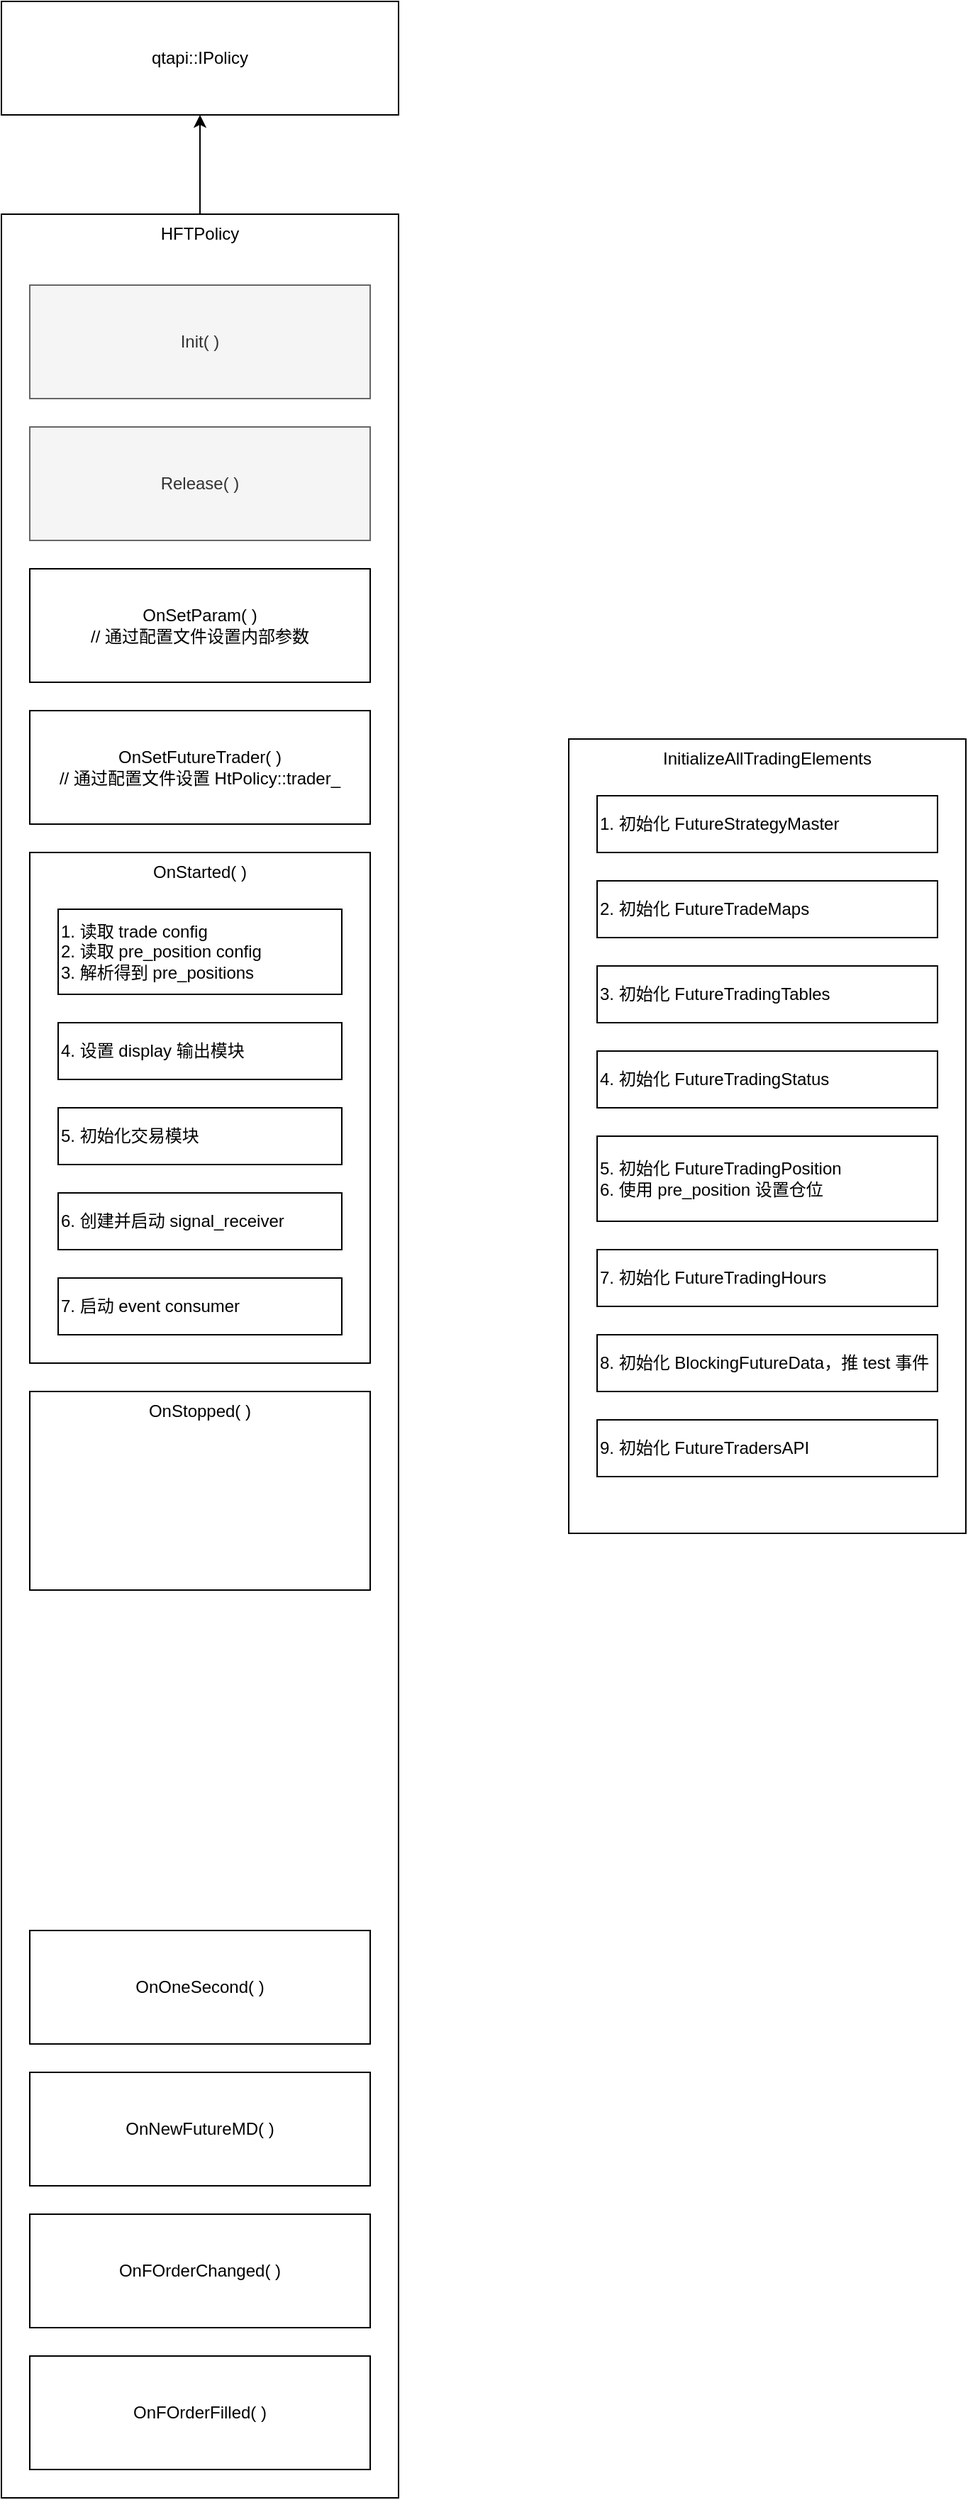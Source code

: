 <mxfile version="26.0.7" pages="2">
  <diagram name="HFTPolicy" id="-cTT98FBJnrN7GUKnVA_">
    <mxGraphModel dx="1177" dy="1257" grid="1" gridSize="10" guides="1" tooltips="1" connect="1" arrows="1" fold="1" page="0" pageScale="1" pageWidth="827" pageHeight="1169" math="0" shadow="0">
      <root>
        <mxCell id="0" />
        <mxCell id="1" parent="0" />
        <mxCell id="fW6s4l17m6dkninJZm_C-3" value="" style="edgeStyle=orthogonalEdgeStyle;rounded=0;orthogonalLoop=1;jettySize=auto;html=1;" edge="1" parent="1" source="fW6s4l17m6dkninJZm_C-1" target="fW6s4l17m6dkninJZm_C-2">
          <mxGeometry relative="1" as="geometry" />
        </mxCell>
        <mxCell id="fW6s4l17m6dkninJZm_C-1" value="HFTPolicy" style="rounded=0;whiteSpace=wrap;html=1;verticalAlign=top;" vertex="1" parent="1">
          <mxGeometry x="-320" y="-250" width="280" height="1610" as="geometry" />
        </mxCell>
        <mxCell id="fW6s4l17m6dkninJZm_C-2" value="qtapi::IPolicy" style="rounded=0;whiteSpace=wrap;html=1;" vertex="1" parent="1">
          <mxGeometry x="-320" y="-400" width="280" height="80" as="geometry" />
        </mxCell>
        <mxCell id="fW6s4l17m6dkninJZm_C-4" value="Init( )" style="rounded=0;whiteSpace=wrap;html=1;fillColor=#f5f5f5;fontColor=#333333;strokeColor=#666666;" vertex="1" parent="1">
          <mxGeometry x="-300" y="-200" width="240" height="80" as="geometry" />
        </mxCell>
        <mxCell id="fW6s4l17m6dkninJZm_C-5" value="Release( )" style="rounded=0;whiteSpace=wrap;html=1;fillColor=#f5f5f5;fontColor=#333333;strokeColor=#666666;" vertex="1" parent="1">
          <mxGeometry x="-300" y="-100" width="240" height="80" as="geometry" />
        </mxCell>
        <mxCell id="fW6s4l17m6dkninJZm_C-6" value="OnSetParam( )&lt;div&gt;// 通过配置文件设置内部参数&lt;/div&gt;" style="rounded=0;whiteSpace=wrap;html=1;" vertex="1" parent="1">
          <mxGeometry x="-300" width="240" height="80" as="geometry" />
        </mxCell>
        <mxCell id="fW6s4l17m6dkninJZm_C-7" value="OnSetFutureTrader( )&lt;div&gt;// 通过配置文件设置 HtPolicy::trader_&lt;/div&gt;" style="rounded=0;whiteSpace=wrap;html=1;" vertex="1" parent="1">
          <mxGeometry x="-300" y="100" width="240" height="80" as="geometry" />
        </mxCell>
        <mxCell id="fW6s4l17m6dkninJZm_C-8" value="OnStarted( )" style="rounded=0;whiteSpace=wrap;html=1;verticalAlign=top;" vertex="1" parent="1">
          <mxGeometry x="-300" y="200" width="240" height="360" as="geometry" />
        </mxCell>
        <mxCell id="fW6s4l17m6dkninJZm_C-9" value="OnStopped( )" style="rounded=0;whiteSpace=wrap;html=1;verticalAlign=top;" vertex="1" parent="1">
          <mxGeometry x="-300" y="580" width="240" height="140" as="geometry" />
        </mxCell>
        <mxCell id="fW6s4l17m6dkninJZm_C-10" value="OnOneSecond( )" style="rounded=0;whiteSpace=wrap;html=1;" vertex="1" parent="1">
          <mxGeometry x="-300" y="960" width="240" height="80" as="geometry" />
        </mxCell>
        <mxCell id="fW6s4l17m6dkninJZm_C-11" value="OnNewFutureMD( )" style="rounded=0;whiteSpace=wrap;html=1;" vertex="1" parent="1">
          <mxGeometry x="-300" y="1060" width="240" height="80" as="geometry" />
        </mxCell>
        <mxCell id="fW6s4l17m6dkninJZm_C-12" value="OnFOrderChanged( )" style="rounded=0;whiteSpace=wrap;html=1;" vertex="1" parent="1">
          <mxGeometry x="-300" y="1160" width="240" height="80" as="geometry" />
        </mxCell>
        <mxCell id="fW6s4l17m6dkninJZm_C-13" value="OnFOrderFilled( )" style="rounded=0;whiteSpace=wrap;html=1;" vertex="1" parent="1">
          <mxGeometry x="-300" y="1260" width="240" height="80" as="geometry" />
        </mxCell>
        <mxCell id="fW6s4l17m6dkninJZm_C-14" value="1. 读取 trade config&lt;div&gt;2. 读取 pre_position config&lt;/div&gt;&lt;div&gt;3. 解析得到 pre_positions&lt;/div&gt;" style="rounded=0;whiteSpace=wrap;html=1;align=left;" vertex="1" parent="1">
          <mxGeometry x="-280" y="240" width="200" height="60" as="geometry" />
        </mxCell>
        <mxCell id="fW6s4l17m6dkninJZm_C-15" value="4. 设置 display 输出模块" style="rounded=0;whiteSpace=wrap;html=1;align=left;" vertex="1" parent="1">
          <mxGeometry x="-280" y="320" width="200" height="40" as="geometry" />
        </mxCell>
        <mxCell id="fW6s4l17m6dkninJZm_C-16" value="5. 初始化交易模块" style="rounded=0;whiteSpace=wrap;html=1;align=left;" vertex="1" parent="1">
          <mxGeometry x="-280" y="380" width="200" height="40" as="geometry" />
        </mxCell>
        <mxCell id="fW6s4l17m6dkninJZm_C-17" value="6. 创建并启动 signal_receiver" style="rounded=0;whiteSpace=wrap;html=1;align=left;" vertex="1" parent="1">
          <mxGeometry x="-280" y="440" width="200" height="40" as="geometry" />
        </mxCell>
        <mxCell id="fW6s4l17m6dkninJZm_C-18" value="7. 启动 event consumer" style="rounded=0;whiteSpace=wrap;html=1;align=left;" vertex="1" parent="1">
          <mxGeometry x="-280" y="500" width="200" height="40" as="geometry" />
        </mxCell>
        <mxCell id="fW6s4l17m6dkninJZm_C-19" value="InitializeAllTradingElements" style="rounded=0;whiteSpace=wrap;html=1;align=center;verticalAlign=top;" vertex="1" parent="1">
          <mxGeometry x="80" y="120" width="280" height="560" as="geometry" />
        </mxCell>
        <mxCell id="fW6s4l17m6dkninJZm_C-20" value="1. 初始化 FutureStrategyMaster" style="rounded=0;whiteSpace=wrap;html=1;align=left;" vertex="1" parent="1">
          <mxGeometry x="100" y="160" width="240" height="40" as="geometry" />
        </mxCell>
        <mxCell id="fW6s4l17m6dkninJZm_C-22" value="2. 初始化 FutureTradeMaps" style="rounded=0;whiteSpace=wrap;html=1;align=left;" vertex="1" parent="1">
          <mxGeometry x="100" y="220" width="240" height="40" as="geometry" />
        </mxCell>
        <mxCell id="fW6s4l17m6dkninJZm_C-24" value="3. 初始化 FutureTradingTables" style="rounded=0;whiteSpace=wrap;html=1;align=left;" vertex="1" parent="1">
          <mxGeometry x="100" y="280" width="240" height="40" as="geometry" />
        </mxCell>
        <mxCell id="fW6s4l17m6dkninJZm_C-25" value="4. 初始化 FutureTradingStatus" style="rounded=0;whiteSpace=wrap;html=1;align=left;" vertex="1" parent="1">
          <mxGeometry x="100" y="340" width="240" height="40" as="geometry" />
        </mxCell>
        <mxCell id="fW6s4l17m6dkninJZm_C-26" value="5. 初始化 FutureTradingPosition&lt;div&gt;6. 使用 pre_position 设置仓位&lt;br&gt;&lt;/div&gt;" style="rounded=0;whiteSpace=wrap;html=1;align=left;" vertex="1" parent="1">
          <mxGeometry x="100" y="400" width="240" height="60" as="geometry" />
        </mxCell>
        <mxCell id="fW6s4l17m6dkninJZm_C-28" value="&lt;div&gt;7. 初始化 FutureTradingHours&lt;/div&gt;" style="rounded=0;whiteSpace=wrap;html=1;align=left;" vertex="1" parent="1">
          <mxGeometry x="100" y="480" width="240" height="40" as="geometry" />
        </mxCell>
        <mxCell id="fW6s4l17m6dkninJZm_C-29" value="&lt;div&gt;8. 初始化 BlockingFutureData，推 test 事件&lt;/div&gt;" style="rounded=0;whiteSpace=wrap;html=1;align=left;" vertex="1" parent="1">
          <mxGeometry x="100" y="540" width="240" height="40" as="geometry" />
        </mxCell>
        <mxCell id="fW6s4l17m6dkninJZm_C-30" value="&lt;div&gt;9. 初始化 FutureTradersAPI&lt;/div&gt;" style="rounded=0;whiteSpace=wrap;html=1;align=left;" vertex="1" parent="1">
          <mxGeometry x="100" y="600" width="240" height="40" as="geometry" />
        </mxCell>
      </root>
    </mxGraphModel>
  </diagram>
  <diagram id="ai68HdCF-v5yR4_sxB1E" name="数据结构">
    <mxGraphModel dx="2634" dy="1180" grid="1" gridSize="10" guides="1" tooltips="1" connect="1" arrows="1" fold="1" page="0" pageScale="1" pageWidth="827" pageHeight="1169" math="0" shadow="0">
      <root>
        <mxCell id="0" />
        <mxCell id="1" parent="0" />
        <mxCell id="gl2pg5933DISATZ6bNUu-1" value="FutureStrategyMaster" style="rounded=0;whiteSpace=wrap;html=1;verticalAlign=top;fontStyle=1" parent="1" vertex="1">
          <mxGeometry x="-280" y="-200" width="480" height="620" as="geometry" />
        </mxCell>
        <mxCell id="gl2pg5933DISATZ6bNUu-158" style="edgeStyle=orthogonalEdgeStyle;rounded=0;orthogonalLoop=1;jettySize=auto;html=1;exitX=1;exitY=0.5;exitDx=0;exitDy=0;" parent="1" source="gl2pg5933DISATZ6bNUu-7" target="gl2pg5933DISATZ6bNUu-153" edge="1">
          <mxGeometry relative="1" as="geometry" />
        </mxCell>
        <mxCell id="gl2pg5933DISATZ6bNUu-7" value="BaseFutureStrategy" style="rounded=0;whiteSpace=wrap;html=1;" parent="1" vertex="1">
          <mxGeometry x="-440" y="-130" width="120" height="40" as="geometry" />
        </mxCell>
        <mxCell id="gl2pg5933DISATZ6bNUu-9" value="" style="shape=curlyBracket;whiteSpace=wrap;html=1;rounded=1;labelPosition=left;verticalLabelPosition=middle;align=right;verticalAlign=middle;rotation=-90;size=0.5;" parent="1" vertex="1">
          <mxGeometry x="-170" y="-180" width="20" height="200" as="geometry" />
        </mxCell>
        <mxCell id="gl2pg5933DISATZ6bNUu-10" value="strategy_id_size" style="rounded=0;whiteSpace=wrap;html=1;" parent="1" vertex="1">
          <mxGeometry x="-220" y="-70" width="120" height="40" as="geometry" />
        </mxCell>
        <mxCell id="gl2pg5933DISATZ6bNUu-15" value="intiial(tradeday, config)" style="rounded=0;whiteSpace=wrap;html=1;fontSize=12;" parent="1" vertex="1">
          <mxGeometry x="-260" width="440" height="40" as="geometry" />
        </mxCell>
        <mxCell id="gl2pg5933DISATZ6bNUu-16" value="on_future_signal(signal)" style="rounded=0;whiteSpace=wrap;html=1;fontSize=12;" parent="1" vertex="1">
          <mxGeometry x="-260" y="60" width="440" height="40" as="geometry" />
        </mxCell>
        <mxCell id="gl2pg5933DISATZ6bNUu-17" value="on_order_cancel_finish(策略单，交易单)" style="rounded=0;whiteSpace=wrap;html=1;fontSize=12;" parent="1" vertex="1">
          <mxGeometry x="-260" y="120" width="440" height="40" as="geometry" />
        </mxCell>
        <mxCell id="gl2pg5933DISATZ6bNUu-18" value="on_order_finished(策略单, 完成类型, 交易单)" style="rounded=0;whiteSpace=wrap;html=1;fontSize=12;" parent="1" vertex="1">
          <mxGeometry x="-260" y="180" width="440" height="40" as="geometry" />
        </mxCell>
        <mxCell id="gl2pg5933DISATZ6bNUu-19" value="on_order_filled(策略单, 完成类型, 交易单, 成交价，成交量)" style="rounded=0;whiteSpace=wrap;html=1;fontSize=12;" parent="1" vertex="1">
          <mxGeometry x="-260" y="240" width="440" height="40" as="geometry" />
        </mxCell>
        <mxCell id="gl2pg5933DISATZ6bNUu-20" value="freeze_strategies_by_contract(contract_id)" style="rounded=0;whiteSpace=wrap;html=1;fontSize=12;" parent="1" vertex="1">
          <mxGeometry x="-260" y="300" width="440" height="40" as="geometry" />
        </mxCell>
        <mxCell id="gl2pg5933DISATZ6bNUu-22" value="report_final_status( )" style="rounded=0;whiteSpace=wrap;html=1;fontSize=12;" parent="1" vertex="1">
          <mxGeometry x="-260" y="360" width="440" height="40" as="geometry" />
        </mxCell>
        <mxCell id="gl2pg5933DISATZ6bNUu-23" value="FutureTradeMaps" style="rounded=0;whiteSpace=wrap;html=1;verticalAlign=top;fontStyle=1" parent="1" vertex="1">
          <mxGeometry x="-280" y="480" width="480" height="240" as="geometry" />
        </mxCell>
        <mxCell id="gl2pg5933DISATZ6bNUu-24" value="contract_id_map" style="swimlane;whiteSpace=wrap;html=1;" parent="1" vertex="1">
          <mxGeometry x="-520" y="480" width="200" height="90" as="geometry" />
        </mxCell>
        <mxCell id="gl2pg5933DISATZ6bNUu-25" value="" style="childLayout=tableLayout;recursiveResize=0;shadow=0;fillColor=none;" parent="gl2pg5933DISATZ6bNUu-24" vertex="1">
          <mxGeometry y="20" width="200" height="68" as="geometry" />
        </mxCell>
        <mxCell id="gl2pg5933DISATZ6bNUu-26" value="" style="shape=tableRow;horizontal=0;startSize=0;swimlaneHead=0;swimlaneBody=0;top=0;left=0;bottom=0;right=0;dropTarget=0;collapsible=0;recursiveResize=0;expand=0;fontStyle=0;fillColor=none;strokeColor=inherit;" parent="gl2pg5933DISATZ6bNUu-25" vertex="1">
          <mxGeometry width="200" height="30" as="geometry" />
        </mxCell>
        <mxCell id="gl2pg5933DISATZ6bNUu-27" value="&lt;b&gt;&lt;font style=&quot;font-size: 11px;&quot;&gt;string&lt;/font&gt;&lt;/b&gt;" style="connectable=0;recursiveResize=0;strokeColor=#6c8ebf;fillColor=#dae8fc;align=center;whiteSpace=wrap;html=1;" parent="gl2pg5933DISATZ6bNUu-26" vertex="1">
          <mxGeometry width="100" height="30" as="geometry">
            <mxRectangle width="100" height="30" as="alternateBounds" />
          </mxGeometry>
        </mxCell>
        <mxCell id="gl2pg5933DISATZ6bNUu-28" value="&lt;b&gt;&lt;font&gt;int&lt;/font&gt;&lt;/b&gt;" style="connectable=0;recursiveResize=0;strokeColor=#6c8ebf;fillColor=#dae8fc;align=center;whiteSpace=wrap;html=1;" parent="gl2pg5933DISATZ6bNUu-26" vertex="1">
          <mxGeometry x="100" width="100" height="30" as="geometry">
            <mxRectangle width="100" height="30" as="alternateBounds" />
          </mxGeometry>
        </mxCell>
        <mxCell id="gl2pg5933DISATZ6bNUu-30" style="shape=tableRow;horizontal=0;startSize=0;swimlaneHead=0;swimlaneBody=0;top=0;left=0;bottom=0;right=0;dropTarget=0;collapsible=0;recursiveResize=0;expand=0;fontStyle=0;fillColor=none;strokeColor=inherit;" parent="gl2pg5933DISATZ6bNUu-25" vertex="1">
          <mxGeometry y="30" width="200" height="38" as="geometry" />
        </mxCell>
        <mxCell id="gl2pg5933DISATZ6bNUu-31" value="合约名称" style="connectable=0;recursiveResize=0;strokeColor=inherit;fillColor=none;align=center;whiteSpace=wrap;html=1;" parent="gl2pg5933DISATZ6bNUu-30" vertex="1">
          <mxGeometry width="100" height="38" as="geometry">
            <mxRectangle width="100" height="38" as="alternateBounds" />
          </mxGeometry>
        </mxCell>
        <mxCell id="gl2pg5933DISATZ6bNUu-32" value="合约数组下标" style="connectable=0;recursiveResize=0;strokeColor=inherit;fillColor=none;align=center;whiteSpace=wrap;html=1;" parent="gl2pg5933DISATZ6bNUu-30" vertex="1">
          <mxGeometry x="100" width="100" height="38" as="geometry">
            <mxRectangle width="100" height="38" as="alternateBounds" />
          </mxGeometry>
        </mxCell>
        <mxCell id="gl2pg5933DISATZ6bNUu-38" value="contract_id_map" style="swimlane;whiteSpace=wrap;html=1;" parent="1" vertex="1">
          <mxGeometry x="-260" y="520" width="200" height="90" as="geometry" />
        </mxCell>
        <mxCell id="gl2pg5933DISATZ6bNUu-39" value="" style="childLayout=tableLayout;recursiveResize=0;shadow=0;fillColor=none;" parent="gl2pg5933DISATZ6bNUu-38" vertex="1">
          <mxGeometry y="20" width="200" height="68" as="geometry" />
        </mxCell>
        <mxCell id="gl2pg5933DISATZ6bNUu-40" value="" style="shape=tableRow;horizontal=0;startSize=0;swimlaneHead=0;swimlaneBody=0;top=0;left=0;bottom=0;right=0;dropTarget=0;collapsible=0;recursiveResize=0;expand=0;fontStyle=0;fillColor=none;strokeColor=inherit;" parent="gl2pg5933DISATZ6bNUu-39" vertex="1">
          <mxGeometry width="200" height="30" as="geometry" />
        </mxCell>
        <mxCell id="gl2pg5933DISATZ6bNUu-41" value="&lt;b&gt;&lt;font style=&quot;font-size: 11px;&quot;&gt;string&lt;/font&gt;&lt;/b&gt;" style="connectable=0;recursiveResize=0;strokeColor=#6c8ebf;fillColor=#dae8fc;align=center;whiteSpace=wrap;html=1;" parent="gl2pg5933DISATZ6bNUu-40" vertex="1">
          <mxGeometry width="100" height="30" as="geometry">
            <mxRectangle width="100" height="30" as="alternateBounds" />
          </mxGeometry>
        </mxCell>
        <mxCell id="gl2pg5933DISATZ6bNUu-42" value="&lt;b&gt;&lt;font&gt;int&lt;/font&gt;&lt;/b&gt;" style="connectable=0;recursiveResize=0;strokeColor=#6c8ebf;fillColor=#dae8fc;align=center;whiteSpace=wrap;html=1;" parent="gl2pg5933DISATZ6bNUu-40" vertex="1">
          <mxGeometry x="100" width="100" height="30" as="geometry">
            <mxRectangle width="100" height="30" as="alternateBounds" />
          </mxGeometry>
        </mxCell>
        <mxCell id="gl2pg5933DISATZ6bNUu-43" style="shape=tableRow;horizontal=0;startSize=0;swimlaneHead=0;swimlaneBody=0;top=0;left=0;bottom=0;right=0;dropTarget=0;collapsible=0;recursiveResize=0;expand=0;fontStyle=0;fillColor=none;strokeColor=inherit;" parent="gl2pg5933DISATZ6bNUu-39" vertex="1">
          <mxGeometry y="30" width="200" height="38" as="geometry" />
        </mxCell>
        <mxCell id="gl2pg5933DISATZ6bNUu-44" value="合约名称" style="connectable=0;recursiveResize=0;strokeColor=inherit;fillColor=none;align=center;whiteSpace=wrap;html=1;" parent="gl2pg5933DISATZ6bNUu-43" vertex="1">
          <mxGeometry width="100" height="38" as="geometry">
            <mxRectangle width="100" height="38" as="alternateBounds" />
          </mxGeometry>
        </mxCell>
        <mxCell id="gl2pg5933DISATZ6bNUu-45" value="合约数组下标" style="connectable=0;recursiveResize=0;strokeColor=inherit;fillColor=none;align=center;whiteSpace=wrap;html=1;" parent="gl2pg5933DISATZ6bNUu-43" vertex="1">
          <mxGeometry x="100" width="100" height="38" as="geometry">
            <mxRectangle width="100" height="38" as="alternateBounds" />
          </mxGeometry>
        </mxCell>
        <mxCell id="gl2pg5933DISATZ6bNUu-46" value="contract_name_map" style="swimlane;whiteSpace=wrap;html=1;" parent="1" vertex="1">
          <mxGeometry x="-20" y="520" width="200" height="90" as="geometry" />
        </mxCell>
        <mxCell id="gl2pg5933DISATZ6bNUu-47" value="" style="childLayout=tableLayout;recursiveResize=0;shadow=0;fillColor=none;" parent="gl2pg5933DISATZ6bNUu-46" vertex="1">
          <mxGeometry y="20" width="200" height="68" as="geometry" />
        </mxCell>
        <mxCell id="gl2pg5933DISATZ6bNUu-48" value="" style="shape=tableRow;horizontal=0;startSize=0;swimlaneHead=0;swimlaneBody=0;top=0;left=0;bottom=0;right=0;dropTarget=0;collapsible=0;recursiveResize=0;expand=0;fontStyle=0;fillColor=none;strokeColor=inherit;" parent="gl2pg5933DISATZ6bNUu-47" vertex="1">
          <mxGeometry width="200" height="30" as="geometry" />
        </mxCell>
        <mxCell id="gl2pg5933DISATZ6bNUu-49" value="&lt;b&gt;&lt;font style=&quot;font-size: 11px;&quot;&gt;int&lt;/font&gt;&lt;/b&gt;" style="connectable=0;recursiveResize=0;strokeColor=#6c8ebf;fillColor=#dae8fc;align=center;whiteSpace=wrap;html=1;" parent="gl2pg5933DISATZ6bNUu-48" vertex="1">
          <mxGeometry width="100" height="30" as="geometry">
            <mxRectangle width="100" height="30" as="alternateBounds" />
          </mxGeometry>
        </mxCell>
        <mxCell id="gl2pg5933DISATZ6bNUu-50" value="&lt;b&gt;&lt;font&gt;string&lt;/font&gt;&lt;/b&gt;" style="connectable=0;recursiveResize=0;strokeColor=#6c8ebf;fillColor=#dae8fc;align=center;whiteSpace=wrap;html=1;" parent="gl2pg5933DISATZ6bNUu-48" vertex="1">
          <mxGeometry x="100" width="100" height="30" as="geometry">
            <mxRectangle width="100" height="30" as="alternateBounds" />
          </mxGeometry>
        </mxCell>
        <mxCell id="gl2pg5933DISATZ6bNUu-51" style="shape=tableRow;horizontal=0;startSize=0;swimlaneHead=0;swimlaneBody=0;top=0;left=0;bottom=0;right=0;dropTarget=0;collapsible=0;recursiveResize=0;expand=0;fontStyle=0;fillColor=none;strokeColor=inherit;" parent="gl2pg5933DISATZ6bNUu-47" vertex="1">
          <mxGeometry y="30" width="200" height="38" as="geometry" />
        </mxCell>
        <mxCell id="gl2pg5933DISATZ6bNUu-52" value="合约数组下标" style="connectable=0;recursiveResize=0;strokeColor=inherit;fillColor=none;align=center;whiteSpace=wrap;html=1;" parent="gl2pg5933DISATZ6bNUu-51" vertex="1">
          <mxGeometry width="100" height="38" as="geometry">
            <mxRectangle width="100" height="38" as="alternateBounds" />
          </mxGeometry>
        </mxCell>
        <mxCell id="gl2pg5933DISATZ6bNUu-53" value="合约名称" style="connectable=0;recursiveResize=0;strokeColor=inherit;fillColor=none;align=center;whiteSpace=wrap;html=1;" parent="gl2pg5933DISATZ6bNUu-51" vertex="1">
          <mxGeometry x="100" width="100" height="38" as="geometry">
            <mxRectangle width="100" height="38" as="alternateBounds" />
          </mxGeometry>
        </mxCell>
        <mxCell id="gl2pg5933DISATZ6bNUu-54" value="initialize(jsonfile)" style="rounded=0;whiteSpace=wrap;html=1;fontSize=12;" parent="1" vertex="1">
          <mxGeometry x="-260" y="640" width="440" height="40" as="geometry" />
        </mxCell>
        <mxCell id="gl2pg5933DISATZ6bNUu-55" value="FutureTradingTables" style="rounded=0;whiteSpace=wrap;html=1;verticalAlign=top;fontStyle=1" parent="1" vertex="1">
          <mxGeometry x="-280" y="800" width="480" height="600" as="geometry" />
        </mxCell>
        <mxCell id="gl2pg5933DISATZ6bNUu-72" value="initialize(tradingday)" style="rounded=0;whiteSpace=wrap;html=1;fontSize=12;" parent="1" vertex="1">
          <mxGeometry x="-260" y="1160" width="440" height="40" as="geometry" />
        </mxCell>
        <mxCell id="gl2pg5933DISATZ6bNUu-73" value="inner_order_id" style="rounded=0;whiteSpace=wrap;html=1;" parent="1" vertex="1">
          <mxGeometry x="-250" y="840" width="120" height="40" as="geometry" />
        </mxCell>
        <mxCell id="gl2pg5933DISATZ6bNUu-74" value="mutex" style="rounded=0;whiteSpace=wrap;html=1;" parent="1" vertex="1">
          <mxGeometry x="-100" y="840" width="120" height="40" as="geometry" />
        </mxCell>
        <mxCell id="gl2pg5933DISATZ6bNUu-75" value="date" style="rounded=0;whiteSpace=wrap;html=1;" parent="1" vertex="1">
          <mxGeometry x="50" y="840" width="120" height="40" as="geometry" />
        </mxCell>
        <mxCell id="gl2pg5933DISATZ6bNUu-76" value="qtapi_id_to_inner_id" style="swimlane;whiteSpace=wrap;html=1;" parent="1" vertex="1">
          <mxGeometry x="-250" y="910" width="200" height="90" as="geometry" />
        </mxCell>
        <mxCell id="gl2pg5933DISATZ6bNUu-77" value="" style="childLayout=tableLayout;recursiveResize=0;shadow=0;fillColor=none;" parent="gl2pg5933DISATZ6bNUu-76" vertex="1">
          <mxGeometry y="20" width="200" height="68" as="geometry" />
        </mxCell>
        <mxCell id="gl2pg5933DISATZ6bNUu-78" value="" style="shape=tableRow;horizontal=0;startSize=0;swimlaneHead=0;swimlaneBody=0;top=0;left=0;bottom=0;right=0;dropTarget=0;collapsible=0;recursiveResize=0;expand=0;fontStyle=0;fillColor=none;strokeColor=inherit;" parent="gl2pg5933DISATZ6bNUu-77" vertex="1">
          <mxGeometry width="200" height="30" as="geometry" />
        </mxCell>
        <mxCell id="gl2pg5933DISATZ6bNUu-79" value="&lt;b&gt;&lt;font style=&quot;font-size: 11px;&quot;&gt;int&lt;/font&gt;&lt;/b&gt;" style="connectable=0;recursiveResize=0;strokeColor=#6c8ebf;fillColor=#dae8fc;align=center;whiteSpace=wrap;html=1;" parent="gl2pg5933DISATZ6bNUu-78" vertex="1">
          <mxGeometry width="100" height="30" as="geometry">
            <mxRectangle width="100" height="30" as="alternateBounds" />
          </mxGeometry>
        </mxCell>
        <mxCell id="gl2pg5933DISATZ6bNUu-80" value="&lt;b&gt;&lt;font&gt;int&lt;/font&gt;&lt;/b&gt;" style="connectable=0;recursiveResize=0;strokeColor=#6c8ebf;fillColor=#dae8fc;align=center;whiteSpace=wrap;html=1;" parent="gl2pg5933DISATZ6bNUu-78" vertex="1">
          <mxGeometry x="100" width="100" height="30" as="geometry">
            <mxRectangle width="100" height="30" as="alternateBounds" />
          </mxGeometry>
        </mxCell>
        <mxCell id="gl2pg5933DISATZ6bNUu-81" style="shape=tableRow;horizontal=0;startSize=0;swimlaneHead=0;swimlaneBody=0;top=0;left=0;bottom=0;right=0;dropTarget=0;collapsible=0;recursiveResize=0;expand=0;fontStyle=0;fillColor=none;strokeColor=inherit;" parent="gl2pg5933DISATZ6bNUu-77" vertex="1">
          <mxGeometry y="30" width="200" height="38" as="geometry" />
        </mxCell>
        <mxCell id="gl2pg5933DISATZ6bNUu-82" value="平台订单号" style="connectable=0;recursiveResize=0;strokeColor=inherit;fillColor=none;align=center;whiteSpace=wrap;html=1;" parent="gl2pg5933DISATZ6bNUu-81" vertex="1">
          <mxGeometry width="100" height="38" as="geometry">
            <mxRectangle width="100" height="38" as="alternateBounds" />
          </mxGeometry>
        </mxCell>
        <mxCell id="gl2pg5933DISATZ6bNUu-83" value="本地订单号" style="connectable=0;recursiveResize=0;strokeColor=inherit;fillColor=none;align=center;whiteSpace=wrap;html=1;" parent="gl2pg5933DISATZ6bNUu-81" vertex="1">
          <mxGeometry x="100" width="100" height="38" as="geometry">
            <mxRectangle width="100" height="38" as="alternateBounds" />
          </mxGeometry>
        </mxCell>
        <mxCell id="gl2pg5933DISATZ6bNUu-84" value="order_id_tables" style="swimlane;whiteSpace=wrap;html=1;" parent="1" vertex="1">
          <mxGeometry x="-250" y="1020" width="200" height="90" as="geometry" />
        </mxCell>
        <mxCell id="gl2pg5933DISATZ6bNUu-85" value="" style="childLayout=tableLayout;recursiveResize=0;shadow=0;fillColor=none;" parent="gl2pg5933DISATZ6bNUu-84" vertex="1">
          <mxGeometry y="20" width="200" height="68" as="geometry" />
        </mxCell>
        <mxCell id="gl2pg5933DISATZ6bNUu-86" value="" style="shape=tableRow;horizontal=0;startSize=0;swimlaneHead=0;swimlaneBody=0;top=0;left=0;bottom=0;right=0;dropTarget=0;collapsible=0;recursiveResize=0;expand=0;fontStyle=0;fillColor=none;strokeColor=inherit;" parent="gl2pg5933DISATZ6bNUu-85" vertex="1">
          <mxGeometry width="200" height="30" as="geometry" />
        </mxCell>
        <mxCell id="gl2pg5933DISATZ6bNUu-87" value="&lt;b&gt;&lt;font style=&quot;font-size: 11px;&quot;&gt;int&lt;/font&gt;&lt;/b&gt;" style="connectable=0;recursiveResize=0;strokeColor=#6c8ebf;fillColor=#dae8fc;align=center;whiteSpace=wrap;html=1;" parent="gl2pg5933DISATZ6bNUu-86" vertex="1">
          <mxGeometry width="100" height="30" as="geometry">
            <mxRectangle width="100" height="30" as="alternateBounds" />
          </mxGeometry>
        </mxCell>
        <mxCell id="gl2pg5933DISATZ6bNUu-88" value="&lt;b&gt;&lt;font&gt;TradeinfoOrder&lt;/font&gt;&lt;/b&gt;" style="connectable=0;recursiveResize=0;strokeColor=#6c8ebf;fillColor=#dae8fc;align=center;whiteSpace=wrap;html=1;" parent="gl2pg5933DISATZ6bNUu-86" vertex="1">
          <mxGeometry x="100" width="100" height="30" as="geometry">
            <mxRectangle width="100" height="30" as="alternateBounds" />
          </mxGeometry>
        </mxCell>
        <mxCell id="gl2pg5933DISATZ6bNUu-89" style="shape=tableRow;horizontal=0;startSize=0;swimlaneHead=0;swimlaneBody=0;top=0;left=0;bottom=0;right=0;dropTarget=0;collapsible=0;recursiveResize=0;expand=0;fontStyle=0;fillColor=none;strokeColor=inherit;" parent="gl2pg5933DISATZ6bNUu-85" vertex="1">
          <mxGeometry y="30" width="200" height="38" as="geometry" />
        </mxCell>
        <mxCell id="gl2pg5933DISATZ6bNUu-90" value="本地订单号" style="connectable=0;recursiveResize=0;strokeColor=inherit;fillColor=none;align=center;whiteSpace=wrap;html=1;" parent="gl2pg5933DISATZ6bNUu-89" vertex="1">
          <mxGeometry width="100" height="38" as="geometry">
            <mxRectangle width="100" height="38" as="alternateBounds" />
          </mxGeometry>
        </mxCell>
        <mxCell id="gl2pg5933DISATZ6bNUu-91" value="本地订单数据" style="connectable=0;recursiveResize=0;strokeColor=inherit;fillColor=none;align=center;whiteSpace=wrap;html=1;" parent="gl2pg5933DISATZ6bNUu-89" vertex="1">
          <mxGeometry x="100" width="100" height="38" as="geometry">
            <mxRectangle width="100" height="38" as="alternateBounds" />
          </mxGeometry>
        </mxCell>
        <mxCell id="gl2pg5933DISATZ6bNUu-92" value="order_id_field" style="swimlane;whiteSpace=wrap;html=1;" parent="1" vertex="1">
          <mxGeometry x="-30" y="1020" width="200" height="90" as="geometry" />
        </mxCell>
        <mxCell id="gl2pg5933DISATZ6bNUu-93" value="" style="childLayout=tableLayout;recursiveResize=0;shadow=0;fillColor=none;" parent="gl2pg5933DISATZ6bNUu-92" vertex="1">
          <mxGeometry y="20" width="200" height="68" as="geometry" />
        </mxCell>
        <mxCell id="gl2pg5933DISATZ6bNUu-94" value="" style="shape=tableRow;horizontal=0;startSize=0;swimlaneHead=0;swimlaneBody=0;top=0;left=0;bottom=0;right=0;dropTarget=0;collapsible=0;recursiveResize=0;expand=0;fontStyle=0;fillColor=none;strokeColor=inherit;" parent="gl2pg5933DISATZ6bNUu-93" vertex="1">
          <mxGeometry width="200" height="30" as="geometry" />
        </mxCell>
        <mxCell id="gl2pg5933DISATZ6bNUu-95" value="&lt;b&gt;&lt;font style=&quot;font-size: 11px;&quot;&gt;int&lt;/font&gt;&lt;/b&gt;" style="connectable=0;recursiveResize=0;strokeColor=#6c8ebf;fillColor=#dae8fc;align=center;whiteSpace=wrap;html=1;" parent="gl2pg5933DISATZ6bNUu-94" vertex="1">
          <mxGeometry width="100" height="30" as="geometry">
            <mxRectangle width="100" height="30" as="alternateBounds" />
          </mxGeometry>
        </mxCell>
        <mxCell id="gl2pg5933DISATZ6bNUu-96" value="&lt;b&gt;&lt;font&gt;OrderField&lt;/font&gt;&lt;/b&gt;" style="connectable=0;recursiveResize=0;strokeColor=#6c8ebf;fillColor=#dae8fc;align=center;whiteSpace=wrap;html=1;" parent="gl2pg5933DISATZ6bNUu-94" vertex="1">
          <mxGeometry x="100" width="100" height="30" as="geometry">
            <mxRectangle width="100" height="30" as="alternateBounds" />
          </mxGeometry>
        </mxCell>
        <mxCell id="gl2pg5933DISATZ6bNUu-97" style="shape=tableRow;horizontal=0;startSize=0;swimlaneHead=0;swimlaneBody=0;top=0;left=0;bottom=0;right=0;dropTarget=0;collapsible=0;recursiveResize=0;expand=0;fontStyle=0;fillColor=none;strokeColor=inherit;" parent="gl2pg5933DISATZ6bNUu-93" vertex="1">
          <mxGeometry y="30" width="200" height="38" as="geometry" />
        </mxCell>
        <mxCell id="gl2pg5933DISATZ6bNUu-98" value="本地订单号" style="connectable=0;recursiveResize=0;strokeColor=inherit;fillColor=none;align=center;whiteSpace=wrap;html=1;" parent="gl2pg5933DISATZ6bNUu-97" vertex="1">
          <mxGeometry width="100" height="38" as="geometry">
            <mxRectangle width="100" height="38" as="alternateBounds" />
          </mxGeometry>
        </mxCell>
        <mxCell id="gl2pg5933DISATZ6bNUu-99" value="平台订单数据" style="connectable=0;recursiveResize=0;strokeColor=inherit;fillColor=none;align=center;whiteSpace=wrap;html=1;" parent="gl2pg5933DISATZ6bNUu-97" vertex="1">
          <mxGeometry x="100" width="100" height="38" as="geometry">
            <mxRectangle width="100" height="38" as="alternateBounds" />
          </mxGeometry>
        </mxCell>
        <mxCell id="gl2pg5933DISATZ6bNUu-100" value="get_order_id( )" style="rounded=0;whiteSpace=wrap;html=1;fontSize=12;" parent="1" vertex="1">
          <mxGeometry x="-260" y="1220" width="440" height="40" as="geometry" />
        </mxCell>
        <mxCell id="gl2pg5933DISATZ6bNUu-101" value="OnApiOrderChanged(trade_order_id, status)" style="rounded=0;whiteSpace=wrap;html=1;fontSize=12;" parent="1" vertex="1">
          <mxGeometry x="-260" y="1280" width="440" height="40" as="geometry" />
        </mxCell>
        <mxCell id="gl2pg5933DISATZ6bNUu-102" value="OnApiOrderFilled(trade_order_id, trade_vol, trade_amount)" style="rounded=0;whiteSpace=wrap;html=1;fontSize=12;" parent="1" vertex="1">
          <mxGeometry x="-260" y="1340" width="440" height="40" as="geometry" />
        </mxCell>
        <mxCell id="gl2pg5933DISATZ6bNUu-103" value="FutureTradingStatus" style="rounded=0;whiteSpace=wrap;html=1;verticalAlign=top;fontStyle=1" parent="1" vertex="1">
          <mxGeometry x="-280" y="1480" width="480" height="940" as="geometry" />
        </mxCell>
        <mxCell id="gl2pg5933DISATZ6bNUu-104" value="initialize(mode)" style="rounded=0;whiteSpace=wrap;html=1;fontSize=12;" parent="1" vertex="1">
          <mxGeometry x="-260" y="2000" width="440" height="40" as="geometry" />
        </mxCell>
        <mxCell id="gl2pg5933DISATZ6bNUu-105" value="online_mode" style="rounded=0;whiteSpace=wrap;html=1;" parent="1" vertex="1">
          <mxGeometry x="-250" y="1520" width="120" height="40" as="geometry" />
        </mxCell>
        <mxCell id="gl2pg5933DISATZ6bNUu-106" value="real_time" style="rounded=0;whiteSpace=wrap;html=1;" parent="1" vertex="1">
          <mxGeometry x="-100" y="1520" width="120" height="40" as="geometry" />
        </mxCell>
        <mxCell id="gl2pg5933DISATZ6bNUu-108" value="qtapi_id_to_inner_id" style="swimlane;whiteSpace=wrap;html=1;" parent="1" vertex="1">
          <mxGeometry x="-1030" y="1830" width="200" height="90" as="geometry" />
        </mxCell>
        <mxCell id="gl2pg5933DISATZ6bNUu-109" value="" style="childLayout=tableLayout;recursiveResize=0;shadow=0;fillColor=none;" parent="gl2pg5933DISATZ6bNUu-108" vertex="1">
          <mxGeometry y="20" width="200" height="68" as="geometry" />
        </mxCell>
        <mxCell id="gl2pg5933DISATZ6bNUu-110" value="" style="shape=tableRow;horizontal=0;startSize=0;swimlaneHead=0;swimlaneBody=0;top=0;left=0;bottom=0;right=0;dropTarget=0;collapsible=0;recursiveResize=0;expand=0;fontStyle=0;fillColor=none;strokeColor=inherit;" parent="gl2pg5933DISATZ6bNUu-109" vertex="1">
          <mxGeometry width="200" height="30" as="geometry" />
        </mxCell>
        <mxCell id="gl2pg5933DISATZ6bNUu-111" value="&lt;b&gt;&lt;font style=&quot;font-size: 11px;&quot;&gt;int&lt;/font&gt;&lt;/b&gt;" style="connectable=0;recursiveResize=0;strokeColor=#6c8ebf;fillColor=#dae8fc;align=center;whiteSpace=wrap;html=1;" parent="gl2pg5933DISATZ6bNUu-110" vertex="1">
          <mxGeometry width="100" height="30" as="geometry">
            <mxRectangle width="100" height="30" as="alternateBounds" />
          </mxGeometry>
        </mxCell>
        <mxCell id="gl2pg5933DISATZ6bNUu-112" value="&lt;b&gt;&lt;font&gt;int&lt;/font&gt;&lt;/b&gt;" style="connectable=0;recursiveResize=0;strokeColor=#6c8ebf;fillColor=#dae8fc;align=center;whiteSpace=wrap;html=1;" parent="gl2pg5933DISATZ6bNUu-110" vertex="1">
          <mxGeometry x="100" width="100" height="30" as="geometry">
            <mxRectangle width="100" height="30" as="alternateBounds" />
          </mxGeometry>
        </mxCell>
        <mxCell id="gl2pg5933DISATZ6bNUu-113" style="shape=tableRow;horizontal=0;startSize=0;swimlaneHead=0;swimlaneBody=0;top=0;left=0;bottom=0;right=0;dropTarget=0;collapsible=0;recursiveResize=0;expand=0;fontStyle=0;fillColor=none;strokeColor=inherit;" parent="gl2pg5933DISATZ6bNUu-109" vertex="1">
          <mxGeometry y="30" width="200" height="38" as="geometry" />
        </mxCell>
        <mxCell id="gl2pg5933DISATZ6bNUu-114" value="平台订单号" style="connectable=0;recursiveResize=0;strokeColor=inherit;fillColor=none;align=center;whiteSpace=wrap;html=1;" parent="gl2pg5933DISATZ6bNUu-113" vertex="1">
          <mxGeometry width="100" height="38" as="geometry">
            <mxRectangle width="100" height="38" as="alternateBounds" />
          </mxGeometry>
        </mxCell>
        <mxCell id="gl2pg5933DISATZ6bNUu-115" value="本地订单号" style="connectable=0;recursiveResize=0;strokeColor=inherit;fillColor=none;align=center;whiteSpace=wrap;html=1;" parent="gl2pg5933DISATZ6bNUu-113" vertex="1">
          <mxGeometry x="100" width="100" height="38" as="geometry">
            <mxRectangle width="100" height="38" as="alternateBounds" />
          </mxGeometry>
        </mxCell>
        <mxCell id="gl2pg5933DISATZ6bNUu-116" value="order_id_tables" style="swimlane;whiteSpace=wrap;html=1;" parent="1" vertex="1">
          <mxGeometry x="-1030" y="1940" width="200" height="90" as="geometry" />
        </mxCell>
        <mxCell id="gl2pg5933DISATZ6bNUu-117" value="" style="childLayout=tableLayout;recursiveResize=0;shadow=0;fillColor=none;" parent="gl2pg5933DISATZ6bNUu-116" vertex="1">
          <mxGeometry y="20" width="200" height="68" as="geometry" />
        </mxCell>
        <mxCell id="gl2pg5933DISATZ6bNUu-118" value="" style="shape=tableRow;horizontal=0;startSize=0;swimlaneHead=0;swimlaneBody=0;top=0;left=0;bottom=0;right=0;dropTarget=0;collapsible=0;recursiveResize=0;expand=0;fontStyle=0;fillColor=none;strokeColor=inherit;" parent="gl2pg5933DISATZ6bNUu-117" vertex="1">
          <mxGeometry width="200" height="30" as="geometry" />
        </mxCell>
        <mxCell id="gl2pg5933DISATZ6bNUu-119" value="&lt;b&gt;&lt;font style=&quot;font-size: 11px;&quot;&gt;int&lt;/font&gt;&lt;/b&gt;" style="connectable=0;recursiveResize=0;strokeColor=#6c8ebf;fillColor=#dae8fc;align=center;whiteSpace=wrap;html=1;" parent="gl2pg5933DISATZ6bNUu-118" vertex="1">
          <mxGeometry width="100" height="30" as="geometry">
            <mxRectangle width="100" height="30" as="alternateBounds" />
          </mxGeometry>
        </mxCell>
        <mxCell id="gl2pg5933DISATZ6bNUu-120" value="&lt;b&gt;&lt;font&gt;TradeinfoOrder&lt;/font&gt;&lt;/b&gt;" style="connectable=0;recursiveResize=0;strokeColor=#6c8ebf;fillColor=#dae8fc;align=center;whiteSpace=wrap;html=1;" parent="gl2pg5933DISATZ6bNUu-118" vertex="1">
          <mxGeometry x="100" width="100" height="30" as="geometry">
            <mxRectangle width="100" height="30" as="alternateBounds" />
          </mxGeometry>
        </mxCell>
        <mxCell id="gl2pg5933DISATZ6bNUu-121" style="shape=tableRow;horizontal=0;startSize=0;swimlaneHead=0;swimlaneBody=0;top=0;left=0;bottom=0;right=0;dropTarget=0;collapsible=0;recursiveResize=0;expand=0;fontStyle=0;fillColor=none;strokeColor=inherit;" parent="gl2pg5933DISATZ6bNUu-117" vertex="1">
          <mxGeometry y="30" width="200" height="38" as="geometry" />
        </mxCell>
        <mxCell id="gl2pg5933DISATZ6bNUu-122" value="本地订单号" style="connectable=0;recursiveResize=0;strokeColor=inherit;fillColor=none;align=center;whiteSpace=wrap;html=1;" parent="gl2pg5933DISATZ6bNUu-121" vertex="1">
          <mxGeometry width="100" height="38" as="geometry">
            <mxRectangle width="100" height="38" as="alternateBounds" />
          </mxGeometry>
        </mxCell>
        <mxCell id="gl2pg5933DISATZ6bNUu-123" value="本地订单数据" style="connectable=0;recursiveResize=0;strokeColor=inherit;fillColor=none;align=center;whiteSpace=wrap;html=1;" parent="gl2pg5933DISATZ6bNUu-121" vertex="1">
          <mxGeometry x="100" width="100" height="38" as="geometry">
            <mxRectangle width="100" height="38" as="alternateBounds" />
          </mxGeometry>
        </mxCell>
        <mxCell id="gl2pg5933DISATZ6bNUu-124" value="element" style="swimlane;whiteSpace=wrap;html=1;" parent="1" vertex="1">
          <mxGeometry x="-630" y="1560" width="270" height="90" as="geometry" />
        </mxCell>
        <mxCell id="gl2pg5933DISATZ6bNUu-125" value="" style="childLayout=tableLayout;recursiveResize=0;shadow=0;fillColor=none;" parent="gl2pg5933DISATZ6bNUu-124" vertex="1">
          <mxGeometry y="20" width="270" height="68" as="geometry" />
        </mxCell>
        <mxCell id="gl2pg5933DISATZ6bNUu-126" value="" style="shape=tableRow;horizontal=0;startSize=0;swimlaneHead=0;swimlaneBody=0;top=0;left=0;bottom=0;right=0;dropTarget=0;collapsible=0;recursiveResize=0;expand=0;fontStyle=0;fillColor=none;strokeColor=inherit;" parent="gl2pg5933DISATZ6bNUu-125" vertex="1">
          <mxGeometry width="270" height="30" as="geometry" />
        </mxCell>
        <mxCell id="gl2pg5933DISATZ6bNUu-127" value="&lt;b&gt;&lt;font style=&quot;font-size: 11px;&quot;&gt;string&lt;/font&gt;&lt;/b&gt;" style="connectable=0;recursiveResize=0;strokeColor=#6c8ebf;fillColor=#dae8fc;align=center;whiteSpace=wrap;html=1;" parent="gl2pg5933DISATZ6bNUu-126" vertex="1">
          <mxGeometry width="135" height="30" as="geometry">
            <mxRectangle width="135" height="30" as="alternateBounds" />
          </mxGeometry>
        </mxCell>
        <mxCell id="gl2pg5933DISATZ6bNUu-128" value="&lt;b&gt;&lt;font&gt;FutureStrategyStatus&lt;/font&gt;&lt;/b&gt;" style="connectable=0;recursiveResize=0;strokeColor=#6c8ebf;fillColor=#dae8fc;align=center;whiteSpace=wrap;html=1;" parent="gl2pg5933DISATZ6bNUu-126" vertex="1">
          <mxGeometry x="135" width="135" height="30" as="geometry">
            <mxRectangle width="135" height="30" as="alternateBounds" />
          </mxGeometry>
        </mxCell>
        <mxCell id="gl2pg5933DISATZ6bNUu-129" style="shape=tableRow;horizontal=0;startSize=0;swimlaneHead=0;swimlaneBody=0;top=0;left=0;bottom=0;right=0;dropTarget=0;collapsible=0;recursiveResize=0;expand=0;fontStyle=0;fillColor=none;strokeColor=inherit;" parent="gl2pg5933DISATZ6bNUu-125" vertex="1">
          <mxGeometry y="30" width="270" height="38" as="geometry" />
        </mxCell>
        <mxCell id="gl2pg5933DISATZ6bNUu-130" value="account" style="connectable=0;recursiveResize=0;strokeColor=inherit;fillColor=none;align=center;whiteSpace=wrap;html=1;" parent="gl2pg5933DISATZ6bNUu-129" vertex="1">
          <mxGeometry width="135" height="38" as="geometry">
            <mxRectangle width="135" height="38" as="alternateBounds" />
          </mxGeometry>
        </mxCell>
        <mxCell id="gl2pg5933DISATZ6bNUu-131" value="策略状态" style="connectable=0;recursiveResize=0;strokeColor=inherit;fillColor=none;align=center;whiteSpace=wrap;html=1;" parent="gl2pg5933DISATZ6bNUu-129" vertex="1">
          <mxGeometry x="135" width="135" height="38" as="geometry">
            <mxRectangle width="135" height="38" as="alternateBounds" />
          </mxGeometry>
        </mxCell>
        <mxCell id="gl2pg5933DISATZ6bNUu-132" value="get_all_strategy_status( )" style="rounded=0;whiteSpace=wrap;html=1;fontSize=12;" parent="1" vertex="1">
          <mxGeometry x="-260" y="2060" width="440" height="40" as="geometry" />
        </mxCell>
        <mxCell id="gl2pg5933DISATZ6bNUu-133" value="get_status(contract_id, account)" style="rounded=0;whiteSpace=wrap;html=1;fontSize=12;" parent="1" vertex="1">
          <mxGeometry x="-260" y="2120" width="440" height="40" as="geometry" />
        </mxCell>
        <mxCell id="gl2pg5933DISATZ6bNUu-134" value="on_account_set(contract_id, account)" style="rounded=0;whiteSpace=wrap;html=1;fontSize=12;" parent="1" vertex="1">
          <mxGeometry x="-260" y="2180" width="440" height="40" as="geometry" />
        </mxCell>
        <mxCell id="gl2pg5933DISATZ6bNUu-152" value="strategy_list" style="swimlane;whiteSpace=wrap;html=1;startSize=30;fillColor=#e1d5e7;strokeColor=#9673a6;" parent="1" vertex="1">
          <mxGeometry x="-260" y="-160" width="200" height="70" as="geometry" />
        </mxCell>
        <mxCell id="gl2pg5933DISATZ6bNUu-153" value="" style="rounded=0;whiteSpace=wrap;html=1;" parent="gl2pg5933DISATZ6bNUu-152" vertex="1">
          <mxGeometry y="30" width="40" height="40" as="geometry" />
        </mxCell>
        <mxCell id="gl2pg5933DISATZ6bNUu-154" value="" style="rounded=0;whiteSpace=wrap;html=1;" parent="gl2pg5933DISATZ6bNUu-152" vertex="1">
          <mxGeometry x="40" y="30" width="40" height="40" as="geometry" />
        </mxCell>
        <mxCell id="gl2pg5933DISATZ6bNUu-155" value="" style="rounded=0;whiteSpace=wrap;html=1;" parent="gl2pg5933DISATZ6bNUu-152" vertex="1">
          <mxGeometry x="80" y="30" width="40" height="40" as="geometry" />
        </mxCell>
        <mxCell id="gl2pg5933DISATZ6bNUu-156" value="" style="rounded=0;whiteSpace=wrap;html=1;" parent="gl2pg5933DISATZ6bNUu-152" vertex="1">
          <mxGeometry x="120" y="30" width="40" height="40" as="geometry" />
        </mxCell>
        <mxCell id="gl2pg5933DISATZ6bNUu-157" value="" style="rounded=0;whiteSpace=wrap;html=1;" parent="gl2pg5933DISATZ6bNUu-152" vertex="1">
          <mxGeometry x="160" y="30" width="40" height="40" as="geometry" />
        </mxCell>
        <mxCell id="gl2pg5933DISATZ6bNUu-159" value="strategy_list" style="swimlane;whiteSpace=wrap;html=1;startSize=30;fillColor=#e1d5e7;strokeColor=#9673a6;" parent="1" vertex="1">
          <mxGeometry x="-520" y="-40" width="200" height="70" as="geometry" />
        </mxCell>
        <mxCell id="gl2pg5933DISATZ6bNUu-160" value="" style="rounded=0;whiteSpace=wrap;html=1;" parent="gl2pg5933DISATZ6bNUu-159" vertex="1">
          <mxGeometry y="30" width="40" height="40" as="geometry" />
        </mxCell>
        <mxCell id="gl2pg5933DISATZ6bNUu-161" value="" style="rounded=0;whiteSpace=wrap;html=1;" parent="gl2pg5933DISATZ6bNUu-159" vertex="1">
          <mxGeometry x="40" y="30" width="40" height="40" as="geometry" />
        </mxCell>
        <mxCell id="gl2pg5933DISATZ6bNUu-162" value="" style="rounded=0;whiteSpace=wrap;html=1;" parent="gl2pg5933DISATZ6bNUu-159" vertex="1">
          <mxGeometry x="80" y="30" width="40" height="40" as="geometry" />
        </mxCell>
        <mxCell id="gl2pg5933DISATZ6bNUu-163" value="" style="rounded=0;whiteSpace=wrap;html=1;" parent="gl2pg5933DISATZ6bNUu-159" vertex="1">
          <mxGeometry x="120" y="30" width="40" height="40" as="geometry" />
        </mxCell>
        <mxCell id="gl2pg5933DISATZ6bNUu-164" value="" style="rounded=0;whiteSpace=wrap;html=1;" parent="gl2pg5933DISATZ6bNUu-159" vertex="1">
          <mxGeometry x="160" y="30" width="40" height="40" as="geometry" />
        </mxCell>
        <mxCell id="gl2pg5933DISATZ6bNUu-165" value="all_status (0..11)" style="swimlane;whiteSpace=wrap;html=1;startSize=30;fillColor=#e1d5e7;strokeColor=#9673a6;" parent="1" vertex="1">
          <mxGeometry x="-250" y="1600" width="200" height="70" as="geometry" />
        </mxCell>
        <mxCell id="gl2pg5933DISATZ6bNUu-166" value="" style="rounded=0;whiteSpace=wrap;html=1;" parent="gl2pg5933DISATZ6bNUu-165" vertex="1">
          <mxGeometry y="30" width="40" height="40" as="geometry" />
        </mxCell>
        <mxCell id="gl2pg5933DISATZ6bNUu-167" value="" style="rounded=0;whiteSpace=wrap;html=1;" parent="gl2pg5933DISATZ6bNUu-165" vertex="1">
          <mxGeometry x="40" y="30" width="40" height="40" as="geometry" />
        </mxCell>
        <mxCell id="gl2pg5933DISATZ6bNUu-168" value="" style="rounded=0;whiteSpace=wrap;html=1;" parent="gl2pg5933DISATZ6bNUu-165" vertex="1">
          <mxGeometry x="80" y="30" width="40" height="40" as="geometry" />
        </mxCell>
        <mxCell id="gl2pg5933DISATZ6bNUu-169" value="" style="rounded=0;whiteSpace=wrap;html=1;" parent="gl2pg5933DISATZ6bNUu-165" vertex="1">
          <mxGeometry x="120" y="30" width="40" height="40" as="geometry" />
        </mxCell>
        <mxCell id="gl2pg5933DISATZ6bNUu-170" value="" style="rounded=0;whiteSpace=wrap;html=1;" parent="gl2pg5933DISATZ6bNUu-165" vertex="1">
          <mxGeometry x="160" y="30" width="40" height="40" as="geometry" />
        </mxCell>
        <mxCell id="gl2pg5933DISATZ6bNUu-172" style="edgeStyle=orthogonalEdgeStyle;rounded=0;orthogonalLoop=1;jettySize=auto;html=1;exitX=1;exitY=0;exitDx=0;exitDy=0;" parent="1" source="gl2pg5933DISATZ6bNUu-129" target="gl2pg5933DISATZ6bNUu-166" edge="1">
          <mxGeometry relative="1" as="geometry">
            <Array as="points">
              <mxPoint x="-320" y="1610" />
              <mxPoint x="-320" y="1650" />
            </Array>
          </mxGeometry>
        </mxCell>
        <mxCell id="gl2pg5933DISATZ6bNUu-173" value="all_reject_time (0..11)" style="swimlane;whiteSpace=wrap;html=1;startSize=30;fillColor=#e1d5e7;strokeColor=#9673a6;" parent="1" vertex="1">
          <mxGeometry x="-250" y="1690" width="200" height="70" as="geometry" />
        </mxCell>
        <mxCell id="gl2pg5933DISATZ6bNUu-174" value="" style="rounded=0;whiteSpace=wrap;html=1;" parent="gl2pg5933DISATZ6bNUu-173" vertex="1">
          <mxGeometry y="30" width="40" height="40" as="geometry" />
        </mxCell>
        <mxCell id="gl2pg5933DISATZ6bNUu-175" value="" style="rounded=0;whiteSpace=wrap;html=1;" parent="gl2pg5933DISATZ6bNUu-173" vertex="1">
          <mxGeometry x="40" y="30" width="40" height="40" as="geometry" />
        </mxCell>
        <mxCell id="gl2pg5933DISATZ6bNUu-176" value="" style="rounded=0;whiteSpace=wrap;html=1;" parent="gl2pg5933DISATZ6bNUu-173" vertex="1">
          <mxGeometry x="80" y="30" width="40" height="40" as="geometry" />
        </mxCell>
        <mxCell id="gl2pg5933DISATZ6bNUu-177" value="" style="rounded=0;whiteSpace=wrap;html=1;" parent="gl2pg5933DISATZ6bNUu-173" vertex="1">
          <mxGeometry x="120" y="30" width="40" height="40" as="geometry" />
        </mxCell>
        <mxCell id="gl2pg5933DISATZ6bNUu-178" value="" style="rounded=0;whiteSpace=wrap;html=1;" parent="gl2pg5933DISATZ6bNUu-173" vertex="1">
          <mxGeometry x="160" y="30" width="40" height="40" as="geometry" />
        </mxCell>
        <mxCell id="gl2pg5933DISATZ6bNUu-179" value="all_reject_cnt (0..11)" style="swimlane;whiteSpace=wrap;html=1;startSize=30;fillColor=#e1d5e7;strokeColor=#9673a6;" parent="1" vertex="1">
          <mxGeometry x="-250" y="1780" width="200" height="70" as="geometry" />
        </mxCell>
        <mxCell id="gl2pg5933DISATZ6bNUu-180" value="" style="rounded=0;whiteSpace=wrap;html=1;" parent="gl2pg5933DISATZ6bNUu-179" vertex="1">
          <mxGeometry y="30" width="40" height="40" as="geometry" />
        </mxCell>
        <mxCell id="gl2pg5933DISATZ6bNUu-181" value="" style="rounded=0;whiteSpace=wrap;html=1;" parent="gl2pg5933DISATZ6bNUu-179" vertex="1">
          <mxGeometry x="40" y="30" width="40" height="40" as="geometry" />
        </mxCell>
        <mxCell id="gl2pg5933DISATZ6bNUu-182" value="" style="rounded=0;whiteSpace=wrap;html=1;" parent="gl2pg5933DISATZ6bNUu-179" vertex="1">
          <mxGeometry x="80" y="30" width="40" height="40" as="geometry" />
        </mxCell>
        <mxCell id="gl2pg5933DISATZ6bNUu-183" value="" style="rounded=0;whiteSpace=wrap;html=1;" parent="gl2pg5933DISATZ6bNUu-179" vertex="1">
          <mxGeometry x="120" y="30" width="40" height="40" as="geometry" />
        </mxCell>
        <mxCell id="gl2pg5933DISATZ6bNUu-184" value="" style="rounded=0;whiteSpace=wrap;html=1;" parent="gl2pg5933DISATZ6bNUu-179" vertex="1">
          <mxGeometry x="160" y="30" width="40" height="40" as="geometry" />
        </mxCell>
        <mxCell id="gl2pg5933DISATZ6bNUu-185" value="all_complete_order_time (0..11)" style="swimlane;whiteSpace=wrap;html=1;startSize=30;fillColor=#e1d5e7;strokeColor=#9673a6;" parent="1" vertex="1">
          <mxGeometry x="-250" y="1880" width="200" height="70" as="geometry" />
        </mxCell>
        <mxCell id="gl2pg5933DISATZ6bNUu-186" value="" style="rounded=0;whiteSpace=wrap;html=1;" parent="gl2pg5933DISATZ6bNUu-185" vertex="1">
          <mxGeometry y="30" width="40" height="40" as="geometry" />
        </mxCell>
        <mxCell id="gl2pg5933DISATZ6bNUu-187" value="" style="rounded=0;whiteSpace=wrap;html=1;" parent="gl2pg5933DISATZ6bNUu-185" vertex="1">
          <mxGeometry x="40" y="30" width="40" height="40" as="geometry" />
        </mxCell>
        <mxCell id="gl2pg5933DISATZ6bNUu-188" value="" style="rounded=0;whiteSpace=wrap;html=1;" parent="gl2pg5933DISATZ6bNUu-185" vertex="1">
          <mxGeometry x="80" y="30" width="40" height="40" as="geometry" />
        </mxCell>
        <mxCell id="gl2pg5933DISATZ6bNUu-189" value="" style="rounded=0;whiteSpace=wrap;html=1;" parent="gl2pg5933DISATZ6bNUu-185" vertex="1">
          <mxGeometry x="120" y="30" width="40" height="40" as="geometry" />
        </mxCell>
        <mxCell id="gl2pg5933DISATZ6bNUu-190" value="" style="rounded=0;whiteSpace=wrap;html=1;" parent="gl2pg5933DISATZ6bNUu-185" vertex="1">
          <mxGeometry x="160" y="30" width="40" height="40" as="geometry" />
        </mxCell>
        <mxCell id="gl2pg5933DISATZ6bNUu-193" value="element" style="swimlane;whiteSpace=wrap;html=1;" parent="1" vertex="1">
          <mxGeometry x="-630" y="1680" width="270" height="90" as="geometry" />
        </mxCell>
        <mxCell id="gl2pg5933DISATZ6bNUu-194" value="" style="childLayout=tableLayout;recursiveResize=0;shadow=0;fillColor=none;" parent="gl2pg5933DISATZ6bNUu-193" vertex="1">
          <mxGeometry y="20" width="270" height="68" as="geometry" />
        </mxCell>
        <mxCell id="gl2pg5933DISATZ6bNUu-195" value="" style="shape=tableRow;horizontal=0;startSize=0;swimlaneHead=0;swimlaneBody=0;top=0;left=0;bottom=0;right=0;dropTarget=0;collapsible=0;recursiveResize=0;expand=0;fontStyle=0;fillColor=none;strokeColor=inherit;" parent="gl2pg5933DISATZ6bNUu-194" vertex="1">
          <mxGeometry width="270" height="30" as="geometry" />
        </mxCell>
        <mxCell id="gl2pg5933DISATZ6bNUu-196" value="&lt;b&gt;&lt;font style=&quot;font-size: 11px;&quot;&gt;string&lt;/font&gt;&lt;/b&gt;" style="connectable=0;recursiveResize=0;strokeColor=#6c8ebf;fillColor=#dae8fc;align=center;whiteSpace=wrap;html=1;" parent="gl2pg5933DISATZ6bNUu-195" vertex="1">
          <mxGeometry width="135" height="30" as="geometry">
            <mxRectangle width="135" height="30" as="alternateBounds" />
          </mxGeometry>
        </mxCell>
        <mxCell id="gl2pg5933DISATZ6bNUu-197" value="&lt;b&gt;&lt;font&gt;int&lt;/font&gt;&lt;/b&gt;" style="connectable=0;recursiveResize=0;strokeColor=#6c8ebf;fillColor=#dae8fc;align=center;whiteSpace=wrap;html=1;" parent="gl2pg5933DISATZ6bNUu-195" vertex="1">
          <mxGeometry x="135" width="135" height="30" as="geometry">
            <mxRectangle width="135" height="30" as="alternateBounds" />
          </mxGeometry>
        </mxCell>
        <mxCell id="gl2pg5933DISATZ6bNUu-198" style="shape=tableRow;horizontal=0;startSize=0;swimlaneHead=0;swimlaneBody=0;top=0;left=0;bottom=0;right=0;dropTarget=0;collapsible=0;recursiveResize=0;expand=0;fontStyle=0;fillColor=none;strokeColor=inherit;" parent="gl2pg5933DISATZ6bNUu-194" vertex="1">
          <mxGeometry y="30" width="270" height="38" as="geometry" />
        </mxCell>
        <mxCell id="gl2pg5933DISATZ6bNUu-199" value="account" style="connectable=0;recursiveResize=0;strokeColor=inherit;fillColor=none;align=center;whiteSpace=wrap;html=1;" parent="gl2pg5933DISATZ6bNUu-198" vertex="1">
          <mxGeometry width="135" height="38" as="geometry">
            <mxRectangle width="135" height="38" as="alternateBounds" />
          </mxGeometry>
        </mxCell>
        <mxCell id="gl2pg5933DISATZ6bNUu-200" value="拒单时间" style="connectable=0;recursiveResize=0;strokeColor=inherit;fillColor=none;align=center;whiteSpace=wrap;html=1;" parent="gl2pg5933DISATZ6bNUu-198" vertex="1">
          <mxGeometry x="135" width="135" height="38" as="geometry">
            <mxRectangle width="135" height="38" as="alternateBounds" />
          </mxGeometry>
        </mxCell>
        <mxCell id="gl2pg5933DISATZ6bNUu-201" value="element" style="swimlane;whiteSpace=wrap;html=1;" parent="1" vertex="1">
          <mxGeometry x="-630" y="1800" width="270" height="90" as="geometry" />
        </mxCell>
        <mxCell id="gl2pg5933DISATZ6bNUu-202" value="" style="childLayout=tableLayout;recursiveResize=0;shadow=0;fillColor=none;" parent="gl2pg5933DISATZ6bNUu-201" vertex="1">
          <mxGeometry y="20" width="270" height="68" as="geometry" />
        </mxCell>
        <mxCell id="gl2pg5933DISATZ6bNUu-203" value="" style="shape=tableRow;horizontal=0;startSize=0;swimlaneHead=0;swimlaneBody=0;top=0;left=0;bottom=0;right=0;dropTarget=0;collapsible=0;recursiveResize=0;expand=0;fontStyle=0;fillColor=none;strokeColor=inherit;" parent="gl2pg5933DISATZ6bNUu-202" vertex="1">
          <mxGeometry width="270" height="30" as="geometry" />
        </mxCell>
        <mxCell id="gl2pg5933DISATZ6bNUu-204" value="&lt;b&gt;&lt;font style=&quot;font-size: 11px;&quot;&gt;string&lt;/font&gt;&lt;/b&gt;" style="connectable=0;recursiveResize=0;strokeColor=#6c8ebf;fillColor=#dae8fc;align=center;whiteSpace=wrap;html=1;" parent="gl2pg5933DISATZ6bNUu-203" vertex="1">
          <mxGeometry width="135" height="30" as="geometry">
            <mxRectangle width="135" height="30" as="alternateBounds" />
          </mxGeometry>
        </mxCell>
        <mxCell id="gl2pg5933DISATZ6bNUu-205" value="&lt;b&gt;&lt;font&gt;int&lt;/font&gt;&lt;/b&gt;" style="connectable=0;recursiveResize=0;strokeColor=#6c8ebf;fillColor=#dae8fc;align=center;whiteSpace=wrap;html=1;" parent="gl2pg5933DISATZ6bNUu-203" vertex="1">
          <mxGeometry x="135" width="135" height="30" as="geometry">
            <mxRectangle width="135" height="30" as="alternateBounds" />
          </mxGeometry>
        </mxCell>
        <mxCell id="gl2pg5933DISATZ6bNUu-206" style="shape=tableRow;horizontal=0;startSize=0;swimlaneHead=0;swimlaneBody=0;top=0;left=0;bottom=0;right=0;dropTarget=0;collapsible=0;recursiveResize=0;expand=0;fontStyle=0;fillColor=none;strokeColor=inherit;" parent="gl2pg5933DISATZ6bNUu-202" vertex="1">
          <mxGeometry y="30" width="270" height="38" as="geometry" />
        </mxCell>
        <mxCell id="gl2pg5933DISATZ6bNUu-207" value="account" style="connectable=0;recursiveResize=0;strokeColor=inherit;fillColor=none;align=center;whiteSpace=wrap;html=1;" parent="gl2pg5933DISATZ6bNUu-206" vertex="1">
          <mxGeometry width="135" height="38" as="geometry">
            <mxRectangle width="135" height="38" as="alternateBounds" />
          </mxGeometry>
        </mxCell>
        <mxCell id="gl2pg5933DISATZ6bNUu-208" value="拒单次数" style="connectable=0;recursiveResize=0;strokeColor=inherit;fillColor=none;align=center;whiteSpace=wrap;html=1;" parent="gl2pg5933DISATZ6bNUu-206" vertex="1">
          <mxGeometry x="135" width="135" height="38" as="geometry">
            <mxRectangle width="135" height="38" as="alternateBounds" />
          </mxGeometry>
        </mxCell>
        <mxCell id="gl2pg5933DISATZ6bNUu-209" value="element" style="swimlane;whiteSpace=wrap;html=1;" parent="1" vertex="1">
          <mxGeometry x="-630" y="1920" width="270" height="90" as="geometry" />
        </mxCell>
        <mxCell id="gl2pg5933DISATZ6bNUu-210" value="" style="childLayout=tableLayout;recursiveResize=0;shadow=0;fillColor=none;" parent="gl2pg5933DISATZ6bNUu-209" vertex="1">
          <mxGeometry y="20" width="270" height="68" as="geometry" />
        </mxCell>
        <mxCell id="gl2pg5933DISATZ6bNUu-211" value="" style="shape=tableRow;horizontal=0;startSize=0;swimlaneHead=0;swimlaneBody=0;top=0;left=0;bottom=0;right=0;dropTarget=0;collapsible=0;recursiveResize=0;expand=0;fontStyle=0;fillColor=none;strokeColor=inherit;" parent="gl2pg5933DISATZ6bNUu-210" vertex="1">
          <mxGeometry width="270" height="30" as="geometry" />
        </mxCell>
        <mxCell id="gl2pg5933DISATZ6bNUu-212" value="&lt;b&gt;&lt;font style=&quot;font-size: 11px;&quot;&gt;string&lt;/font&gt;&lt;/b&gt;" style="connectable=0;recursiveResize=0;strokeColor=#6c8ebf;fillColor=#dae8fc;align=center;whiteSpace=wrap;html=1;" parent="gl2pg5933DISATZ6bNUu-211" vertex="1">
          <mxGeometry width="135" height="30" as="geometry">
            <mxRectangle width="135" height="30" as="alternateBounds" />
          </mxGeometry>
        </mxCell>
        <mxCell id="gl2pg5933DISATZ6bNUu-213" value="&lt;b&gt;&lt;font&gt;deque&amp;lt;int&amp;gt;&lt;/font&gt;&lt;/b&gt;" style="connectable=0;recursiveResize=0;strokeColor=#6c8ebf;fillColor=#dae8fc;align=center;whiteSpace=wrap;html=1;" parent="gl2pg5933DISATZ6bNUu-211" vertex="1">
          <mxGeometry x="135" width="135" height="30" as="geometry">
            <mxRectangle width="135" height="30" as="alternateBounds" />
          </mxGeometry>
        </mxCell>
        <mxCell id="gl2pg5933DISATZ6bNUu-214" style="shape=tableRow;horizontal=0;startSize=0;swimlaneHead=0;swimlaneBody=0;top=0;left=0;bottom=0;right=0;dropTarget=0;collapsible=0;recursiveResize=0;expand=0;fontStyle=0;fillColor=none;strokeColor=inherit;" parent="gl2pg5933DISATZ6bNUu-210" vertex="1">
          <mxGeometry y="30" width="270" height="38" as="geometry" />
        </mxCell>
        <mxCell id="gl2pg5933DISATZ6bNUu-215" value="account" style="connectable=0;recursiveResize=0;strokeColor=inherit;fillColor=none;align=center;whiteSpace=wrap;html=1;" parent="gl2pg5933DISATZ6bNUu-214" vertex="1">
          <mxGeometry width="135" height="38" as="geometry">
            <mxRectangle width="135" height="38" as="alternateBounds" />
          </mxGeometry>
        </mxCell>
        <mxCell id="gl2pg5933DISATZ6bNUu-216" value="" style="connectable=0;recursiveResize=0;strokeColor=inherit;fillColor=none;align=center;whiteSpace=wrap;html=1;" parent="gl2pg5933DISATZ6bNUu-214" vertex="1">
          <mxGeometry x="135" width="135" height="38" as="geometry">
            <mxRectangle width="135" height="38" as="alternateBounds" />
          </mxGeometry>
        </mxCell>
        <mxCell id="gl2pg5933DISATZ6bNUu-217" style="edgeStyle=orthogonalEdgeStyle;rounded=0;orthogonalLoop=1;jettySize=auto;html=1;exitX=1;exitY=0;exitDx=0;exitDy=0;" parent="1" source="gl2pg5933DISATZ6bNUu-198" target="gl2pg5933DISATZ6bNUu-174" edge="1">
          <mxGeometry relative="1" as="geometry">
            <Array as="points">
              <mxPoint x="-320" y="1730" />
              <mxPoint x="-320" y="1740" />
            </Array>
          </mxGeometry>
        </mxCell>
        <mxCell id="gl2pg5933DISATZ6bNUu-218" style="edgeStyle=orthogonalEdgeStyle;rounded=0;orthogonalLoop=1;jettySize=auto;html=1;exitX=1;exitY=0;exitDx=0;exitDy=0;" parent="1" source="gl2pg5933DISATZ6bNUu-206" target="gl2pg5933DISATZ6bNUu-180" edge="1">
          <mxGeometry relative="1" as="geometry">
            <Array as="points">
              <mxPoint x="-320" y="1850" />
              <mxPoint x="-320" y="1830" />
            </Array>
          </mxGeometry>
        </mxCell>
        <mxCell id="gl2pg5933DISATZ6bNUu-219" style="edgeStyle=orthogonalEdgeStyle;rounded=0;orthogonalLoop=1;jettySize=auto;html=1;exitX=1;exitY=0;exitDx=0;exitDy=0;entryX=0;entryY=0.5;entryDx=0;entryDy=0;" parent="1" source="gl2pg5933DISATZ6bNUu-214" target="gl2pg5933DISATZ6bNUu-186" edge="1">
          <mxGeometry relative="1" as="geometry">
            <Array as="points">
              <mxPoint x="-320" y="1970" />
              <mxPoint x="-320" y="1930" />
            </Array>
          </mxGeometry>
        </mxCell>
        <mxCell id="gl2pg5933DISATZ6bNUu-221" value="deque&amp;lt;int&amp;gt;" style="swimlane;whiteSpace=wrap;html=1;startSize=30;fillColor=#d5e8d4;strokeColor=#82b366;" parent="1" vertex="1">
          <mxGeometry x="-520" y="2040" width="190" height="80" as="geometry" />
        </mxCell>
        <mxCell id="gl2pg5933DISATZ6bNUu-220" value="" style="shape=process;whiteSpace=wrap;html=1;backgroundOutline=1;" parent="gl2pg5933DISATZ6bNUu-221" vertex="1">
          <mxGeometry y="30" width="190" height="50" as="geometry" />
        </mxCell>
        <mxCell id="gl2pg5933DISATZ6bNUu-224" value="完成时间" style="rounded=0;whiteSpace=wrap;html=1;" parent="gl2pg5933DISATZ6bNUu-221" vertex="1">
          <mxGeometry x="20" y="30" width="50" height="50" as="geometry" />
        </mxCell>
        <mxCell id="gl2pg5933DISATZ6bNUu-227" value="完成时间" style="rounded=0;whiteSpace=wrap;html=1;" parent="gl2pg5933DISATZ6bNUu-221" vertex="1">
          <mxGeometry x="70" y="30" width="50" height="50" as="geometry" />
        </mxCell>
        <mxCell id="gl2pg5933DISATZ6bNUu-228" value="完成时间" style="rounded=0;whiteSpace=wrap;html=1;" parent="gl2pg5933DISATZ6bNUu-221" vertex="1">
          <mxGeometry x="120" y="30" width="50" height="50" as="geometry" />
        </mxCell>
        <mxCell id="gl2pg5933DISATZ6bNUu-223" style="edgeStyle=orthogonalEdgeStyle;rounded=0;orthogonalLoop=1;jettySize=auto;html=1;exitX=0.5;exitY=0;exitDx=0;exitDy=0;entryX=0.787;entryY=0.979;entryDx=0;entryDy=0;entryPerimeter=0;" parent="1" source="gl2pg5933DISATZ6bNUu-221" target="gl2pg5933DISATZ6bNUu-214" edge="1">
          <mxGeometry relative="1" as="geometry" />
        </mxCell>
        <mxCell id="gl2pg5933DISATZ6bNUu-229" value="is_valid(contract_id, account)" style="rounded=0;whiteSpace=wrap;html=1;fontSize=12;" parent="1" vertex="1">
          <mxGeometry x="-260" y="2240" width="440" height="40" as="geometry" />
        </mxCell>
        <mxCell id="gl2pg5933DISATZ6bNUu-230" value="onMarketData(signal)" style="rounded=0;whiteSpace=wrap;html=1;fontSize=12;" parent="1" vertex="1">
          <mxGeometry x="-260" y="2300" width="440" height="40" as="geometry" />
        </mxCell>
        <mxCell id="gl2pg5933DISATZ6bNUu-231" value="onOrderComplete(trade_order, endtime)" style="rounded=0;whiteSpace=wrap;html=1;fontSize=12;" parent="1" vertex="1">
          <mxGeometry x="-260" y="2360" width="440" height="40" as="geometry" />
        </mxCell>
        <mxCell id="gl2pg5933DISATZ6bNUu-232" value="FutureTradingPosition" style="rounded=0;whiteSpace=wrap;html=1;verticalAlign=top;fontStyle=1" parent="1" vertex="1">
          <mxGeometry x="-280" y="2480" width="480" height="2340" as="geometry" />
        </mxCell>
        <mxCell id="gl2pg5933DISATZ6bNUu-233" value="real_time" style="rounded=0;whiteSpace=wrap;html=1;" parent="1" vertex="1">
          <mxGeometry x="-250" y="2520" width="120" height="40" as="geometry" />
        </mxCell>
        <mxCell id="gl2pg5933DISATZ6bNUu-234" value="display_pos_" style="swimlane;whiteSpace=wrap;html=1;" parent="1" vertex="1">
          <mxGeometry x="-250" y="2600" width="200" height="90" as="geometry" />
        </mxCell>
        <mxCell id="gl2pg5933DISATZ6bNUu-235" value="" style="childLayout=tableLayout;recursiveResize=0;shadow=0;fillColor=none;" parent="gl2pg5933DISATZ6bNUu-234" vertex="1">
          <mxGeometry y="20" width="200" height="68" as="geometry" />
        </mxCell>
        <mxCell id="gl2pg5933DISATZ6bNUu-236" value="" style="shape=tableRow;horizontal=0;startSize=0;swimlaneHead=0;swimlaneBody=0;top=0;left=0;bottom=0;right=0;dropTarget=0;collapsible=0;recursiveResize=0;expand=0;fontStyle=0;fillColor=none;strokeColor=inherit;" parent="gl2pg5933DISATZ6bNUu-235" vertex="1">
          <mxGeometry width="200" height="30" as="geometry" />
        </mxCell>
        <mxCell id="gl2pg5933DISATZ6bNUu-237" value="&lt;b&gt;&lt;font style=&quot;font-size: 11px;&quot;&gt;string&lt;/font&gt;&lt;/b&gt;" style="connectable=0;recursiveResize=0;strokeColor=#6c8ebf;fillColor=#dae8fc;align=center;whiteSpace=wrap;html=1;" parent="gl2pg5933DISATZ6bNUu-236" vertex="1">
          <mxGeometry width="100" height="30" as="geometry">
            <mxRectangle width="100" height="30" as="alternateBounds" />
          </mxGeometry>
        </mxCell>
        <mxCell id="gl2pg5933DISATZ6bNUu-238" value="&lt;b&gt;&lt;font&gt;map&lt;/font&gt;&lt;/b&gt;" style="connectable=0;recursiveResize=0;strokeColor=#6c8ebf;fillColor=#dae8fc;align=center;whiteSpace=wrap;html=1;" parent="gl2pg5933DISATZ6bNUu-236" vertex="1">
          <mxGeometry x="100" width="100" height="30" as="geometry">
            <mxRectangle width="100" height="30" as="alternateBounds" />
          </mxGeometry>
        </mxCell>
        <mxCell id="gl2pg5933DISATZ6bNUu-239" style="shape=tableRow;horizontal=0;startSize=0;swimlaneHead=0;swimlaneBody=0;top=0;left=0;bottom=0;right=0;dropTarget=0;collapsible=0;recursiveResize=0;expand=0;fontStyle=0;fillColor=none;strokeColor=inherit;" parent="gl2pg5933DISATZ6bNUu-235" vertex="1">
          <mxGeometry y="30" width="200" height="38" as="geometry" />
        </mxCell>
        <mxCell id="gl2pg5933DISATZ6bNUu-240" value="account" style="connectable=0;recursiveResize=0;strokeColor=inherit;fillColor=none;align=center;whiteSpace=wrap;html=1;" parent="gl2pg5933DISATZ6bNUu-239" vertex="1">
          <mxGeometry width="100" height="38" as="geometry">
            <mxRectangle width="100" height="38" as="alternateBounds" />
          </mxGeometry>
        </mxCell>
        <mxCell id="gl2pg5933DISATZ6bNUu-241" value="合约仓位集合" style="connectable=0;recursiveResize=0;strokeColor=inherit;fillColor=none;align=center;whiteSpace=wrap;html=1;" parent="gl2pg5933DISATZ6bNUu-239" vertex="1">
          <mxGeometry x="100" width="100" height="38" as="geometry">
            <mxRectangle width="100" height="38" as="alternateBounds" />
          </mxGeometry>
        </mxCell>
        <mxCell id="gl2pg5933DISATZ6bNUu-242" value="map" style="swimlane;whiteSpace=wrap;html=1;" parent="1" vertex="1">
          <mxGeometry x="-630" y="2660" width="270" height="90" as="geometry" />
        </mxCell>
        <mxCell id="gl2pg5933DISATZ6bNUu-243" value="" style="childLayout=tableLayout;recursiveResize=0;shadow=0;fillColor=none;" parent="gl2pg5933DISATZ6bNUu-242" vertex="1">
          <mxGeometry y="20" width="270" height="68" as="geometry" />
        </mxCell>
        <mxCell id="gl2pg5933DISATZ6bNUu-244" value="" style="shape=tableRow;horizontal=0;startSize=0;swimlaneHead=0;swimlaneBody=0;top=0;left=0;bottom=0;right=0;dropTarget=0;collapsible=0;recursiveResize=0;expand=0;fontStyle=0;fillColor=none;strokeColor=inherit;" parent="gl2pg5933DISATZ6bNUu-243" vertex="1">
          <mxGeometry width="270" height="30" as="geometry" />
        </mxCell>
        <mxCell id="gl2pg5933DISATZ6bNUu-245" value="&lt;span style=&quot;font-size: 11px;&quot;&gt;&lt;b&gt;int&lt;/b&gt;&lt;/span&gt;" style="connectable=0;recursiveResize=0;strokeColor=#6c8ebf;fillColor=#dae8fc;align=center;whiteSpace=wrap;html=1;" parent="gl2pg5933DISATZ6bNUu-244" vertex="1">
          <mxGeometry width="135" height="30" as="geometry">
            <mxRectangle width="135" height="30" as="alternateBounds" />
          </mxGeometry>
        </mxCell>
        <mxCell id="gl2pg5933DISATZ6bNUu-246" value="&lt;b&gt;Position&lt;/b&gt;" style="connectable=0;recursiveResize=0;strokeColor=#6c8ebf;fillColor=#dae8fc;align=center;whiteSpace=wrap;html=1;" parent="gl2pg5933DISATZ6bNUu-244" vertex="1">
          <mxGeometry x="135" width="135" height="30" as="geometry">
            <mxRectangle width="135" height="30" as="alternateBounds" />
          </mxGeometry>
        </mxCell>
        <mxCell id="gl2pg5933DISATZ6bNUu-247" style="shape=tableRow;horizontal=0;startSize=0;swimlaneHead=0;swimlaneBody=0;top=0;left=0;bottom=0;right=0;dropTarget=0;collapsible=0;recursiveResize=0;expand=0;fontStyle=0;fillColor=none;strokeColor=inherit;" parent="gl2pg5933DISATZ6bNUu-243" vertex="1">
          <mxGeometry y="30" width="270" height="38" as="geometry" />
        </mxCell>
        <mxCell id="gl2pg5933DISATZ6bNUu-248" value="合约 index" style="connectable=0;recursiveResize=0;strokeColor=inherit;fillColor=none;align=center;whiteSpace=wrap;html=1;" parent="gl2pg5933DISATZ6bNUu-247" vertex="1">
          <mxGeometry width="135" height="38" as="geometry">
            <mxRectangle width="135" height="38" as="alternateBounds" />
          </mxGeometry>
        </mxCell>
        <mxCell id="gl2pg5933DISATZ6bNUu-249" value="仓位信息" style="connectable=0;recursiveResize=0;strokeColor=inherit;fillColor=none;align=center;whiteSpace=wrap;html=1;" parent="gl2pg5933DISATZ6bNUu-247" vertex="1">
          <mxGeometry x="135" width="135" height="38" as="geometry">
            <mxRectangle width="135" height="38" as="alternateBounds" />
          </mxGeometry>
        </mxCell>
        <mxCell id="gl2pg5933DISATZ6bNUu-250" style="edgeStyle=orthogonalEdgeStyle;rounded=0;orthogonalLoop=1;jettySize=auto;html=1;exitX=1;exitY=0;exitDx=0;exitDy=0;entryX=0.75;entryY=1;entryDx=0;entryDy=0;" parent="1" source="gl2pg5933DISATZ6bNUu-247" target="gl2pg5933DISATZ6bNUu-239" edge="1">
          <mxGeometry relative="1" as="geometry">
            <Array as="points">
              <mxPoint x="-100" y="2710" />
            </Array>
          </mxGeometry>
        </mxCell>
        <mxCell id="gl2pg5933DISATZ6bNUu-251" value="all_account_set (0..11)" style="swimlane;whiteSpace=wrap;html=1;startSize=30;fillColor=#e1d5e7;strokeColor=#9673a6;" parent="1" vertex="1">
          <mxGeometry x="-20" y="2600" width="200" height="70" as="geometry" />
        </mxCell>
        <mxCell id="gl2pg5933DISATZ6bNUu-252" value="" style="rounded=0;whiteSpace=wrap;html=1;" parent="gl2pg5933DISATZ6bNUu-251" vertex="1">
          <mxGeometry y="30" width="40" height="40" as="geometry" />
        </mxCell>
        <mxCell id="gl2pg5933DISATZ6bNUu-253" value="" style="rounded=0;whiteSpace=wrap;html=1;" parent="gl2pg5933DISATZ6bNUu-251" vertex="1">
          <mxGeometry x="40" y="30" width="40" height="40" as="geometry" />
        </mxCell>
        <mxCell id="gl2pg5933DISATZ6bNUu-254" value="" style="rounded=0;whiteSpace=wrap;html=1;" parent="gl2pg5933DISATZ6bNUu-251" vertex="1">
          <mxGeometry x="80" y="30" width="40" height="40" as="geometry" />
        </mxCell>
        <mxCell id="gl2pg5933DISATZ6bNUu-255" value="" style="rounded=0;whiteSpace=wrap;html=1;" parent="gl2pg5933DISATZ6bNUu-251" vertex="1">
          <mxGeometry x="120" y="30" width="40" height="40" as="geometry" />
        </mxCell>
        <mxCell id="gl2pg5933DISATZ6bNUu-256" value="" style="rounded=0;whiteSpace=wrap;html=1;" parent="gl2pg5933DISATZ6bNUu-251" vertex="1">
          <mxGeometry x="160" y="30" width="40" height="40" as="geometry" />
        </mxCell>
        <mxCell id="gl2pg5933DISATZ6bNUu-257" value="element" style="swimlane;whiteSpace=wrap;html=1;" parent="1" vertex="1">
          <mxGeometry x="240" y="2370" width="270" height="90" as="geometry" />
        </mxCell>
        <mxCell id="gl2pg5933DISATZ6bNUu-258" value="" style="childLayout=tableLayout;recursiveResize=0;shadow=0;fillColor=none;" parent="gl2pg5933DISATZ6bNUu-257" vertex="1">
          <mxGeometry y="20" width="270" height="68" as="geometry" />
        </mxCell>
        <mxCell id="gl2pg5933DISATZ6bNUu-259" value="" style="shape=tableRow;horizontal=0;startSize=0;swimlaneHead=0;swimlaneBody=0;top=0;left=0;bottom=0;right=0;dropTarget=0;collapsible=0;recursiveResize=0;expand=0;fontStyle=0;fillColor=none;strokeColor=inherit;" parent="gl2pg5933DISATZ6bNUu-258" vertex="1">
          <mxGeometry width="270" height="30" as="geometry" />
        </mxCell>
        <mxCell id="gl2pg5933DISATZ6bNUu-260" value="&lt;b&gt;&lt;font style=&quot;font-size: 11px;&quot;&gt;string&lt;/font&gt;&lt;/b&gt;" style="connectable=0;recursiveResize=0;strokeColor=#6c8ebf;fillColor=#dae8fc;align=center;whiteSpace=wrap;html=1;" parent="gl2pg5933DISATZ6bNUu-259" vertex="1">
          <mxGeometry width="135" height="30" as="geometry">
            <mxRectangle width="135" height="30" as="alternateBounds" />
          </mxGeometry>
        </mxCell>
        <mxCell id="gl2pg5933DISATZ6bNUu-261" value="&lt;b&gt;&lt;font&gt;FutureStrategyStatus&lt;/font&gt;&lt;/b&gt;" style="connectable=0;recursiveResize=0;strokeColor=#6c8ebf;fillColor=#dae8fc;align=center;whiteSpace=wrap;html=1;" parent="gl2pg5933DISATZ6bNUu-259" vertex="1">
          <mxGeometry x="135" width="135" height="30" as="geometry">
            <mxRectangle width="135" height="30" as="alternateBounds" />
          </mxGeometry>
        </mxCell>
        <mxCell id="gl2pg5933DISATZ6bNUu-262" style="shape=tableRow;horizontal=0;startSize=0;swimlaneHead=0;swimlaneBody=0;top=0;left=0;bottom=0;right=0;dropTarget=0;collapsible=0;recursiveResize=0;expand=0;fontStyle=0;fillColor=none;strokeColor=inherit;" parent="gl2pg5933DISATZ6bNUu-258" vertex="1">
          <mxGeometry y="30" width="270" height="38" as="geometry" />
        </mxCell>
        <mxCell id="gl2pg5933DISATZ6bNUu-263" value="account" style="connectable=0;recursiveResize=0;strokeColor=inherit;fillColor=none;align=center;whiteSpace=wrap;html=1;" parent="gl2pg5933DISATZ6bNUu-262" vertex="1">
          <mxGeometry width="135" height="38" as="geometry">
            <mxRectangle width="135" height="38" as="alternateBounds" />
          </mxGeometry>
        </mxCell>
        <mxCell id="gl2pg5933DISATZ6bNUu-264" value="策略状态" style="connectable=0;recursiveResize=0;strokeColor=inherit;fillColor=none;align=center;whiteSpace=wrap;html=1;" parent="gl2pg5933DISATZ6bNUu-262" vertex="1">
          <mxGeometry x="135" width="135" height="38" as="geometry">
            <mxRectangle width="135" height="38" as="alternateBounds" />
          </mxGeometry>
        </mxCell>
        <mxCell id="gl2pg5933DISATZ6bNUu-294" value="set&lt;string&gt;" style="swimlane;fillColor=#d5e8d4;strokeColor=#82b366;startSize=30;" parent="1" vertex="1">
          <mxGeometry x="280" y="2550" width="80" height="170" as="geometry" />
        </mxCell>
        <mxCell id="gl2pg5933DISATZ6bNUu-315" value="all_account_orders (0..11)" style="swimlane;whiteSpace=wrap;html=1;startSize=30;fillColor=#e1d5e7;strokeColor=#9673a6;" parent="1" vertex="1">
          <mxGeometry x="-20" y="2760" width="200" height="70" as="geometry" />
        </mxCell>
        <mxCell id="gl2pg5933DISATZ6bNUu-316" value="" style="rounded=0;whiteSpace=wrap;html=1;" parent="gl2pg5933DISATZ6bNUu-315" vertex="1">
          <mxGeometry y="30" width="40" height="40" as="geometry" />
        </mxCell>
        <mxCell id="gl2pg5933DISATZ6bNUu-317" value="" style="rounded=0;whiteSpace=wrap;html=1;" parent="gl2pg5933DISATZ6bNUu-315" vertex="1">
          <mxGeometry x="40" y="30" width="40" height="40" as="geometry" />
        </mxCell>
        <mxCell id="gl2pg5933DISATZ6bNUu-318" value="" style="rounded=0;whiteSpace=wrap;html=1;" parent="gl2pg5933DISATZ6bNUu-315" vertex="1">
          <mxGeometry x="80" y="30" width="40" height="40" as="geometry" />
        </mxCell>
        <mxCell id="gl2pg5933DISATZ6bNUu-319" value="" style="rounded=0;whiteSpace=wrap;html=1;" parent="gl2pg5933DISATZ6bNUu-315" vertex="1">
          <mxGeometry x="120" y="30" width="40" height="40" as="geometry" />
        </mxCell>
        <mxCell id="gl2pg5933DISATZ6bNUu-320" value="" style="rounded=0;whiteSpace=wrap;html=1;" parent="gl2pg5933DISATZ6bNUu-315" vertex="1">
          <mxGeometry x="160" y="30" width="40" height="40" as="geometry" />
        </mxCell>
        <mxCell id="gl2pg5933DISATZ6bNUu-301" value="" style="shape=table;startSize=0;container=1;collapsible=0;childLayout=tableLayout;fontSize=13;" parent="1" vertex="1">
          <mxGeometry x="280" y="2580" width="80" height="140" as="geometry" />
        </mxCell>
        <mxCell id="gl2pg5933DISATZ6bNUu-302" value="" style="shape=tableRow;horizontal=0;startSize=0;swimlaneHead=0;swimlaneBody=0;strokeColor=inherit;top=0;left=0;bottom=0;right=0;collapsible=0;dropTarget=0;fillColor=none;points=[[0,0.5],[1,0.5]];portConstraint=eastwest;fontSize=16;" parent="gl2pg5933DISATZ6bNUu-301" vertex="1">
          <mxGeometry width="80" height="46" as="geometry" />
        </mxCell>
        <mxCell id="gl2pg5933DISATZ6bNUu-304" value="account" style="shape=partialRectangle;html=1;whiteSpace=wrap;connectable=0;strokeColor=inherit;overflow=hidden;fillColor=none;top=0;left=0;bottom=0;right=0;pointerEvents=1;fontSize=12;" parent="gl2pg5933DISATZ6bNUu-302" vertex="1">
          <mxGeometry width="80" height="46" as="geometry">
            <mxRectangle width="80" height="46" as="alternateBounds" />
          </mxGeometry>
        </mxCell>
        <mxCell id="gl2pg5933DISATZ6bNUu-306" value="" style="shape=tableRow;horizontal=0;startSize=0;swimlaneHead=0;swimlaneBody=0;strokeColor=inherit;top=0;left=0;bottom=0;right=0;collapsible=0;dropTarget=0;fillColor=none;points=[[0,0.5],[1,0.5]];portConstraint=eastwest;fontSize=16;" parent="gl2pg5933DISATZ6bNUu-301" vertex="1">
          <mxGeometry y="46" width="80" height="48" as="geometry" />
        </mxCell>
        <mxCell id="gl2pg5933DISATZ6bNUu-308" value="account" style="shape=partialRectangle;html=1;whiteSpace=wrap;connectable=0;strokeColor=inherit;overflow=hidden;fillColor=none;top=0;left=0;bottom=0;right=0;pointerEvents=1;fontSize=12;" parent="gl2pg5933DISATZ6bNUu-306" vertex="1">
          <mxGeometry width="80" height="48" as="geometry">
            <mxRectangle width="80" height="48" as="alternateBounds" />
          </mxGeometry>
        </mxCell>
        <mxCell id="gl2pg5933DISATZ6bNUu-310" value="" style="shape=tableRow;horizontal=0;startSize=0;swimlaneHead=0;swimlaneBody=0;strokeColor=inherit;top=0;left=0;bottom=0;right=0;collapsible=0;dropTarget=0;fillColor=none;points=[[0,0.5],[1,0.5]];portConstraint=eastwest;fontSize=16;" parent="gl2pg5933DISATZ6bNUu-301" vertex="1">
          <mxGeometry y="94" width="80" height="46" as="geometry" />
        </mxCell>
        <mxCell id="gl2pg5933DISATZ6bNUu-312" value="account" style="shape=partialRectangle;html=1;whiteSpace=wrap;connectable=0;strokeColor=inherit;overflow=hidden;fillColor=none;top=0;left=0;bottom=0;right=0;pointerEvents=1;fontSize=12;" parent="gl2pg5933DISATZ6bNUu-310" vertex="1">
          <mxGeometry width="80" height="46" as="geometry">
            <mxRectangle width="80" height="46" as="alternateBounds" />
          </mxGeometry>
        </mxCell>
        <mxCell id="gl2pg5933DISATZ6bNUu-322" style="edgeStyle=orthogonalEdgeStyle;rounded=0;orthogonalLoop=1;jettySize=auto;html=1;exitX=0;exitY=0.5;exitDx=0;exitDy=0;" parent="1" source="gl2pg5933DISATZ6bNUu-306" target="gl2pg5933DISATZ6bNUu-256" edge="1">
          <mxGeometry relative="1" as="geometry" />
        </mxCell>
        <mxCell id="gl2pg5933DISATZ6bNUu-323" value="vector&amp;lt;string&amp;gt;" style="swimlane;whiteSpace=wrap;html=1;startSize=30;fillColor=#e1d5e7;strokeColor=#9673a6;" parent="1" vertex="1">
          <mxGeometry x="280" y="2770" width="200" height="70" as="geometry" />
        </mxCell>
        <mxCell id="gl2pg5933DISATZ6bNUu-324" value="&lt;font style=&quot;font-size: 10px;&quot;&gt;account&lt;/font&gt;" style="rounded=0;whiteSpace=wrap;html=1;" parent="gl2pg5933DISATZ6bNUu-323" vertex="1">
          <mxGeometry y="30" width="40" height="40" as="geometry" />
        </mxCell>
        <mxCell id="gl2pg5933DISATZ6bNUu-325" value="" style="rounded=0;whiteSpace=wrap;html=1;" parent="gl2pg5933DISATZ6bNUu-323" vertex="1">
          <mxGeometry x="40" y="30" width="40" height="40" as="geometry" />
        </mxCell>
        <mxCell id="gl2pg5933DISATZ6bNUu-326" value="" style="rounded=0;whiteSpace=wrap;html=1;" parent="gl2pg5933DISATZ6bNUu-323" vertex="1">
          <mxGeometry x="80" y="30" width="40" height="40" as="geometry" />
        </mxCell>
        <mxCell id="gl2pg5933DISATZ6bNUu-327" value="" style="rounded=0;whiteSpace=wrap;html=1;" parent="gl2pg5933DISATZ6bNUu-323" vertex="1">
          <mxGeometry x="120" y="30" width="40" height="40" as="geometry" />
        </mxCell>
        <mxCell id="gl2pg5933DISATZ6bNUu-328" value="" style="rounded=0;whiteSpace=wrap;html=1;" parent="gl2pg5933DISATZ6bNUu-323" vertex="1">
          <mxGeometry x="160" y="30" width="40" height="40" as="geometry" />
        </mxCell>
        <mxCell id="gl2pg5933DISATZ6bNUu-330" style="edgeStyle=orthogonalEdgeStyle;rounded=0;orthogonalLoop=1;jettySize=auto;html=1;exitX=0;exitY=0.25;exitDx=0;exitDy=0;" parent="1" source="gl2pg5933DISATZ6bNUu-324" target="gl2pg5933DISATZ6bNUu-320" edge="1">
          <mxGeometry relative="1" as="geometry" />
        </mxCell>
        <mxCell id="gl2pg5933DISATZ6bNUu-331" value="preLongPositionAll (0..11)" style="swimlane;whiteSpace=wrap;html=1;startSize=30;fillColor=#e1d5e7;strokeColor=#9673a6;" parent="1" vertex="1">
          <mxGeometry x="-250" y="2760" width="200" height="70" as="geometry" />
        </mxCell>
        <mxCell id="gl2pg5933DISATZ6bNUu-332" value="" style="rounded=0;whiteSpace=wrap;html=1;" parent="gl2pg5933DISATZ6bNUu-331" vertex="1">
          <mxGeometry y="30" width="40" height="40" as="geometry" />
        </mxCell>
        <mxCell id="gl2pg5933DISATZ6bNUu-333" value="" style="rounded=0;whiteSpace=wrap;html=1;" parent="gl2pg5933DISATZ6bNUu-331" vertex="1">
          <mxGeometry x="40" y="30" width="40" height="40" as="geometry" />
        </mxCell>
        <mxCell id="gl2pg5933DISATZ6bNUu-334" value="" style="rounded=0;whiteSpace=wrap;html=1;" parent="gl2pg5933DISATZ6bNUu-331" vertex="1">
          <mxGeometry x="80" y="30" width="40" height="40" as="geometry" />
        </mxCell>
        <mxCell id="gl2pg5933DISATZ6bNUu-335" value="" style="rounded=0;whiteSpace=wrap;html=1;" parent="gl2pg5933DISATZ6bNUu-331" vertex="1">
          <mxGeometry x="120" y="30" width="40" height="40" as="geometry" />
        </mxCell>
        <mxCell id="gl2pg5933DISATZ6bNUu-336" value="" style="rounded=0;whiteSpace=wrap;html=1;" parent="gl2pg5933DISATZ6bNUu-331" vertex="1">
          <mxGeometry x="160" y="30" width="40" height="40" as="geometry" />
        </mxCell>
        <mxCell id="gl2pg5933DISATZ6bNUu-344" value="map" style="swimlane;whiteSpace=wrap;html=1;" parent="1" vertex="1">
          <mxGeometry x="-630" y="2760" width="270" height="90" as="geometry" />
        </mxCell>
        <mxCell id="gl2pg5933DISATZ6bNUu-345" value="" style="childLayout=tableLayout;recursiveResize=0;shadow=0;fillColor=none;" parent="gl2pg5933DISATZ6bNUu-344" vertex="1">
          <mxGeometry y="20" width="270" height="68" as="geometry" />
        </mxCell>
        <mxCell id="gl2pg5933DISATZ6bNUu-346" value="" style="shape=tableRow;horizontal=0;startSize=0;swimlaneHead=0;swimlaneBody=0;top=0;left=0;bottom=0;right=0;dropTarget=0;collapsible=0;recursiveResize=0;expand=0;fontStyle=0;fillColor=none;strokeColor=inherit;" parent="gl2pg5933DISATZ6bNUu-345" vertex="1">
          <mxGeometry width="270" height="30" as="geometry" />
        </mxCell>
        <mxCell id="gl2pg5933DISATZ6bNUu-347" value="&lt;span style=&quot;font-size: 11px;&quot;&gt;&lt;b&gt;string&lt;/b&gt;&lt;/span&gt;" style="connectable=0;recursiveResize=0;strokeColor=#6c8ebf;fillColor=#dae8fc;align=center;whiteSpace=wrap;html=1;" parent="gl2pg5933DISATZ6bNUu-346" vertex="1">
          <mxGeometry width="135" height="30" as="geometry">
            <mxRectangle width="135" height="30" as="alternateBounds" />
          </mxGeometry>
        </mxCell>
        <mxCell id="gl2pg5933DISATZ6bNUu-348" value="&lt;b&gt;int&lt;/b&gt;" style="connectable=0;recursiveResize=0;strokeColor=#6c8ebf;fillColor=#dae8fc;align=center;whiteSpace=wrap;html=1;" parent="gl2pg5933DISATZ6bNUu-346" vertex="1">
          <mxGeometry x="135" width="135" height="30" as="geometry">
            <mxRectangle width="135" height="30" as="alternateBounds" />
          </mxGeometry>
        </mxCell>
        <mxCell id="gl2pg5933DISATZ6bNUu-349" style="shape=tableRow;horizontal=0;startSize=0;swimlaneHead=0;swimlaneBody=0;top=0;left=0;bottom=0;right=0;dropTarget=0;collapsible=0;recursiveResize=0;expand=0;fontStyle=0;fillColor=none;strokeColor=inherit;" parent="gl2pg5933DISATZ6bNUu-345" vertex="1">
          <mxGeometry y="30" width="270" height="38" as="geometry" />
        </mxCell>
        <mxCell id="gl2pg5933DISATZ6bNUu-350" value="account" style="connectable=0;recursiveResize=0;strokeColor=inherit;fillColor=none;align=center;whiteSpace=wrap;html=1;" parent="gl2pg5933DISATZ6bNUu-349" vertex="1">
          <mxGeometry width="135" height="38" as="geometry">
            <mxRectangle width="135" height="38" as="alternateBounds" />
          </mxGeometry>
        </mxCell>
        <mxCell id="gl2pg5933DISATZ6bNUu-351" value="多头昨仓" style="connectable=0;recursiveResize=0;strokeColor=inherit;fillColor=none;align=center;whiteSpace=wrap;html=1;" parent="gl2pg5933DISATZ6bNUu-349" vertex="1">
          <mxGeometry x="135" width="135" height="38" as="geometry">
            <mxRectangle width="135" height="38" as="alternateBounds" />
          </mxGeometry>
        </mxCell>
        <mxCell id="gl2pg5933DISATZ6bNUu-352" style="edgeStyle=orthogonalEdgeStyle;rounded=0;orthogonalLoop=1;jettySize=auto;html=1;exitX=1;exitY=1;exitDx=0;exitDy=0;" parent="1" source="gl2pg5933DISATZ6bNUu-346" target="gl2pg5933DISATZ6bNUu-332" edge="1">
          <mxGeometry relative="1" as="geometry">
            <Array as="points">
              <mxPoint x="-330" y="2810" />
              <mxPoint x="-330" y="2810" />
            </Array>
          </mxGeometry>
        </mxCell>
        <mxCell id="gl2pg5933DISATZ6bNUu-353" value="preShortPositionAll (0..11)" style="swimlane;whiteSpace=wrap;html=1;startSize=30;fillColor=#e1d5e7;strokeColor=#9673a6;" parent="1" vertex="1">
          <mxGeometry x="-250" y="2860" width="200" height="70" as="geometry" />
        </mxCell>
        <mxCell id="gl2pg5933DISATZ6bNUu-354" value="" style="rounded=0;whiteSpace=wrap;html=1;" parent="gl2pg5933DISATZ6bNUu-353" vertex="1">
          <mxGeometry y="30" width="40" height="40" as="geometry" />
        </mxCell>
        <mxCell id="gl2pg5933DISATZ6bNUu-355" value="" style="rounded=0;whiteSpace=wrap;html=1;" parent="gl2pg5933DISATZ6bNUu-353" vertex="1">
          <mxGeometry x="40" y="30" width="40" height="40" as="geometry" />
        </mxCell>
        <mxCell id="gl2pg5933DISATZ6bNUu-356" value="" style="rounded=0;whiteSpace=wrap;html=1;" parent="gl2pg5933DISATZ6bNUu-353" vertex="1">
          <mxGeometry x="80" y="30" width="40" height="40" as="geometry" />
        </mxCell>
        <mxCell id="gl2pg5933DISATZ6bNUu-357" value="" style="rounded=0;whiteSpace=wrap;html=1;" parent="gl2pg5933DISATZ6bNUu-353" vertex="1">
          <mxGeometry x="120" y="30" width="40" height="40" as="geometry" />
        </mxCell>
        <mxCell id="gl2pg5933DISATZ6bNUu-358" value="" style="rounded=0;whiteSpace=wrap;html=1;" parent="gl2pg5933DISATZ6bNUu-353" vertex="1">
          <mxGeometry x="160" y="30" width="40" height="40" as="geometry" />
        </mxCell>
        <mxCell id="gl2pg5933DISATZ6bNUu-359" value="map" style="swimlane;whiteSpace=wrap;html=1;" parent="1" vertex="1">
          <mxGeometry x="-630" y="2860" width="270" height="90" as="geometry" />
        </mxCell>
        <mxCell id="gl2pg5933DISATZ6bNUu-360" value="" style="childLayout=tableLayout;recursiveResize=0;shadow=0;fillColor=none;" parent="gl2pg5933DISATZ6bNUu-359" vertex="1">
          <mxGeometry y="20" width="270" height="68" as="geometry" />
        </mxCell>
        <mxCell id="gl2pg5933DISATZ6bNUu-361" value="" style="shape=tableRow;horizontal=0;startSize=0;swimlaneHead=0;swimlaneBody=0;top=0;left=0;bottom=0;right=0;dropTarget=0;collapsible=0;recursiveResize=0;expand=0;fontStyle=0;fillColor=none;strokeColor=inherit;" parent="gl2pg5933DISATZ6bNUu-360" vertex="1">
          <mxGeometry width="270" height="30" as="geometry" />
        </mxCell>
        <mxCell id="gl2pg5933DISATZ6bNUu-362" value="&lt;span style=&quot;font-size: 11px;&quot;&gt;&lt;b&gt;string&lt;/b&gt;&lt;/span&gt;" style="connectable=0;recursiveResize=0;strokeColor=#6c8ebf;fillColor=#dae8fc;align=center;whiteSpace=wrap;html=1;" parent="gl2pg5933DISATZ6bNUu-361" vertex="1">
          <mxGeometry width="135" height="30" as="geometry">
            <mxRectangle width="135" height="30" as="alternateBounds" />
          </mxGeometry>
        </mxCell>
        <mxCell id="gl2pg5933DISATZ6bNUu-363" value="&lt;b&gt;int&lt;/b&gt;" style="connectable=0;recursiveResize=0;strokeColor=#6c8ebf;fillColor=#dae8fc;align=center;whiteSpace=wrap;html=1;" parent="gl2pg5933DISATZ6bNUu-361" vertex="1">
          <mxGeometry x="135" width="135" height="30" as="geometry">
            <mxRectangle width="135" height="30" as="alternateBounds" />
          </mxGeometry>
        </mxCell>
        <mxCell id="gl2pg5933DISATZ6bNUu-364" style="shape=tableRow;horizontal=0;startSize=0;swimlaneHead=0;swimlaneBody=0;top=0;left=0;bottom=0;right=0;dropTarget=0;collapsible=0;recursiveResize=0;expand=0;fontStyle=0;fillColor=none;strokeColor=inherit;" parent="gl2pg5933DISATZ6bNUu-360" vertex="1">
          <mxGeometry y="30" width="270" height="38" as="geometry" />
        </mxCell>
        <mxCell id="gl2pg5933DISATZ6bNUu-365" value="account" style="connectable=0;recursiveResize=0;strokeColor=inherit;fillColor=none;align=center;whiteSpace=wrap;html=1;" parent="gl2pg5933DISATZ6bNUu-364" vertex="1">
          <mxGeometry width="135" height="38" as="geometry">
            <mxRectangle width="135" height="38" as="alternateBounds" />
          </mxGeometry>
        </mxCell>
        <mxCell id="gl2pg5933DISATZ6bNUu-366" value="空头昨仓" style="connectable=0;recursiveResize=0;strokeColor=inherit;fillColor=none;align=center;whiteSpace=wrap;html=1;" parent="gl2pg5933DISATZ6bNUu-364" vertex="1">
          <mxGeometry x="135" width="135" height="38" as="geometry">
            <mxRectangle width="135" height="38" as="alternateBounds" />
          </mxGeometry>
        </mxCell>
        <mxCell id="gl2pg5933DISATZ6bNUu-367" style="edgeStyle=orthogonalEdgeStyle;rounded=0;orthogonalLoop=1;jettySize=auto;html=1;exitX=1;exitY=1;exitDx=0;exitDy=0;" parent="1" source="gl2pg5933DISATZ6bNUu-361" target="gl2pg5933DISATZ6bNUu-354" edge="1">
          <mxGeometry relative="1" as="geometry">
            <Array as="points">
              <mxPoint x="-330" y="2910" />
              <mxPoint x="-330" y="2910" />
            </Array>
          </mxGeometry>
        </mxCell>
        <mxCell id="gl2pg5933DISATZ6bNUu-368" value="FuturesMarginAll (0..11)" style="swimlane;whiteSpace=wrap;html=1;startSize=30;fillColor=#e1d5e7;strokeColor=#9673a6;" parent="1" vertex="1">
          <mxGeometry x="-250" y="2960" width="200" height="70" as="geometry" />
        </mxCell>
        <mxCell id="gl2pg5933DISATZ6bNUu-369" value="" style="rounded=0;whiteSpace=wrap;html=1;" parent="gl2pg5933DISATZ6bNUu-368" vertex="1">
          <mxGeometry y="30" width="40" height="40" as="geometry" />
        </mxCell>
        <mxCell id="gl2pg5933DISATZ6bNUu-370" value="" style="rounded=0;whiteSpace=wrap;html=1;" parent="gl2pg5933DISATZ6bNUu-368" vertex="1">
          <mxGeometry x="40" y="30" width="40" height="40" as="geometry" />
        </mxCell>
        <mxCell id="gl2pg5933DISATZ6bNUu-371" value="" style="rounded=0;whiteSpace=wrap;html=1;" parent="gl2pg5933DISATZ6bNUu-368" vertex="1">
          <mxGeometry x="80" y="30" width="40" height="40" as="geometry" />
        </mxCell>
        <mxCell id="gl2pg5933DISATZ6bNUu-372" value="" style="rounded=0;whiteSpace=wrap;html=1;" parent="gl2pg5933DISATZ6bNUu-368" vertex="1">
          <mxGeometry x="120" y="30" width="40" height="40" as="geometry" />
        </mxCell>
        <mxCell id="gl2pg5933DISATZ6bNUu-373" value="" style="rounded=0;whiteSpace=wrap;html=1;" parent="gl2pg5933DISATZ6bNUu-368" vertex="1">
          <mxGeometry x="160" y="30" width="40" height="40" as="geometry" />
        </mxCell>
        <mxCell id="gl2pg5933DISATZ6bNUu-374" value="map" style="swimlane;whiteSpace=wrap;html=1;" parent="1" vertex="1">
          <mxGeometry x="-630" y="2960" width="270" height="90" as="geometry" />
        </mxCell>
        <mxCell id="gl2pg5933DISATZ6bNUu-375" value="" style="childLayout=tableLayout;recursiveResize=0;shadow=0;fillColor=none;" parent="gl2pg5933DISATZ6bNUu-374" vertex="1">
          <mxGeometry y="20" width="270" height="68" as="geometry" />
        </mxCell>
        <mxCell id="gl2pg5933DISATZ6bNUu-376" value="" style="shape=tableRow;horizontal=0;startSize=0;swimlaneHead=0;swimlaneBody=0;top=0;left=0;bottom=0;right=0;dropTarget=0;collapsible=0;recursiveResize=0;expand=0;fontStyle=0;fillColor=none;strokeColor=inherit;" parent="gl2pg5933DISATZ6bNUu-375" vertex="1">
          <mxGeometry width="270" height="30" as="geometry" />
        </mxCell>
        <mxCell id="gl2pg5933DISATZ6bNUu-377" value="&lt;span style=&quot;font-size: 11px;&quot;&gt;&lt;b&gt;string&lt;/b&gt;&lt;/span&gt;" style="connectable=0;recursiveResize=0;strokeColor=#6c8ebf;fillColor=#dae8fc;align=center;whiteSpace=wrap;html=1;" parent="gl2pg5933DISATZ6bNUu-376" vertex="1">
          <mxGeometry width="135" height="30" as="geometry">
            <mxRectangle width="135" height="30" as="alternateBounds" />
          </mxGeometry>
        </mxCell>
        <mxCell id="gl2pg5933DISATZ6bNUu-378" value="&lt;b&gt;int&lt;/b&gt;" style="connectable=0;recursiveResize=0;strokeColor=#6c8ebf;fillColor=#dae8fc;align=center;whiteSpace=wrap;html=1;" parent="gl2pg5933DISATZ6bNUu-376" vertex="1">
          <mxGeometry x="135" width="135" height="30" as="geometry">
            <mxRectangle width="135" height="30" as="alternateBounds" />
          </mxGeometry>
        </mxCell>
        <mxCell id="gl2pg5933DISATZ6bNUu-379" style="shape=tableRow;horizontal=0;startSize=0;swimlaneHead=0;swimlaneBody=0;top=0;left=0;bottom=0;right=0;dropTarget=0;collapsible=0;recursiveResize=0;expand=0;fontStyle=0;fillColor=none;strokeColor=inherit;" parent="gl2pg5933DISATZ6bNUu-375" vertex="1">
          <mxGeometry y="30" width="270" height="38" as="geometry" />
        </mxCell>
        <mxCell id="gl2pg5933DISATZ6bNUu-380" value="account" style="connectable=0;recursiveResize=0;strokeColor=inherit;fillColor=none;align=center;whiteSpace=wrap;html=1;" parent="gl2pg5933DISATZ6bNUu-379" vertex="1">
          <mxGeometry width="135" height="38" as="geometry">
            <mxRectangle width="135" height="38" as="alternateBounds" />
          </mxGeometry>
        </mxCell>
        <mxCell id="gl2pg5933DISATZ6bNUu-381" value="可交易手数" style="connectable=0;recursiveResize=0;strokeColor=inherit;fillColor=none;align=center;whiteSpace=wrap;html=1;" parent="gl2pg5933DISATZ6bNUu-379" vertex="1">
          <mxGeometry x="135" width="135" height="38" as="geometry">
            <mxRectangle width="135" height="38" as="alternateBounds" />
          </mxGeometry>
        </mxCell>
        <mxCell id="gl2pg5933DISATZ6bNUu-382" style="edgeStyle=orthogonalEdgeStyle;rounded=0;orthogonalLoop=1;jettySize=auto;html=1;exitX=1;exitY=1;exitDx=0;exitDy=0;" parent="1" source="gl2pg5933DISATZ6bNUu-376" target="gl2pg5933DISATZ6bNUu-369" edge="1">
          <mxGeometry relative="1" as="geometry">
            <Array as="points">
              <mxPoint x="-330" y="3010" />
              <mxPoint x="-330" y="3010" />
            </Array>
          </mxGeometry>
        </mxCell>
        <mxCell id="gl2pg5933DISATZ6bNUu-383" value="CurMarginAll (0..11)" style="swimlane;whiteSpace=wrap;html=1;startSize=30;fillColor=#e1d5e7;strokeColor=#9673a6;" parent="1" vertex="1">
          <mxGeometry x="-250" y="3060" width="200" height="70" as="geometry" />
        </mxCell>
        <mxCell id="gl2pg5933DISATZ6bNUu-384" value="" style="rounded=0;whiteSpace=wrap;html=1;" parent="gl2pg5933DISATZ6bNUu-383" vertex="1">
          <mxGeometry y="30" width="40" height="40" as="geometry" />
        </mxCell>
        <mxCell id="gl2pg5933DISATZ6bNUu-385" value="" style="rounded=0;whiteSpace=wrap;html=1;" parent="gl2pg5933DISATZ6bNUu-383" vertex="1">
          <mxGeometry x="40" y="30" width="40" height="40" as="geometry" />
        </mxCell>
        <mxCell id="gl2pg5933DISATZ6bNUu-386" value="" style="rounded=0;whiteSpace=wrap;html=1;" parent="gl2pg5933DISATZ6bNUu-383" vertex="1">
          <mxGeometry x="80" y="30" width="40" height="40" as="geometry" />
        </mxCell>
        <mxCell id="gl2pg5933DISATZ6bNUu-387" value="" style="rounded=0;whiteSpace=wrap;html=1;" parent="gl2pg5933DISATZ6bNUu-383" vertex="1">
          <mxGeometry x="120" y="30" width="40" height="40" as="geometry" />
        </mxCell>
        <mxCell id="gl2pg5933DISATZ6bNUu-388" value="" style="rounded=0;whiteSpace=wrap;html=1;" parent="gl2pg5933DISATZ6bNUu-383" vertex="1">
          <mxGeometry x="160" y="30" width="40" height="40" as="geometry" />
        </mxCell>
        <mxCell id="gl2pg5933DISATZ6bNUu-389" value="map" style="swimlane;whiteSpace=wrap;html=1;" parent="1" vertex="1">
          <mxGeometry x="-630" y="3060" width="270" height="90" as="geometry" />
        </mxCell>
        <mxCell id="gl2pg5933DISATZ6bNUu-390" value="" style="childLayout=tableLayout;recursiveResize=0;shadow=0;fillColor=none;" parent="gl2pg5933DISATZ6bNUu-389" vertex="1">
          <mxGeometry y="20" width="270" height="68" as="geometry" />
        </mxCell>
        <mxCell id="gl2pg5933DISATZ6bNUu-391" value="" style="shape=tableRow;horizontal=0;startSize=0;swimlaneHead=0;swimlaneBody=0;top=0;left=0;bottom=0;right=0;dropTarget=0;collapsible=0;recursiveResize=0;expand=0;fontStyle=0;fillColor=none;strokeColor=inherit;" parent="gl2pg5933DISATZ6bNUu-390" vertex="1">
          <mxGeometry width="270" height="30" as="geometry" />
        </mxCell>
        <mxCell id="gl2pg5933DISATZ6bNUu-392" value="&lt;span style=&quot;font-size: 11px;&quot;&gt;&lt;b&gt;string&lt;/b&gt;&lt;/span&gt;" style="connectable=0;recursiveResize=0;strokeColor=#6c8ebf;fillColor=#dae8fc;align=center;whiteSpace=wrap;html=1;" parent="gl2pg5933DISATZ6bNUu-391" vertex="1">
          <mxGeometry width="135" height="30" as="geometry">
            <mxRectangle width="135" height="30" as="alternateBounds" />
          </mxGeometry>
        </mxCell>
        <mxCell id="gl2pg5933DISATZ6bNUu-393" value="&lt;b&gt;int&lt;/b&gt;" style="connectable=0;recursiveResize=0;strokeColor=#6c8ebf;fillColor=#dae8fc;align=center;whiteSpace=wrap;html=1;" parent="gl2pg5933DISATZ6bNUu-391" vertex="1">
          <mxGeometry x="135" width="135" height="30" as="geometry">
            <mxRectangle width="135" height="30" as="alternateBounds" />
          </mxGeometry>
        </mxCell>
        <mxCell id="gl2pg5933DISATZ6bNUu-394" style="shape=tableRow;horizontal=0;startSize=0;swimlaneHead=0;swimlaneBody=0;top=0;left=0;bottom=0;right=0;dropTarget=0;collapsible=0;recursiveResize=0;expand=0;fontStyle=0;fillColor=none;strokeColor=inherit;" parent="gl2pg5933DISATZ6bNUu-390" vertex="1">
          <mxGeometry y="30" width="270" height="38" as="geometry" />
        </mxCell>
        <mxCell id="gl2pg5933DISATZ6bNUu-395" value="account" style="connectable=0;recursiveResize=0;strokeColor=inherit;fillColor=none;align=center;whiteSpace=wrap;html=1;" parent="gl2pg5933DISATZ6bNUu-394" vertex="1">
          <mxGeometry width="135" height="38" as="geometry">
            <mxRectangle width="135" height="38" as="alternateBounds" />
          </mxGeometry>
        </mxCell>
        <mxCell id="gl2pg5933DISATZ6bNUu-396" value="已占手数" style="connectable=0;recursiveResize=0;strokeColor=inherit;fillColor=none;align=center;whiteSpace=wrap;html=1;" parent="gl2pg5933DISATZ6bNUu-394" vertex="1">
          <mxGeometry x="135" width="135" height="38" as="geometry">
            <mxRectangle width="135" height="38" as="alternateBounds" />
          </mxGeometry>
        </mxCell>
        <mxCell id="gl2pg5933DISATZ6bNUu-397" style="edgeStyle=orthogonalEdgeStyle;rounded=0;orthogonalLoop=1;jettySize=auto;html=1;exitX=1;exitY=1;exitDx=0;exitDy=0;" parent="1" source="gl2pg5933DISATZ6bNUu-391" target="gl2pg5933DISATZ6bNUu-384" edge="1">
          <mxGeometry relative="1" as="geometry">
            <Array as="points">
              <mxPoint x="-330" y="3110" />
              <mxPoint x="-330" y="3110" />
            </Array>
          </mxGeometry>
        </mxCell>
        <mxCell id="gl2pg5933DISATZ6bNUu-398" value="todayLongPositionAll (0..11)" style="swimlane;whiteSpace=wrap;html=1;startSize=30;fillColor=#e1d5e7;strokeColor=#9673a6;" parent="1" vertex="1">
          <mxGeometry x="-250" y="3160" width="200" height="70" as="geometry" />
        </mxCell>
        <mxCell id="gl2pg5933DISATZ6bNUu-399" value="" style="rounded=0;whiteSpace=wrap;html=1;" parent="gl2pg5933DISATZ6bNUu-398" vertex="1">
          <mxGeometry y="30" width="40" height="40" as="geometry" />
        </mxCell>
        <mxCell id="gl2pg5933DISATZ6bNUu-400" value="" style="rounded=0;whiteSpace=wrap;html=1;" parent="gl2pg5933DISATZ6bNUu-398" vertex="1">
          <mxGeometry x="40" y="30" width="40" height="40" as="geometry" />
        </mxCell>
        <mxCell id="gl2pg5933DISATZ6bNUu-401" value="" style="rounded=0;whiteSpace=wrap;html=1;" parent="gl2pg5933DISATZ6bNUu-398" vertex="1">
          <mxGeometry x="80" y="30" width="40" height="40" as="geometry" />
        </mxCell>
        <mxCell id="gl2pg5933DISATZ6bNUu-402" value="" style="rounded=0;whiteSpace=wrap;html=1;" parent="gl2pg5933DISATZ6bNUu-398" vertex="1">
          <mxGeometry x="120" y="30" width="40" height="40" as="geometry" />
        </mxCell>
        <mxCell id="gl2pg5933DISATZ6bNUu-403" value="" style="rounded=0;whiteSpace=wrap;html=1;" parent="gl2pg5933DISATZ6bNUu-398" vertex="1">
          <mxGeometry x="160" y="30" width="40" height="40" as="geometry" />
        </mxCell>
        <mxCell id="gl2pg5933DISATZ6bNUu-404" value="map" style="swimlane;whiteSpace=wrap;html=1;" parent="1" vertex="1">
          <mxGeometry x="-630" y="3160" width="270" height="90" as="geometry" />
        </mxCell>
        <mxCell id="gl2pg5933DISATZ6bNUu-405" value="" style="childLayout=tableLayout;recursiveResize=0;shadow=0;fillColor=none;" parent="gl2pg5933DISATZ6bNUu-404" vertex="1">
          <mxGeometry y="20" width="270" height="68" as="geometry" />
        </mxCell>
        <mxCell id="gl2pg5933DISATZ6bNUu-406" value="" style="shape=tableRow;horizontal=0;startSize=0;swimlaneHead=0;swimlaneBody=0;top=0;left=0;bottom=0;right=0;dropTarget=0;collapsible=0;recursiveResize=0;expand=0;fontStyle=0;fillColor=none;strokeColor=inherit;" parent="gl2pg5933DISATZ6bNUu-405" vertex="1">
          <mxGeometry width="270" height="30" as="geometry" />
        </mxCell>
        <mxCell id="gl2pg5933DISATZ6bNUu-407" value="&lt;span style=&quot;font-size: 11px;&quot;&gt;&lt;b&gt;string&lt;/b&gt;&lt;/span&gt;" style="connectable=0;recursiveResize=0;strokeColor=#6c8ebf;fillColor=#dae8fc;align=center;whiteSpace=wrap;html=1;" parent="gl2pg5933DISATZ6bNUu-406" vertex="1">
          <mxGeometry width="135" height="30" as="geometry">
            <mxRectangle width="135" height="30" as="alternateBounds" />
          </mxGeometry>
        </mxCell>
        <mxCell id="gl2pg5933DISATZ6bNUu-408" value="&lt;b&gt;int&lt;/b&gt;" style="connectable=0;recursiveResize=0;strokeColor=#6c8ebf;fillColor=#dae8fc;align=center;whiteSpace=wrap;html=1;" parent="gl2pg5933DISATZ6bNUu-406" vertex="1">
          <mxGeometry x="135" width="135" height="30" as="geometry">
            <mxRectangle width="135" height="30" as="alternateBounds" />
          </mxGeometry>
        </mxCell>
        <mxCell id="gl2pg5933DISATZ6bNUu-409" style="shape=tableRow;horizontal=0;startSize=0;swimlaneHead=0;swimlaneBody=0;top=0;left=0;bottom=0;right=0;dropTarget=0;collapsible=0;recursiveResize=0;expand=0;fontStyle=0;fillColor=none;strokeColor=inherit;" parent="gl2pg5933DISATZ6bNUu-405" vertex="1">
          <mxGeometry y="30" width="270" height="38" as="geometry" />
        </mxCell>
        <mxCell id="gl2pg5933DISATZ6bNUu-410" value="account" style="connectable=0;recursiveResize=0;strokeColor=inherit;fillColor=none;align=center;whiteSpace=wrap;html=1;" parent="gl2pg5933DISATZ6bNUu-409" vertex="1">
          <mxGeometry width="135" height="38" as="geometry">
            <mxRectangle width="135" height="38" as="alternateBounds" />
          </mxGeometry>
        </mxCell>
        <mxCell id="gl2pg5933DISATZ6bNUu-411" value="多头今仓" style="connectable=0;recursiveResize=0;strokeColor=inherit;fillColor=none;align=center;whiteSpace=wrap;html=1;" parent="gl2pg5933DISATZ6bNUu-409" vertex="1">
          <mxGeometry x="135" width="135" height="38" as="geometry">
            <mxRectangle width="135" height="38" as="alternateBounds" />
          </mxGeometry>
        </mxCell>
        <mxCell id="gl2pg5933DISATZ6bNUu-412" style="edgeStyle=orthogonalEdgeStyle;rounded=0;orthogonalLoop=1;jettySize=auto;html=1;exitX=1;exitY=1;exitDx=0;exitDy=0;" parent="1" source="gl2pg5933DISATZ6bNUu-406" target="gl2pg5933DISATZ6bNUu-399" edge="1">
          <mxGeometry relative="1" as="geometry">
            <Array as="points">
              <mxPoint x="-330" y="3210" />
              <mxPoint x="-330" y="3210" />
            </Array>
          </mxGeometry>
        </mxCell>
        <mxCell id="gl2pg5933DISATZ6bNUu-413" value="todayShortPositionAll (0..11)" style="swimlane;whiteSpace=wrap;html=1;startSize=30;fillColor=#e1d5e7;strokeColor=#9673a6;" parent="1" vertex="1">
          <mxGeometry x="-250" y="3260" width="200" height="70" as="geometry" />
        </mxCell>
        <mxCell id="gl2pg5933DISATZ6bNUu-414" value="" style="rounded=0;whiteSpace=wrap;html=1;" parent="gl2pg5933DISATZ6bNUu-413" vertex="1">
          <mxGeometry y="30" width="40" height="40" as="geometry" />
        </mxCell>
        <mxCell id="gl2pg5933DISATZ6bNUu-415" value="" style="rounded=0;whiteSpace=wrap;html=1;" parent="gl2pg5933DISATZ6bNUu-413" vertex="1">
          <mxGeometry x="40" y="30" width="40" height="40" as="geometry" />
        </mxCell>
        <mxCell id="gl2pg5933DISATZ6bNUu-416" value="" style="rounded=0;whiteSpace=wrap;html=1;" parent="gl2pg5933DISATZ6bNUu-413" vertex="1">
          <mxGeometry x="80" y="30" width="40" height="40" as="geometry" />
        </mxCell>
        <mxCell id="gl2pg5933DISATZ6bNUu-417" value="" style="rounded=0;whiteSpace=wrap;html=1;" parent="gl2pg5933DISATZ6bNUu-413" vertex="1">
          <mxGeometry x="120" y="30" width="40" height="40" as="geometry" />
        </mxCell>
        <mxCell id="gl2pg5933DISATZ6bNUu-418" value="" style="rounded=0;whiteSpace=wrap;html=1;" parent="gl2pg5933DISATZ6bNUu-413" vertex="1">
          <mxGeometry x="160" y="30" width="40" height="40" as="geometry" />
        </mxCell>
        <mxCell id="gl2pg5933DISATZ6bNUu-419" value="map" style="swimlane;whiteSpace=wrap;html=1;" parent="1" vertex="1">
          <mxGeometry x="-630" y="3260" width="270" height="90" as="geometry" />
        </mxCell>
        <mxCell id="gl2pg5933DISATZ6bNUu-420" value="" style="childLayout=tableLayout;recursiveResize=0;shadow=0;fillColor=none;" parent="gl2pg5933DISATZ6bNUu-419" vertex="1">
          <mxGeometry y="20" width="270" height="68" as="geometry" />
        </mxCell>
        <mxCell id="gl2pg5933DISATZ6bNUu-421" value="" style="shape=tableRow;horizontal=0;startSize=0;swimlaneHead=0;swimlaneBody=0;top=0;left=0;bottom=0;right=0;dropTarget=0;collapsible=0;recursiveResize=0;expand=0;fontStyle=0;fillColor=none;strokeColor=inherit;" parent="gl2pg5933DISATZ6bNUu-420" vertex="1">
          <mxGeometry width="270" height="30" as="geometry" />
        </mxCell>
        <mxCell id="gl2pg5933DISATZ6bNUu-422" value="&lt;span style=&quot;font-size: 11px;&quot;&gt;&lt;b&gt;string&lt;/b&gt;&lt;/span&gt;" style="connectable=0;recursiveResize=0;strokeColor=#6c8ebf;fillColor=#dae8fc;align=center;whiteSpace=wrap;html=1;" parent="gl2pg5933DISATZ6bNUu-421" vertex="1">
          <mxGeometry width="135" height="30" as="geometry">
            <mxRectangle width="135" height="30" as="alternateBounds" />
          </mxGeometry>
        </mxCell>
        <mxCell id="gl2pg5933DISATZ6bNUu-423" value="&lt;b&gt;int&lt;/b&gt;" style="connectable=0;recursiveResize=0;strokeColor=#6c8ebf;fillColor=#dae8fc;align=center;whiteSpace=wrap;html=1;" parent="gl2pg5933DISATZ6bNUu-421" vertex="1">
          <mxGeometry x="135" width="135" height="30" as="geometry">
            <mxRectangle width="135" height="30" as="alternateBounds" />
          </mxGeometry>
        </mxCell>
        <mxCell id="gl2pg5933DISATZ6bNUu-424" style="shape=tableRow;horizontal=0;startSize=0;swimlaneHead=0;swimlaneBody=0;top=0;left=0;bottom=0;right=0;dropTarget=0;collapsible=0;recursiveResize=0;expand=0;fontStyle=0;fillColor=none;strokeColor=inherit;" parent="gl2pg5933DISATZ6bNUu-420" vertex="1">
          <mxGeometry y="30" width="270" height="38" as="geometry" />
        </mxCell>
        <mxCell id="gl2pg5933DISATZ6bNUu-425" value="account" style="connectable=0;recursiveResize=0;strokeColor=inherit;fillColor=none;align=center;whiteSpace=wrap;html=1;" parent="gl2pg5933DISATZ6bNUu-424" vertex="1">
          <mxGeometry width="135" height="38" as="geometry">
            <mxRectangle width="135" height="38" as="alternateBounds" />
          </mxGeometry>
        </mxCell>
        <mxCell id="gl2pg5933DISATZ6bNUu-426" value="空头今仓" style="connectable=0;recursiveResize=0;strokeColor=inherit;fillColor=none;align=center;whiteSpace=wrap;html=1;" parent="gl2pg5933DISATZ6bNUu-424" vertex="1">
          <mxGeometry x="135" width="135" height="38" as="geometry">
            <mxRectangle width="135" height="38" as="alternateBounds" />
          </mxGeometry>
        </mxCell>
        <mxCell id="gl2pg5933DISATZ6bNUu-427" style="edgeStyle=orthogonalEdgeStyle;rounded=0;orthogonalLoop=1;jettySize=auto;html=1;exitX=1;exitY=1;exitDx=0;exitDy=0;" parent="1" source="gl2pg5933DISATZ6bNUu-421" target="gl2pg5933DISATZ6bNUu-414" edge="1">
          <mxGeometry relative="1" as="geometry">
            <Array as="points">
              <mxPoint x="-330" y="3310" />
              <mxPoint x="-330" y="3310" />
            </Array>
          </mxGeometry>
        </mxCell>
        <mxCell id="gl2pg5933DISATZ6bNUu-428" value="todayShortPositionAll (0..11)" style="swimlane;whiteSpace=wrap;html=1;startSize=30;fillColor=#e1d5e7;strokeColor=#9673a6;" parent="1" vertex="1">
          <mxGeometry x="-250" y="3360" width="200" height="70" as="geometry" />
        </mxCell>
        <mxCell id="gl2pg5933DISATZ6bNUu-429" value="" style="rounded=0;whiteSpace=wrap;html=1;" parent="gl2pg5933DISATZ6bNUu-428" vertex="1">
          <mxGeometry y="30" width="40" height="40" as="geometry" />
        </mxCell>
        <mxCell id="gl2pg5933DISATZ6bNUu-430" value="" style="rounded=0;whiteSpace=wrap;html=1;" parent="gl2pg5933DISATZ6bNUu-428" vertex="1">
          <mxGeometry x="40" y="30" width="40" height="40" as="geometry" />
        </mxCell>
        <mxCell id="gl2pg5933DISATZ6bNUu-431" value="" style="rounded=0;whiteSpace=wrap;html=1;" parent="gl2pg5933DISATZ6bNUu-428" vertex="1">
          <mxGeometry x="80" y="30" width="40" height="40" as="geometry" />
        </mxCell>
        <mxCell id="gl2pg5933DISATZ6bNUu-432" value="" style="rounded=0;whiteSpace=wrap;html=1;" parent="gl2pg5933DISATZ6bNUu-428" vertex="1">
          <mxGeometry x="120" y="30" width="40" height="40" as="geometry" />
        </mxCell>
        <mxCell id="gl2pg5933DISATZ6bNUu-433" value="" style="rounded=0;whiteSpace=wrap;html=1;" parent="gl2pg5933DISATZ6bNUu-428" vertex="1">
          <mxGeometry x="160" y="30" width="40" height="40" as="geometry" />
        </mxCell>
        <mxCell id="gl2pg5933DISATZ6bNUu-434" value="map" style="swimlane;whiteSpace=wrap;html=1;" parent="1" vertex="1">
          <mxGeometry x="-630" y="3360" width="270" height="90" as="geometry" />
        </mxCell>
        <mxCell id="gl2pg5933DISATZ6bNUu-435" value="" style="childLayout=tableLayout;recursiveResize=0;shadow=0;fillColor=none;" parent="gl2pg5933DISATZ6bNUu-434" vertex="1">
          <mxGeometry y="20" width="270" height="68" as="geometry" />
        </mxCell>
        <mxCell id="gl2pg5933DISATZ6bNUu-436" value="" style="shape=tableRow;horizontal=0;startSize=0;swimlaneHead=0;swimlaneBody=0;top=0;left=0;bottom=0;right=0;dropTarget=0;collapsible=0;recursiveResize=0;expand=0;fontStyle=0;fillColor=none;strokeColor=inherit;" parent="gl2pg5933DISATZ6bNUu-435" vertex="1">
          <mxGeometry width="270" height="30" as="geometry" />
        </mxCell>
        <mxCell id="gl2pg5933DISATZ6bNUu-437" value="&lt;span style=&quot;font-size: 11px;&quot;&gt;&lt;b&gt;string&lt;/b&gt;&lt;/span&gt;" style="connectable=0;recursiveResize=0;strokeColor=#6c8ebf;fillColor=#dae8fc;align=center;whiteSpace=wrap;html=1;" parent="gl2pg5933DISATZ6bNUu-436" vertex="1">
          <mxGeometry width="135" height="30" as="geometry">
            <mxRectangle width="135" height="30" as="alternateBounds" />
          </mxGeometry>
        </mxCell>
        <mxCell id="gl2pg5933DISATZ6bNUu-438" value="&lt;b&gt;int&lt;/b&gt;" style="connectable=0;recursiveResize=0;strokeColor=#6c8ebf;fillColor=#dae8fc;align=center;whiteSpace=wrap;html=1;" parent="gl2pg5933DISATZ6bNUu-436" vertex="1">
          <mxGeometry x="135" width="135" height="30" as="geometry">
            <mxRectangle width="135" height="30" as="alternateBounds" />
          </mxGeometry>
        </mxCell>
        <mxCell id="gl2pg5933DISATZ6bNUu-439" style="shape=tableRow;horizontal=0;startSize=0;swimlaneHead=0;swimlaneBody=0;top=0;left=0;bottom=0;right=0;dropTarget=0;collapsible=0;recursiveResize=0;expand=0;fontStyle=0;fillColor=none;strokeColor=inherit;" parent="gl2pg5933DISATZ6bNUu-435" vertex="1">
          <mxGeometry y="30" width="270" height="38" as="geometry" />
        </mxCell>
        <mxCell id="gl2pg5933DISATZ6bNUu-440" value="account" style="connectable=0;recursiveResize=0;strokeColor=inherit;fillColor=none;align=center;whiteSpace=wrap;html=1;" parent="gl2pg5933DISATZ6bNUu-439" vertex="1">
          <mxGeometry width="135" height="38" as="geometry">
            <mxRectangle width="135" height="38" as="alternateBounds" />
          </mxGeometry>
        </mxCell>
        <mxCell id="gl2pg5933DISATZ6bNUu-441" value="空头今仓" style="connectable=0;recursiveResize=0;strokeColor=inherit;fillColor=none;align=center;whiteSpace=wrap;html=1;" parent="gl2pg5933DISATZ6bNUu-439" vertex="1">
          <mxGeometry x="135" width="135" height="38" as="geometry">
            <mxRectangle width="135" height="38" as="alternateBounds" />
          </mxGeometry>
        </mxCell>
        <mxCell id="gl2pg5933DISATZ6bNUu-442" style="edgeStyle=orthogonalEdgeStyle;rounded=0;orthogonalLoop=1;jettySize=auto;html=1;exitX=1;exitY=1;exitDx=0;exitDy=0;" parent="1" source="gl2pg5933DISATZ6bNUu-436" target="gl2pg5933DISATZ6bNUu-429" edge="1">
          <mxGeometry relative="1" as="geometry">
            <Array as="points">
              <mxPoint x="-330" y="3410" />
              <mxPoint x="-330" y="3410" />
            </Array>
          </mxGeometry>
        </mxCell>
        <mxCell id="YCC9_02N22p8nfzXTt-A-1" value="openedLongPositionAll (0..11)" style="swimlane;whiteSpace=wrap;html=1;startSize=30;fillColor=#e1d5e7;strokeColor=#9673a6;" vertex="1" parent="1">
          <mxGeometry x="-250" y="3460" width="200" height="70" as="geometry" />
        </mxCell>
        <mxCell id="YCC9_02N22p8nfzXTt-A-2" value="" style="rounded=0;whiteSpace=wrap;html=1;" vertex="1" parent="YCC9_02N22p8nfzXTt-A-1">
          <mxGeometry y="30" width="40" height="40" as="geometry" />
        </mxCell>
        <mxCell id="YCC9_02N22p8nfzXTt-A-3" value="" style="rounded=0;whiteSpace=wrap;html=1;" vertex="1" parent="YCC9_02N22p8nfzXTt-A-1">
          <mxGeometry x="40" y="30" width="40" height="40" as="geometry" />
        </mxCell>
        <mxCell id="YCC9_02N22p8nfzXTt-A-4" value="" style="rounded=0;whiteSpace=wrap;html=1;" vertex="1" parent="YCC9_02N22p8nfzXTt-A-1">
          <mxGeometry x="80" y="30" width="40" height="40" as="geometry" />
        </mxCell>
        <mxCell id="YCC9_02N22p8nfzXTt-A-5" value="" style="rounded=0;whiteSpace=wrap;html=1;" vertex="1" parent="YCC9_02N22p8nfzXTt-A-1">
          <mxGeometry x="120" y="30" width="40" height="40" as="geometry" />
        </mxCell>
        <mxCell id="YCC9_02N22p8nfzXTt-A-6" value="" style="rounded=0;whiteSpace=wrap;html=1;" vertex="1" parent="YCC9_02N22p8nfzXTt-A-1">
          <mxGeometry x="160" y="30" width="40" height="40" as="geometry" />
        </mxCell>
        <mxCell id="YCC9_02N22p8nfzXTt-A-7" value="map" style="swimlane;whiteSpace=wrap;html=1;" vertex="1" parent="1">
          <mxGeometry x="-630" y="3460" width="270" height="90" as="geometry" />
        </mxCell>
        <mxCell id="YCC9_02N22p8nfzXTt-A-8" value="" style="childLayout=tableLayout;recursiveResize=0;shadow=0;fillColor=none;" vertex="1" parent="YCC9_02N22p8nfzXTt-A-7">
          <mxGeometry y="20" width="270" height="68" as="geometry" />
        </mxCell>
        <mxCell id="YCC9_02N22p8nfzXTt-A-9" value="" style="shape=tableRow;horizontal=0;startSize=0;swimlaneHead=0;swimlaneBody=0;top=0;left=0;bottom=0;right=0;dropTarget=0;collapsible=0;recursiveResize=0;expand=0;fontStyle=0;fillColor=none;strokeColor=inherit;" vertex="1" parent="YCC9_02N22p8nfzXTt-A-8">
          <mxGeometry width="270" height="30" as="geometry" />
        </mxCell>
        <mxCell id="YCC9_02N22p8nfzXTt-A-10" value="&lt;span style=&quot;font-size: 11px;&quot;&gt;&lt;b&gt;string&lt;/b&gt;&lt;/span&gt;" style="connectable=0;recursiveResize=0;strokeColor=#6c8ebf;fillColor=#dae8fc;align=center;whiteSpace=wrap;html=1;" vertex="1" parent="YCC9_02N22p8nfzXTt-A-9">
          <mxGeometry width="135" height="30" as="geometry">
            <mxRectangle width="135" height="30" as="alternateBounds" />
          </mxGeometry>
        </mxCell>
        <mxCell id="YCC9_02N22p8nfzXTt-A-11" value="&lt;b&gt;int&lt;/b&gt;" style="connectable=0;recursiveResize=0;strokeColor=#6c8ebf;fillColor=#dae8fc;align=center;whiteSpace=wrap;html=1;" vertex="1" parent="YCC9_02N22p8nfzXTt-A-9">
          <mxGeometry x="135" width="135" height="30" as="geometry">
            <mxRectangle width="135" height="30" as="alternateBounds" />
          </mxGeometry>
        </mxCell>
        <mxCell id="YCC9_02N22p8nfzXTt-A-12" style="shape=tableRow;horizontal=0;startSize=0;swimlaneHead=0;swimlaneBody=0;top=0;left=0;bottom=0;right=0;dropTarget=0;collapsible=0;recursiveResize=0;expand=0;fontStyle=0;fillColor=none;strokeColor=inherit;" vertex="1" parent="YCC9_02N22p8nfzXTt-A-8">
          <mxGeometry y="30" width="270" height="38" as="geometry" />
        </mxCell>
        <mxCell id="YCC9_02N22p8nfzXTt-A-13" value="account" style="connectable=0;recursiveResize=0;strokeColor=inherit;fillColor=none;align=center;whiteSpace=wrap;html=1;" vertex="1" parent="YCC9_02N22p8nfzXTt-A-12">
          <mxGeometry width="135" height="38" as="geometry">
            <mxRectangle width="135" height="38" as="alternateBounds" />
          </mxGeometry>
        </mxCell>
        <mxCell id="YCC9_02N22p8nfzXTt-A-14" value="今日总买仓位（开+平）" style="connectable=0;recursiveResize=0;strokeColor=inherit;fillColor=none;align=center;whiteSpace=wrap;html=1;" vertex="1" parent="YCC9_02N22p8nfzXTt-A-12">
          <mxGeometry x="135" width="135" height="38" as="geometry">
            <mxRectangle width="135" height="38" as="alternateBounds" />
          </mxGeometry>
        </mxCell>
        <mxCell id="YCC9_02N22p8nfzXTt-A-15" style="edgeStyle=orthogonalEdgeStyle;rounded=0;orthogonalLoop=1;jettySize=auto;html=1;exitX=1;exitY=1;exitDx=0;exitDy=0;" edge="1" parent="1" source="YCC9_02N22p8nfzXTt-A-9" target="YCC9_02N22p8nfzXTt-A-2">
          <mxGeometry relative="1" as="geometry">
            <Array as="points">
              <mxPoint x="-330" y="3510" />
              <mxPoint x="-330" y="3510" />
            </Array>
          </mxGeometry>
        </mxCell>
        <mxCell id="YCC9_02N22p8nfzXTt-A-16" value="openedShortPositionAll (0..11)" style="swimlane;whiteSpace=wrap;html=1;startSize=30;fillColor=#e1d5e7;strokeColor=#9673a6;" vertex="1" parent="1">
          <mxGeometry x="-250" y="3560" width="200" height="70" as="geometry" />
        </mxCell>
        <mxCell id="YCC9_02N22p8nfzXTt-A-17" value="" style="rounded=0;whiteSpace=wrap;html=1;" vertex="1" parent="YCC9_02N22p8nfzXTt-A-16">
          <mxGeometry y="30" width="40" height="40" as="geometry" />
        </mxCell>
        <mxCell id="YCC9_02N22p8nfzXTt-A-18" value="" style="rounded=0;whiteSpace=wrap;html=1;" vertex="1" parent="YCC9_02N22p8nfzXTt-A-16">
          <mxGeometry x="40" y="30" width="40" height="40" as="geometry" />
        </mxCell>
        <mxCell id="YCC9_02N22p8nfzXTt-A-19" value="" style="rounded=0;whiteSpace=wrap;html=1;" vertex="1" parent="YCC9_02N22p8nfzXTt-A-16">
          <mxGeometry x="80" y="30" width="40" height="40" as="geometry" />
        </mxCell>
        <mxCell id="YCC9_02N22p8nfzXTt-A-20" value="" style="rounded=0;whiteSpace=wrap;html=1;" vertex="1" parent="YCC9_02N22p8nfzXTt-A-16">
          <mxGeometry x="120" y="30" width="40" height="40" as="geometry" />
        </mxCell>
        <mxCell id="YCC9_02N22p8nfzXTt-A-21" value="" style="rounded=0;whiteSpace=wrap;html=1;" vertex="1" parent="YCC9_02N22p8nfzXTt-A-16">
          <mxGeometry x="160" y="30" width="40" height="40" as="geometry" />
        </mxCell>
        <mxCell id="YCC9_02N22p8nfzXTt-A-22" value="map" style="swimlane;whiteSpace=wrap;html=1;" vertex="1" parent="1">
          <mxGeometry x="-630" y="3560" width="270" height="90" as="geometry" />
        </mxCell>
        <mxCell id="YCC9_02N22p8nfzXTt-A-23" value="" style="childLayout=tableLayout;recursiveResize=0;shadow=0;fillColor=none;" vertex="1" parent="YCC9_02N22p8nfzXTt-A-22">
          <mxGeometry y="20" width="270" height="70" as="geometry" />
        </mxCell>
        <mxCell id="YCC9_02N22p8nfzXTt-A-24" value="" style="shape=tableRow;horizontal=0;startSize=0;swimlaneHead=0;swimlaneBody=0;top=0;left=0;bottom=0;right=0;dropTarget=0;collapsible=0;recursiveResize=0;expand=0;fontStyle=0;fillColor=none;strokeColor=inherit;" vertex="1" parent="YCC9_02N22p8nfzXTt-A-23">
          <mxGeometry width="270" height="30" as="geometry" />
        </mxCell>
        <mxCell id="YCC9_02N22p8nfzXTt-A-25" value="&lt;span style=&quot;font-size: 11px;&quot;&gt;&lt;b&gt;string&lt;/b&gt;&lt;/span&gt;" style="connectable=0;recursiveResize=0;strokeColor=#6c8ebf;fillColor=#dae8fc;align=center;whiteSpace=wrap;html=1;" vertex="1" parent="YCC9_02N22p8nfzXTt-A-24">
          <mxGeometry width="135" height="30" as="geometry">
            <mxRectangle width="135" height="30" as="alternateBounds" />
          </mxGeometry>
        </mxCell>
        <mxCell id="YCC9_02N22p8nfzXTt-A-26" value="&lt;b&gt;int&lt;/b&gt;" style="connectable=0;recursiveResize=0;strokeColor=#6c8ebf;fillColor=#dae8fc;align=center;whiteSpace=wrap;html=1;" vertex="1" parent="YCC9_02N22p8nfzXTt-A-24">
          <mxGeometry x="135" width="135" height="30" as="geometry">
            <mxRectangle width="135" height="30" as="alternateBounds" />
          </mxGeometry>
        </mxCell>
        <mxCell id="YCC9_02N22p8nfzXTt-A-27" style="shape=tableRow;horizontal=0;startSize=0;swimlaneHead=0;swimlaneBody=0;top=0;left=0;bottom=0;right=0;dropTarget=0;collapsible=0;recursiveResize=0;expand=0;fontStyle=0;fillColor=none;strokeColor=inherit;" vertex="1" parent="YCC9_02N22p8nfzXTt-A-23">
          <mxGeometry y="30" width="270" height="40" as="geometry" />
        </mxCell>
        <mxCell id="YCC9_02N22p8nfzXTt-A-28" value="account" style="connectable=0;recursiveResize=0;strokeColor=inherit;fillColor=none;align=center;whiteSpace=wrap;html=1;" vertex="1" parent="YCC9_02N22p8nfzXTt-A-27">
          <mxGeometry width="135" height="40" as="geometry">
            <mxRectangle width="135" height="40" as="alternateBounds" />
          </mxGeometry>
        </mxCell>
        <mxCell id="YCC9_02N22p8nfzXTt-A-29" value="今日总卖仓位（开+平）" style="connectable=0;recursiveResize=0;strokeColor=inherit;fillColor=none;align=center;whiteSpace=wrap;html=1;" vertex="1" parent="YCC9_02N22p8nfzXTt-A-27">
          <mxGeometry x="135" width="135" height="40" as="geometry">
            <mxRectangle width="135" height="40" as="alternateBounds" />
          </mxGeometry>
        </mxCell>
        <mxCell id="YCC9_02N22p8nfzXTt-A-30" style="edgeStyle=orthogonalEdgeStyle;rounded=0;orthogonalLoop=1;jettySize=auto;html=1;exitX=1;exitY=1;exitDx=0;exitDy=0;" edge="1" parent="1" source="YCC9_02N22p8nfzXTt-A-24" target="YCC9_02N22p8nfzXTt-A-17">
          <mxGeometry relative="1" as="geometry">
            <Array as="points">
              <mxPoint x="-330" y="3610" />
              <mxPoint x="-330" y="3610" />
            </Array>
          </mxGeometry>
        </mxCell>
        <mxCell id="YCC9_02N22p8nfzXTt-A-31" value="openedLongAmountAll (0..11)" style="swimlane;whiteSpace=wrap;html=1;startSize=30;fillColor=#e1d5e7;strokeColor=#9673a6;" vertex="1" parent="1">
          <mxGeometry x="-250" y="3660" width="200" height="70" as="geometry" />
        </mxCell>
        <mxCell id="YCC9_02N22p8nfzXTt-A-32" value="" style="rounded=0;whiteSpace=wrap;html=1;" vertex="1" parent="YCC9_02N22p8nfzXTt-A-31">
          <mxGeometry y="30" width="40" height="40" as="geometry" />
        </mxCell>
        <mxCell id="YCC9_02N22p8nfzXTt-A-33" value="" style="rounded=0;whiteSpace=wrap;html=1;" vertex="1" parent="YCC9_02N22p8nfzXTt-A-31">
          <mxGeometry x="40" y="30" width="40" height="40" as="geometry" />
        </mxCell>
        <mxCell id="YCC9_02N22p8nfzXTt-A-34" value="" style="rounded=0;whiteSpace=wrap;html=1;" vertex="1" parent="YCC9_02N22p8nfzXTt-A-31">
          <mxGeometry x="80" y="30" width="40" height="40" as="geometry" />
        </mxCell>
        <mxCell id="YCC9_02N22p8nfzXTt-A-35" value="" style="rounded=0;whiteSpace=wrap;html=1;" vertex="1" parent="YCC9_02N22p8nfzXTt-A-31">
          <mxGeometry x="120" y="30" width="40" height="40" as="geometry" />
        </mxCell>
        <mxCell id="YCC9_02N22p8nfzXTt-A-36" value="" style="rounded=0;whiteSpace=wrap;html=1;" vertex="1" parent="YCC9_02N22p8nfzXTt-A-31">
          <mxGeometry x="160" y="30" width="40" height="40" as="geometry" />
        </mxCell>
        <mxCell id="YCC9_02N22p8nfzXTt-A-37" value="map" style="swimlane;whiteSpace=wrap;html=1;" vertex="1" parent="1">
          <mxGeometry x="-630" y="3660" width="270" height="90" as="geometry" />
        </mxCell>
        <mxCell id="YCC9_02N22p8nfzXTt-A-38" value="" style="childLayout=tableLayout;recursiveResize=0;shadow=0;fillColor=none;" vertex="1" parent="YCC9_02N22p8nfzXTt-A-37">
          <mxGeometry y="20" width="270" height="70" as="geometry" />
        </mxCell>
        <mxCell id="YCC9_02N22p8nfzXTt-A-39" value="" style="shape=tableRow;horizontal=0;startSize=0;swimlaneHead=0;swimlaneBody=0;top=0;left=0;bottom=0;right=0;dropTarget=0;collapsible=0;recursiveResize=0;expand=0;fontStyle=0;fillColor=none;strokeColor=inherit;" vertex="1" parent="YCC9_02N22p8nfzXTt-A-38">
          <mxGeometry width="270" height="30" as="geometry" />
        </mxCell>
        <mxCell id="YCC9_02N22p8nfzXTt-A-40" value="&lt;span style=&quot;font-size: 11px;&quot;&gt;&lt;b&gt;string&lt;/b&gt;&lt;/span&gt;" style="connectable=0;recursiveResize=0;strokeColor=#6c8ebf;fillColor=#dae8fc;align=center;whiteSpace=wrap;html=1;" vertex="1" parent="YCC9_02N22p8nfzXTt-A-39">
          <mxGeometry width="135" height="30" as="geometry">
            <mxRectangle width="135" height="30" as="alternateBounds" />
          </mxGeometry>
        </mxCell>
        <mxCell id="YCC9_02N22p8nfzXTt-A-41" value="&lt;b&gt;double&lt;/b&gt;" style="connectable=0;recursiveResize=0;strokeColor=#6c8ebf;fillColor=#dae8fc;align=center;whiteSpace=wrap;html=1;" vertex="1" parent="YCC9_02N22p8nfzXTt-A-39">
          <mxGeometry x="135" width="135" height="30" as="geometry">
            <mxRectangle width="135" height="30" as="alternateBounds" />
          </mxGeometry>
        </mxCell>
        <mxCell id="YCC9_02N22p8nfzXTt-A-42" style="shape=tableRow;horizontal=0;startSize=0;swimlaneHead=0;swimlaneBody=0;top=0;left=0;bottom=0;right=0;dropTarget=0;collapsible=0;recursiveResize=0;expand=0;fontStyle=0;fillColor=none;strokeColor=inherit;" vertex="1" parent="YCC9_02N22p8nfzXTt-A-38">
          <mxGeometry y="30" width="270" height="40" as="geometry" />
        </mxCell>
        <mxCell id="YCC9_02N22p8nfzXTt-A-43" value="account" style="connectable=0;recursiveResize=0;strokeColor=inherit;fillColor=none;align=center;whiteSpace=wrap;html=1;" vertex="1" parent="YCC9_02N22p8nfzXTt-A-42">
          <mxGeometry width="135" height="40" as="geometry">
            <mxRectangle width="135" height="40" as="alternateBounds" />
          </mxGeometry>
        </mxCell>
        <mxCell id="YCC9_02N22p8nfzXTt-A-44" value="今日总买市值（开+平）" style="connectable=0;recursiveResize=0;strokeColor=inherit;fillColor=none;align=center;whiteSpace=wrap;html=1;" vertex="1" parent="YCC9_02N22p8nfzXTt-A-42">
          <mxGeometry x="135" width="135" height="40" as="geometry">
            <mxRectangle width="135" height="40" as="alternateBounds" />
          </mxGeometry>
        </mxCell>
        <mxCell id="YCC9_02N22p8nfzXTt-A-45" style="edgeStyle=orthogonalEdgeStyle;rounded=0;orthogonalLoop=1;jettySize=auto;html=1;exitX=1;exitY=1;exitDx=0;exitDy=0;" edge="1" parent="1" source="YCC9_02N22p8nfzXTt-A-39" target="YCC9_02N22p8nfzXTt-A-32">
          <mxGeometry relative="1" as="geometry">
            <Array as="points">
              <mxPoint x="-330" y="3710" />
              <mxPoint x="-330" y="3710" />
            </Array>
          </mxGeometry>
        </mxCell>
        <mxCell id="YCC9_02N22p8nfzXTt-A-46" value="openedShortAmountAll (0..11)" style="swimlane;whiteSpace=wrap;html=1;startSize=30;fillColor=#e1d5e7;strokeColor=#9673a6;" vertex="1" parent="1">
          <mxGeometry x="-250" y="3760" width="200" height="70" as="geometry" />
        </mxCell>
        <mxCell id="YCC9_02N22p8nfzXTt-A-47" value="" style="rounded=0;whiteSpace=wrap;html=1;" vertex="1" parent="YCC9_02N22p8nfzXTt-A-46">
          <mxGeometry y="30" width="40" height="40" as="geometry" />
        </mxCell>
        <mxCell id="YCC9_02N22p8nfzXTt-A-48" value="" style="rounded=0;whiteSpace=wrap;html=1;" vertex="1" parent="YCC9_02N22p8nfzXTt-A-46">
          <mxGeometry x="40" y="30" width="40" height="40" as="geometry" />
        </mxCell>
        <mxCell id="YCC9_02N22p8nfzXTt-A-49" value="" style="rounded=0;whiteSpace=wrap;html=1;" vertex="1" parent="YCC9_02N22p8nfzXTt-A-46">
          <mxGeometry x="80" y="30" width="40" height="40" as="geometry" />
        </mxCell>
        <mxCell id="YCC9_02N22p8nfzXTt-A-50" value="" style="rounded=0;whiteSpace=wrap;html=1;" vertex="1" parent="YCC9_02N22p8nfzXTt-A-46">
          <mxGeometry x="120" y="30" width="40" height="40" as="geometry" />
        </mxCell>
        <mxCell id="YCC9_02N22p8nfzXTt-A-51" value="" style="rounded=0;whiteSpace=wrap;html=1;" vertex="1" parent="YCC9_02N22p8nfzXTt-A-46">
          <mxGeometry x="160" y="30" width="40" height="40" as="geometry" />
        </mxCell>
        <mxCell id="YCC9_02N22p8nfzXTt-A-52" value="map" style="swimlane;whiteSpace=wrap;html=1;" vertex="1" parent="1">
          <mxGeometry x="-630" y="3760" width="270" height="90" as="geometry" />
        </mxCell>
        <mxCell id="YCC9_02N22p8nfzXTt-A-53" value="" style="childLayout=tableLayout;recursiveResize=0;shadow=0;fillColor=none;" vertex="1" parent="YCC9_02N22p8nfzXTt-A-52">
          <mxGeometry y="20" width="270" height="70" as="geometry" />
        </mxCell>
        <mxCell id="YCC9_02N22p8nfzXTt-A-54" value="" style="shape=tableRow;horizontal=0;startSize=0;swimlaneHead=0;swimlaneBody=0;top=0;left=0;bottom=0;right=0;dropTarget=0;collapsible=0;recursiveResize=0;expand=0;fontStyle=0;fillColor=none;strokeColor=inherit;" vertex="1" parent="YCC9_02N22p8nfzXTt-A-53">
          <mxGeometry width="270" height="30" as="geometry" />
        </mxCell>
        <mxCell id="YCC9_02N22p8nfzXTt-A-55" value="&lt;span style=&quot;font-size: 11px;&quot;&gt;&lt;b&gt;string&lt;/b&gt;&lt;/span&gt;" style="connectable=0;recursiveResize=0;strokeColor=#6c8ebf;fillColor=#dae8fc;align=center;whiteSpace=wrap;html=1;" vertex="1" parent="YCC9_02N22p8nfzXTt-A-54">
          <mxGeometry width="135" height="30" as="geometry">
            <mxRectangle width="135" height="30" as="alternateBounds" />
          </mxGeometry>
        </mxCell>
        <mxCell id="YCC9_02N22p8nfzXTt-A-56" value="&lt;b&gt;double&lt;/b&gt;" style="connectable=0;recursiveResize=0;strokeColor=#6c8ebf;fillColor=#dae8fc;align=center;whiteSpace=wrap;html=1;" vertex="1" parent="YCC9_02N22p8nfzXTt-A-54">
          <mxGeometry x="135" width="135" height="30" as="geometry">
            <mxRectangle width="135" height="30" as="alternateBounds" />
          </mxGeometry>
        </mxCell>
        <mxCell id="YCC9_02N22p8nfzXTt-A-57" style="shape=tableRow;horizontal=0;startSize=0;swimlaneHead=0;swimlaneBody=0;top=0;left=0;bottom=0;right=0;dropTarget=0;collapsible=0;recursiveResize=0;expand=0;fontStyle=0;fillColor=none;strokeColor=inherit;" vertex="1" parent="YCC9_02N22p8nfzXTt-A-53">
          <mxGeometry y="30" width="270" height="40" as="geometry" />
        </mxCell>
        <mxCell id="YCC9_02N22p8nfzXTt-A-58" value="account" style="connectable=0;recursiveResize=0;strokeColor=inherit;fillColor=none;align=center;whiteSpace=wrap;html=1;" vertex="1" parent="YCC9_02N22p8nfzXTt-A-57">
          <mxGeometry width="135" height="40" as="geometry">
            <mxRectangle width="135" height="40" as="alternateBounds" />
          </mxGeometry>
        </mxCell>
        <mxCell id="YCC9_02N22p8nfzXTt-A-59" value="今日总卖市值（开+平）" style="connectable=0;recursiveResize=0;strokeColor=inherit;fillColor=none;align=center;whiteSpace=wrap;html=1;" vertex="1" parent="YCC9_02N22p8nfzXTt-A-57">
          <mxGeometry x="135" width="135" height="40" as="geometry">
            <mxRectangle width="135" height="40" as="alternateBounds" />
          </mxGeometry>
        </mxCell>
        <mxCell id="YCC9_02N22p8nfzXTt-A-60" style="edgeStyle=orthogonalEdgeStyle;rounded=0;orthogonalLoop=1;jettySize=auto;html=1;exitX=1;exitY=1;exitDx=0;exitDy=0;" edge="1" parent="1" source="YCC9_02N22p8nfzXTt-A-54" target="YCC9_02N22p8nfzXTt-A-47">
          <mxGeometry relative="1" as="geometry">
            <Array as="points">
              <mxPoint x="-330" y="3810" />
              <mxPoint x="-330" y="3810" />
            </Array>
          </mxGeometry>
        </mxCell>
        <mxCell id="YCC9_02N22p8nfzXTt-A-61" value="finishedProfitAll (0..11)" style="swimlane;whiteSpace=wrap;html=1;startSize=30;fillColor=#e1d5e7;strokeColor=#9673a6;" vertex="1" parent="1">
          <mxGeometry x="-250" y="3860" width="200" height="70" as="geometry" />
        </mxCell>
        <mxCell id="YCC9_02N22p8nfzXTt-A-62" value="" style="rounded=0;whiteSpace=wrap;html=1;" vertex="1" parent="YCC9_02N22p8nfzXTt-A-61">
          <mxGeometry y="30" width="40" height="40" as="geometry" />
        </mxCell>
        <mxCell id="YCC9_02N22p8nfzXTt-A-63" value="" style="rounded=0;whiteSpace=wrap;html=1;" vertex="1" parent="YCC9_02N22p8nfzXTt-A-61">
          <mxGeometry x="40" y="30" width="40" height="40" as="geometry" />
        </mxCell>
        <mxCell id="YCC9_02N22p8nfzXTt-A-64" value="" style="rounded=0;whiteSpace=wrap;html=1;" vertex="1" parent="YCC9_02N22p8nfzXTt-A-61">
          <mxGeometry x="80" y="30" width="40" height="40" as="geometry" />
        </mxCell>
        <mxCell id="YCC9_02N22p8nfzXTt-A-65" value="" style="rounded=0;whiteSpace=wrap;html=1;" vertex="1" parent="YCC9_02N22p8nfzXTt-A-61">
          <mxGeometry x="120" y="30" width="40" height="40" as="geometry" />
        </mxCell>
        <mxCell id="YCC9_02N22p8nfzXTt-A-66" value="" style="rounded=0;whiteSpace=wrap;html=1;" vertex="1" parent="YCC9_02N22p8nfzXTt-A-61">
          <mxGeometry x="160" y="30" width="40" height="40" as="geometry" />
        </mxCell>
        <mxCell id="YCC9_02N22p8nfzXTt-A-67" value="map" style="swimlane;whiteSpace=wrap;html=1;" vertex="1" parent="1">
          <mxGeometry x="-630" y="3860" width="270" height="90" as="geometry" />
        </mxCell>
        <mxCell id="YCC9_02N22p8nfzXTt-A-68" value="" style="childLayout=tableLayout;recursiveResize=0;shadow=0;fillColor=none;" vertex="1" parent="YCC9_02N22p8nfzXTt-A-67">
          <mxGeometry y="20" width="270" height="70" as="geometry" />
        </mxCell>
        <mxCell id="YCC9_02N22p8nfzXTt-A-69" value="" style="shape=tableRow;horizontal=0;startSize=0;swimlaneHead=0;swimlaneBody=0;top=0;left=0;bottom=0;right=0;dropTarget=0;collapsible=0;recursiveResize=0;expand=0;fontStyle=0;fillColor=none;strokeColor=inherit;" vertex="1" parent="YCC9_02N22p8nfzXTt-A-68">
          <mxGeometry width="270" height="30" as="geometry" />
        </mxCell>
        <mxCell id="YCC9_02N22p8nfzXTt-A-70" value="&lt;span style=&quot;font-size: 11px;&quot;&gt;&lt;b&gt;string&lt;/b&gt;&lt;/span&gt;" style="connectable=0;recursiveResize=0;strokeColor=#6c8ebf;fillColor=#dae8fc;align=center;whiteSpace=wrap;html=1;" vertex="1" parent="YCC9_02N22p8nfzXTt-A-69">
          <mxGeometry width="135" height="30" as="geometry">
            <mxRectangle width="135" height="30" as="alternateBounds" />
          </mxGeometry>
        </mxCell>
        <mxCell id="YCC9_02N22p8nfzXTt-A-71" value="&lt;b&gt;double&lt;/b&gt;" style="connectable=0;recursiveResize=0;strokeColor=#6c8ebf;fillColor=#dae8fc;align=center;whiteSpace=wrap;html=1;" vertex="1" parent="YCC9_02N22p8nfzXTt-A-69">
          <mxGeometry x="135" width="135" height="30" as="geometry">
            <mxRectangle width="135" height="30" as="alternateBounds" />
          </mxGeometry>
        </mxCell>
        <mxCell id="YCC9_02N22p8nfzXTt-A-72" style="shape=tableRow;horizontal=0;startSize=0;swimlaneHead=0;swimlaneBody=0;top=0;left=0;bottom=0;right=0;dropTarget=0;collapsible=0;recursiveResize=0;expand=0;fontStyle=0;fillColor=none;strokeColor=inherit;" vertex="1" parent="YCC9_02N22p8nfzXTt-A-68">
          <mxGeometry y="30" width="270" height="40" as="geometry" />
        </mxCell>
        <mxCell id="YCC9_02N22p8nfzXTt-A-73" value="account" style="connectable=0;recursiveResize=0;strokeColor=inherit;fillColor=none;align=center;whiteSpace=wrap;html=1;" vertex="1" parent="YCC9_02N22p8nfzXTt-A-72">
          <mxGeometry width="135" height="40" as="geometry">
            <mxRectangle width="135" height="40" as="alternateBounds" />
          </mxGeometry>
        </mxCell>
        <mxCell id="YCC9_02N22p8nfzXTt-A-74" value="今日完结盈亏" style="connectable=0;recursiveResize=0;strokeColor=inherit;fillColor=none;align=center;whiteSpace=wrap;html=1;" vertex="1" parent="YCC9_02N22p8nfzXTt-A-72">
          <mxGeometry x="135" width="135" height="40" as="geometry">
            <mxRectangle width="135" height="40" as="alternateBounds" />
          </mxGeometry>
        </mxCell>
        <mxCell id="YCC9_02N22p8nfzXTt-A-75" style="edgeStyle=orthogonalEdgeStyle;rounded=0;orthogonalLoop=1;jettySize=auto;html=1;exitX=1;exitY=1;exitDx=0;exitDy=0;" edge="1" parent="1" source="YCC9_02N22p8nfzXTt-A-69" target="YCC9_02N22p8nfzXTt-A-62">
          <mxGeometry relative="1" as="geometry">
            <Array as="points">
              <mxPoint x="-330" y="3910" />
              <mxPoint x="-330" y="3910" />
            </Array>
          </mxGeometry>
        </mxCell>
        <mxCell id="YCC9_02N22p8nfzXTt-A-76" value="floatLongProfitAll (0..11)" style="swimlane;whiteSpace=wrap;html=1;startSize=30;fillColor=#e1d5e7;strokeColor=#9673a6;" vertex="1" parent="1">
          <mxGeometry x="-250" y="3960" width="200" height="70" as="geometry" />
        </mxCell>
        <mxCell id="YCC9_02N22p8nfzXTt-A-77" value="" style="rounded=0;whiteSpace=wrap;html=1;" vertex="1" parent="YCC9_02N22p8nfzXTt-A-76">
          <mxGeometry y="30" width="40" height="40" as="geometry" />
        </mxCell>
        <mxCell id="YCC9_02N22p8nfzXTt-A-78" value="" style="rounded=0;whiteSpace=wrap;html=1;" vertex="1" parent="YCC9_02N22p8nfzXTt-A-76">
          <mxGeometry x="40" y="30" width="40" height="40" as="geometry" />
        </mxCell>
        <mxCell id="YCC9_02N22p8nfzXTt-A-79" value="" style="rounded=0;whiteSpace=wrap;html=1;" vertex="1" parent="YCC9_02N22p8nfzXTt-A-76">
          <mxGeometry x="80" y="30" width="40" height="40" as="geometry" />
        </mxCell>
        <mxCell id="YCC9_02N22p8nfzXTt-A-80" value="" style="rounded=0;whiteSpace=wrap;html=1;" vertex="1" parent="YCC9_02N22p8nfzXTt-A-76">
          <mxGeometry x="120" y="30" width="40" height="40" as="geometry" />
        </mxCell>
        <mxCell id="YCC9_02N22p8nfzXTt-A-81" value="" style="rounded=0;whiteSpace=wrap;html=1;" vertex="1" parent="YCC9_02N22p8nfzXTt-A-76">
          <mxGeometry x="160" y="30" width="40" height="40" as="geometry" />
        </mxCell>
        <mxCell id="YCC9_02N22p8nfzXTt-A-82" value="map" style="swimlane;whiteSpace=wrap;html=1;" vertex="1" parent="1">
          <mxGeometry x="-630" y="3960" width="270" height="90" as="geometry" />
        </mxCell>
        <mxCell id="YCC9_02N22p8nfzXTt-A-83" value="" style="childLayout=tableLayout;recursiveResize=0;shadow=0;fillColor=none;" vertex="1" parent="YCC9_02N22p8nfzXTt-A-82">
          <mxGeometry y="20" width="270" height="70" as="geometry" />
        </mxCell>
        <mxCell id="YCC9_02N22p8nfzXTt-A-84" value="" style="shape=tableRow;horizontal=0;startSize=0;swimlaneHead=0;swimlaneBody=0;top=0;left=0;bottom=0;right=0;dropTarget=0;collapsible=0;recursiveResize=0;expand=0;fontStyle=0;fillColor=none;strokeColor=inherit;" vertex="1" parent="YCC9_02N22p8nfzXTt-A-83">
          <mxGeometry width="270" height="30" as="geometry" />
        </mxCell>
        <mxCell id="YCC9_02N22p8nfzXTt-A-85" value="&lt;span style=&quot;font-size: 11px;&quot;&gt;&lt;b&gt;string&lt;/b&gt;&lt;/span&gt;" style="connectable=0;recursiveResize=0;strokeColor=#6c8ebf;fillColor=#dae8fc;align=center;whiteSpace=wrap;html=1;" vertex="1" parent="YCC9_02N22p8nfzXTt-A-84">
          <mxGeometry width="135" height="30" as="geometry">
            <mxRectangle width="135" height="30" as="alternateBounds" />
          </mxGeometry>
        </mxCell>
        <mxCell id="YCC9_02N22p8nfzXTt-A-86" value="&lt;b&gt;double&lt;/b&gt;" style="connectable=0;recursiveResize=0;strokeColor=#6c8ebf;fillColor=#dae8fc;align=center;whiteSpace=wrap;html=1;" vertex="1" parent="YCC9_02N22p8nfzXTt-A-84">
          <mxGeometry x="135" width="135" height="30" as="geometry">
            <mxRectangle width="135" height="30" as="alternateBounds" />
          </mxGeometry>
        </mxCell>
        <mxCell id="YCC9_02N22p8nfzXTt-A-87" style="shape=tableRow;horizontal=0;startSize=0;swimlaneHead=0;swimlaneBody=0;top=0;left=0;bottom=0;right=0;dropTarget=0;collapsible=0;recursiveResize=0;expand=0;fontStyle=0;fillColor=none;strokeColor=inherit;" vertex="1" parent="YCC9_02N22p8nfzXTt-A-83">
          <mxGeometry y="30" width="270" height="40" as="geometry" />
        </mxCell>
        <mxCell id="YCC9_02N22p8nfzXTt-A-88" value="account" style="connectable=0;recursiveResize=0;strokeColor=inherit;fillColor=none;align=center;whiteSpace=wrap;html=1;" vertex="1" parent="YCC9_02N22p8nfzXTt-A-87">
          <mxGeometry width="135" height="40" as="geometry">
            <mxRectangle width="135" height="40" as="alternateBounds" />
          </mxGeometry>
        </mxCell>
        <mxCell id="YCC9_02N22p8nfzXTt-A-89" value="今日多头盈亏（平+持）" style="connectable=0;recursiveResize=0;strokeColor=inherit;fillColor=none;align=center;whiteSpace=wrap;html=1;" vertex="1" parent="YCC9_02N22p8nfzXTt-A-87">
          <mxGeometry x="135" width="135" height="40" as="geometry">
            <mxRectangle width="135" height="40" as="alternateBounds" />
          </mxGeometry>
        </mxCell>
        <mxCell id="YCC9_02N22p8nfzXTt-A-90" style="edgeStyle=orthogonalEdgeStyle;rounded=0;orthogonalLoop=1;jettySize=auto;html=1;exitX=1;exitY=1;exitDx=0;exitDy=0;" edge="1" parent="1" source="YCC9_02N22p8nfzXTt-A-84" target="YCC9_02N22p8nfzXTt-A-77">
          <mxGeometry relative="1" as="geometry">
            <Array as="points">
              <mxPoint x="-330" y="4010" />
              <mxPoint x="-330" y="4010" />
            </Array>
          </mxGeometry>
        </mxCell>
        <mxCell id="YCC9_02N22p8nfzXTt-A-91" value="floatShortProfitAll&amp;nbsp;(0..11)" style="swimlane;whiteSpace=wrap;html=1;startSize=30;fillColor=#e1d5e7;strokeColor=#9673a6;" vertex="1" parent="1">
          <mxGeometry x="-250" y="4060" width="200" height="70" as="geometry" />
        </mxCell>
        <mxCell id="YCC9_02N22p8nfzXTt-A-92" value="" style="rounded=0;whiteSpace=wrap;html=1;" vertex="1" parent="YCC9_02N22p8nfzXTt-A-91">
          <mxGeometry y="30" width="40" height="40" as="geometry" />
        </mxCell>
        <mxCell id="YCC9_02N22p8nfzXTt-A-93" value="" style="rounded=0;whiteSpace=wrap;html=1;" vertex="1" parent="YCC9_02N22p8nfzXTt-A-91">
          <mxGeometry x="40" y="30" width="40" height="40" as="geometry" />
        </mxCell>
        <mxCell id="YCC9_02N22p8nfzXTt-A-94" value="" style="rounded=0;whiteSpace=wrap;html=1;" vertex="1" parent="YCC9_02N22p8nfzXTt-A-91">
          <mxGeometry x="80" y="30" width="40" height="40" as="geometry" />
        </mxCell>
        <mxCell id="YCC9_02N22p8nfzXTt-A-95" value="" style="rounded=0;whiteSpace=wrap;html=1;" vertex="1" parent="YCC9_02N22p8nfzXTt-A-91">
          <mxGeometry x="120" y="30" width="40" height="40" as="geometry" />
        </mxCell>
        <mxCell id="YCC9_02N22p8nfzXTt-A-96" value="" style="rounded=0;whiteSpace=wrap;html=1;" vertex="1" parent="YCC9_02N22p8nfzXTt-A-91">
          <mxGeometry x="160" y="30" width="40" height="40" as="geometry" />
        </mxCell>
        <mxCell id="YCC9_02N22p8nfzXTt-A-97" value="map" style="swimlane;whiteSpace=wrap;html=1;" vertex="1" parent="1">
          <mxGeometry x="-630" y="4060" width="270" height="90" as="geometry" />
        </mxCell>
        <mxCell id="YCC9_02N22p8nfzXTt-A-98" value="" style="childLayout=tableLayout;recursiveResize=0;shadow=0;fillColor=none;" vertex="1" parent="YCC9_02N22p8nfzXTt-A-97">
          <mxGeometry y="20" width="270" height="70" as="geometry" />
        </mxCell>
        <mxCell id="YCC9_02N22p8nfzXTt-A-99" value="" style="shape=tableRow;horizontal=0;startSize=0;swimlaneHead=0;swimlaneBody=0;top=0;left=0;bottom=0;right=0;dropTarget=0;collapsible=0;recursiveResize=0;expand=0;fontStyle=0;fillColor=none;strokeColor=inherit;" vertex="1" parent="YCC9_02N22p8nfzXTt-A-98">
          <mxGeometry width="270" height="30" as="geometry" />
        </mxCell>
        <mxCell id="YCC9_02N22p8nfzXTt-A-100" value="&lt;span style=&quot;font-size: 11px;&quot;&gt;&lt;b&gt;string&lt;/b&gt;&lt;/span&gt;" style="connectable=0;recursiveResize=0;strokeColor=#6c8ebf;fillColor=#dae8fc;align=center;whiteSpace=wrap;html=1;" vertex="1" parent="YCC9_02N22p8nfzXTt-A-99">
          <mxGeometry width="135" height="30" as="geometry">
            <mxRectangle width="135" height="30" as="alternateBounds" />
          </mxGeometry>
        </mxCell>
        <mxCell id="YCC9_02N22p8nfzXTt-A-101" value="&lt;b&gt;double&lt;/b&gt;" style="connectable=0;recursiveResize=0;strokeColor=#6c8ebf;fillColor=#dae8fc;align=center;whiteSpace=wrap;html=1;" vertex="1" parent="YCC9_02N22p8nfzXTt-A-99">
          <mxGeometry x="135" width="135" height="30" as="geometry">
            <mxRectangle width="135" height="30" as="alternateBounds" />
          </mxGeometry>
        </mxCell>
        <mxCell id="YCC9_02N22p8nfzXTt-A-102" style="shape=tableRow;horizontal=0;startSize=0;swimlaneHead=0;swimlaneBody=0;top=0;left=0;bottom=0;right=0;dropTarget=0;collapsible=0;recursiveResize=0;expand=0;fontStyle=0;fillColor=none;strokeColor=inherit;" vertex="1" parent="YCC9_02N22p8nfzXTt-A-98">
          <mxGeometry y="30" width="270" height="40" as="geometry" />
        </mxCell>
        <mxCell id="YCC9_02N22p8nfzXTt-A-103" value="account" style="connectable=0;recursiveResize=0;strokeColor=inherit;fillColor=none;align=center;whiteSpace=wrap;html=1;" vertex="1" parent="YCC9_02N22p8nfzXTt-A-102">
          <mxGeometry width="135" height="40" as="geometry">
            <mxRectangle width="135" height="40" as="alternateBounds" />
          </mxGeometry>
        </mxCell>
        <mxCell id="YCC9_02N22p8nfzXTt-A-104" value="今日空头盈亏（平+持）" style="connectable=0;recursiveResize=0;strokeColor=inherit;fillColor=none;align=center;whiteSpace=wrap;html=1;" vertex="1" parent="YCC9_02N22p8nfzXTt-A-102">
          <mxGeometry x="135" width="135" height="40" as="geometry">
            <mxRectangle width="135" height="40" as="alternateBounds" />
          </mxGeometry>
        </mxCell>
        <mxCell id="YCC9_02N22p8nfzXTt-A-105" style="edgeStyle=orthogonalEdgeStyle;rounded=0;orthogonalLoop=1;jettySize=auto;html=1;exitX=1;exitY=1;exitDx=0;exitDy=0;" edge="1" parent="1" source="YCC9_02N22p8nfzXTt-A-99" target="YCC9_02N22p8nfzXTt-A-92">
          <mxGeometry relative="1" as="geometry">
            <Array as="points">
              <mxPoint x="-330" y="4110" />
              <mxPoint x="-330" y="4110" />
            </Array>
          </mxGeometry>
        </mxCell>
        <mxCell id="YCC9_02N22p8nfzXTt-A-106" value="netPositionAll&amp;nbsp;(0..11)" style="swimlane;whiteSpace=wrap;html=1;startSize=30;fillColor=#e1d5e7;strokeColor=#9673a6;" vertex="1" parent="1">
          <mxGeometry x="-250" y="4160" width="200" height="70" as="geometry" />
        </mxCell>
        <mxCell id="YCC9_02N22p8nfzXTt-A-107" value="" style="rounded=0;whiteSpace=wrap;html=1;" vertex="1" parent="YCC9_02N22p8nfzXTt-A-106">
          <mxGeometry y="30" width="40" height="40" as="geometry" />
        </mxCell>
        <mxCell id="YCC9_02N22p8nfzXTt-A-108" value="" style="rounded=0;whiteSpace=wrap;html=1;" vertex="1" parent="YCC9_02N22p8nfzXTt-A-106">
          <mxGeometry x="40" y="30" width="40" height="40" as="geometry" />
        </mxCell>
        <mxCell id="YCC9_02N22p8nfzXTt-A-109" value="" style="rounded=0;whiteSpace=wrap;html=1;" vertex="1" parent="YCC9_02N22p8nfzXTt-A-106">
          <mxGeometry x="80" y="30" width="40" height="40" as="geometry" />
        </mxCell>
        <mxCell id="YCC9_02N22p8nfzXTt-A-110" value="" style="rounded=0;whiteSpace=wrap;html=1;" vertex="1" parent="YCC9_02N22p8nfzXTt-A-106">
          <mxGeometry x="120" y="30" width="40" height="40" as="geometry" />
        </mxCell>
        <mxCell id="YCC9_02N22p8nfzXTt-A-111" value="" style="rounded=0;whiteSpace=wrap;html=1;" vertex="1" parent="YCC9_02N22p8nfzXTt-A-106">
          <mxGeometry x="160" y="30" width="40" height="40" as="geometry" />
        </mxCell>
        <mxCell id="YCC9_02N22p8nfzXTt-A-112" value="map" style="swimlane;whiteSpace=wrap;html=1;" vertex="1" parent="1">
          <mxGeometry x="-630" y="4160" width="270" height="90" as="geometry" />
        </mxCell>
        <mxCell id="YCC9_02N22p8nfzXTt-A-113" value="" style="childLayout=tableLayout;recursiveResize=0;shadow=0;fillColor=none;" vertex="1" parent="YCC9_02N22p8nfzXTt-A-112">
          <mxGeometry y="20" width="270" height="70" as="geometry" />
        </mxCell>
        <mxCell id="YCC9_02N22p8nfzXTt-A-114" value="" style="shape=tableRow;horizontal=0;startSize=0;swimlaneHead=0;swimlaneBody=0;top=0;left=0;bottom=0;right=0;dropTarget=0;collapsible=0;recursiveResize=0;expand=0;fontStyle=0;fillColor=none;strokeColor=inherit;" vertex="1" parent="YCC9_02N22p8nfzXTt-A-113">
          <mxGeometry width="270" height="30" as="geometry" />
        </mxCell>
        <mxCell id="YCC9_02N22p8nfzXTt-A-115" value="&lt;span style=&quot;font-size: 11px;&quot;&gt;&lt;b&gt;string&lt;/b&gt;&lt;/span&gt;" style="connectable=0;recursiveResize=0;strokeColor=#6c8ebf;fillColor=#dae8fc;align=center;whiteSpace=wrap;html=1;" vertex="1" parent="YCC9_02N22p8nfzXTt-A-114">
          <mxGeometry width="135" height="30" as="geometry">
            <mxRectangle width="135" height="30" as="alternateBounds" />
          </mxGeometry>
        </mxCell>
        <mxCell id="YCC9_02N22p8nfzXTt-A-116" value="&lt;b&gt;int&lt;/b&gt;" style="connectable=0;recursiveResize=0;strokeColor=#6c8ebf;fillColor=#dae8fc;align=center;whiteSpace=wrap;html=1;" vertex="1" parent="YCC9_02N22p8nfzXTt-A-114">
          <mxGeometry x="135" width="135" height="30" as="geometry">
            <mxRectangle width="135" height="30" as="alternateBounds" />
          </mxGeometry>
        </mxCell>
        <mxCell id="YCC9_02N22p8nfzXTt-A-117" style="shape=tableRow;horizontal=0;startSize=0;swimlaneHead=0;swimlaneBody=0;top=0;left=0;bottom=0;right=0;dropTarget=0;collapsible=0;recursiveResize=0;expand=0;fontStyle=0;fillColor=none;strokeColor=inherit;" vertex="1" parent="YCC9_02N22p8nfzXTt-A-113">
          <mxGeometry y="30" width="270" height="40" as="geometry" />
        </mxCell>
        <mxCell id="YCC9_02N22p8nfzXTt-A-118" value="account" style="connectable=0;recursiveResize=0;strokeColor=inherit;fillColor=none;align=center;whiteSpace=wrap;html=1;" vertex="1" parent="YCC9_02N22p8nfzXTt-A-117">
          <mxGeometry width="135" height="40" as="geometry">
            <mxRectangle width="135" height="40" as="alternateBounds" />
          </mxGeometry>
        </mxCell>
        <mxCell id="YCC9_02N22p8nfzXTt-A-119" value="净仓位" style="connectable=0;recursiveResize=0;strokeColor=inherit;fillColor=none;align=center;whiteSpace=wrap;html=1;" vertex="1" parent="YCC9_02N22p8nfzXTt-A-117">
          <mxGeometry x="135" width="135" height="40" as="geometry">
            <mxRectangle width="135" height="40" as="alternateBounds" />
          </mxGeometry>
        </mxCell>
        <mxCell id="YCC9_02N22p8nfzXTt-A-120" style="edgeStyle=orthogonalEdgeStyle;rounded=0;orthogonalLoop=1;jettySize=auto;html=1;exitX=1;exitY=1;exitDx=0;exitDy=0;" edge="1" parent="1" source="YCC9_02N22p8nfzXTt-A-114" target="YCC9_02N22p8nfzXTt-A-107">
          <mxGeometry relative="1" as="geometry">
            <Array as="points">
              <mxPoint x="-330" y="4210" />
              <mxPoint x="-330" y="4210" />
            </Array>
          </mxGeometry>
        </mxCell>
        <mxCell id="YCC9_02N22p8nfzXTt-A-121" value="initialize()" style="rounded=0;whiteSpace=wrap;html=1;fontSize=12;" vertex="1" parent="1">
          <mxGeometry x="-260" y="4280" width="440" height="40" as="geometry" />
        </mxCell>
        <mxCell id="YCC9_02N22p8nfzXTt-A-122" value="is_finished(contract_id)" style="rounded=0;whiteSpace=wrap;html=1;fontSize=12;" vertex="1" parent="1">
          <mxGeometry x="-260" y="4340" width="440" height="40" as="geometry" />
        </mxCell>
        <mxCell id="YCC9_02N22p8nfzXTt-A-123" value="set_position(pre_position)" style="rounded=0;whiteSpace=wrap;html=1;fontSize=12;" vertex="1" parent="1">
          <mxGeometry x="-260" y="4400" width="440" height="40" as="geometry" />
        </mxCell>
        <mxCell id="YCC9_02N22p8nfzXTt-A-124" value="get_display_pos()" style="rounded=0;whiteSpace=wrap;html=1;fontSize=12;" vertex="1" parent="1">
          <mxGeometry x="-260" y="4460" width="440" height="40" as="geometry" />
        </mxCell>
        <mxCell id="YCC9_02N22p8nfzXTt-A-125" value="onMarketData(signal)" style="rounded=0;whiteSpace=wrap;html=1;fontSize=12;" vertex="1" parent="1">
          <mxGeometry x="-260" y="4520" width="440" height="40" as="geometry" />
        </mxCell>
        <mxCell id="YCC9_02N22p8nfzXTt-A-126" value="onFilledUpdate(trade_order, trade_volume, trade_amount)" style="rounded=0;whiteSpace=wrap;html=1;fontSize=12;" vertex="1" parent="1">
          <mxGeometry x="-260" y="4580" width="440" height="40" as="geometry" />
        </mxCell>
        <mxCell id="YCC9_02N22p8nfzXTt-A-127" value="get_open_available(contract_id, 买卖方向, 单笔最大手数, &amp;amp;可开仓位, &amp;amp;可开类型)" style="rounded=0;whiteSpace=wrap;html=1;fontSize=12;" vertex="1" parent="1">
          <mxGeometry x="-260" y="4640" width="440" height="40" as="geometry" />
        </mxCell>
        <mxCell id="YCC9_02N22p8nfzXTt-A-128" value="check_position(contact_id, 单笔最大手数)" style="rounded=0;whiteSpace=wrap;html=1;fontSize=12;" vertex="1" parent="1">
          <mxGeometry x="-260" y="4700" width="440" height="40" as="geometry" />
        </mxCell>
        <mxCell id="YCC9_02N22p8nfzXTt-A-129" value="split_volume(待交易量，可开仓位，可开类型，&amp;amp;账户可开数， &amp;amp;账户可开类型)" style="rounded=0;whiteSpace=wrap;html=1;fontSize=12;" vertex="1" parent="1">
          <mxGeometry x="-260" y="4760" width="440" height="40" as="geometry" />
        </mxCell>
        <mxCell id="YCC9_02N22p8nfzXTt-A-130" value="FutureTradingOrders" style="rounded=0;whiteSpace=wrap;html=1;verticalAlign=top;fontStyle=1" vertex="1" parent="1">
          <mxGeometry x="-280" y="4880" width="480" height="1000" as="geometry" />
        </mxCell>
        <mxCell id="YCC9_02N22p8nfzXTt-A-131" value="all_cancelled_orders (0..11)" style="swimlane;whiteSpace=wrap;html=1;startSize=30;fillColor=#e1d5e7;strokeColor=#9673a6;" vertex="1" parent="1">
          <mxGeometry x="-250" y="4920" width="200" height="70" as="geometry" />
        </mxCell>
        <mxCell id="YCC9_02N22p8nfzXTt-A-132" value="" style="rounded=0;whiteSpace=wrap;html=1;" vertex="1" parent="YCC9_02N22p8nfzXTt-A-131">
          <mxGeometry y="30" width="40" height="40" as="geometry" />
        </mxCell>
        <mxCell id="YCC9_02N22p8nfzXTt-A-133" value="" style="rounded=0;whiteSpace=wrap;html=1;" vertex="1" parent="YCC9_02N22p8nfzXTt-A-131">
          <mxGeometry x="40" y="30" width="40" height="40" as="geometry" />
        </mxCell>
        <mxCell id="YCC9_02N22p8nfzXTt-A-134" value="" style="rounded=0;whiteSpace=wrap;html=1;" vertex="1" parent="YCC9_02N22p8nfzXTt-A-131">
          <mxGeometry x="80" y="30" width="40" height="40" as="geometry" />
        </mxCell>
        <mxCell id="YCC9_02N22p8nfzXTt-A-135" value="" style="rounded=0;whiteSpace=wrap;html=1;" vertex="1" parent="YCC9_02N22p8nfzXTt-A-131">
          <mxGeometry x="120" y="30" width="40" height="40" as="geometry" />
        </mxCell>
        <mxCell id="YCC9_02N22p8nfzXTt-A-136" value="" style="rounded=0;whiteSpace=wrap;html=1;" vertex="1" parent="YCC9_02N22p8nfzXTt-A-131">
          <mxGeometry x="160" y="30" width="40" height="40" as="geometry" />
        </mxCell>
        <mxCell id="YCC9_02N22p8nfzXTt-A-137" value="map" style="swimlane;whiteSpace=wrap;html=1;" vertex="1" parent="1">
          <mxGeometry x="-630" y="4920" width="270" height="90" as="geometry" />
        </mxCell>
        <mxCell id="YCC9_02N22p8nfzXTt-A-138" value="" style="childLayout=tableLayout;recursiveResize=0;shadow=0;fillColor=none;" vertex="1" parent="YCC9_02N22p8nfzXTt-A-137">
          <mxGeometry y="20" width="270" height="70" as="geometry" />
        </mxCell>
        <mxCell id="YCC9_02N22p8nfzXTt-A-139" value="" style="shape=tableRow;horizontal=0;startSize=0;swimlaneHead=0;swimlaneBody=0;top=0;left=0;bottom=0;right=0;dropTarget=0;collapsible=0;recursiveResize=0;expand=0;fontStyle=0;fillColor=none;strokeColor=inherit;" vertex="1" parent="YCC9_02N22p8nfzXTt-A-138">
          <mxGeometry width="270" height="30" as="geometry" />
        </mxCell>
        <mxCell id="YCC9_02N22p8nfzXTt-A-140" value="&lt;span style=&quot;font-size: 11px;&quot;&gt;&lt;b&gt;string&lt;/b&gt;&lt;/span&gt;" style="connectable=0;recursiveResize=0;strokeColor=#6c8ebf;fillColor=#dae8fc;align=center;whiteSpace=wrap;html=1;" vertex="1" parent="YCC9_02N22p8nfzXTt-A-139">
          <mxGeometry width="135" height="30" as="geometry">
            <mxRectangle width="135" height="30" as="alternateBounds" />
          </mxGeometry>
        </mxCell>
        <mxCell id="YCC9_02N22p8nfzXTt-A-141" value="&lt;b&gt;map&amp;lt;int, int&amp;gt;&lt;/b&gt;" style="connectable=0;recursiveResize=0;strokeColor=#6c8ebf;fillColor=#dae8fc;align=center;whiteSpace=wrap;html=1;" vertex="1" parent="YCC9_02N22p8nfzXTt-A-139">
          <mxGeometry x="135" width="135" height="30" as="geometry">
            <mxRectangle width="135" height="30" as="alternateBounds" />
          </mxGeometry>
        </mxCell>
        <mxCell id="YCC9_02N22p8nfzXTt-A-142" style="shape=tableRow;horizontal=0;startSize=0;swimlaneHead=0;swimlaneBody=0;top=0;left=0;bottom=0;right=0;dropTarget=0;collapsible=0;recursiveResize=0;expand=0;fontStyle=0;fillColor=none;strokeColor=inherit;" vertex="1" parent="YCC9_02N22p8nfzXTt-A-138">
          <mxGeometry y="30" width="270" height="40" as="geometry" />
        </mxCell>
        <mxCell id="YCC9_02N22p8nfzXTt-A-143" value="account" style="connectable=0;recursiveResize=0;strokeColor=inherit;fillColor=none;align=center;whiteSpace=wrap;html=1;" vertex="1" parent="YCC9_02N22p8nfzXTt-A-142">
          <mxGeometry width="135" height="40" as="geometry">
            <mxRectangle width="135" height="40" as="alternateBounds" />
          </mxGeometry>
        </mxCell>
        <mxCell id="YCC9_02N22p8nfzXTt-A-144" value="撤单次数表" style="connectable=0;recursiveResize=0;strokeColor=inherit;fillColor=none;align=center;whiteSpace=wrap;html=1;" vertex="1" parent="YCC9_02N22p8nfzXTt-A-142">
          <mxGeometry x="135" width="135" height="40" as="geometry">
            <mxRectangle width="135" height="40" as="alternateBounds" />
          </mxGeometry>
        </mxCell>
        <mxCell id="YCC9_02N22p8nfzXTt-A-145" style="edgeStyle=orthogonalEdgeStyle;rounded=0;orthogonalLoop=1;jettySize=auto;html=1;exitX=1;exitY=1;exitDx=0;exitDy=0;" edge="1" parent="1" source="YCC9_02N22p8nfzXTt-A-139" target="YCC9_02N22p8nfzXTt-A-132">
          <mxGeometry relative="1" as="geometry">
            <Array as="points">
              <mxPoint x="-330" y="4970" />
              <mxPoint x="-330" y="4970" />
            </Array>
          </mxGeometry>
        </mxCell>
        <mxCell id="YCC9_02N22p8nfzXTt-A-174" style="edgeStyle=orthogonalEdgeStyle;rounded=0;orthogonalLoop=1;jettySize=auto;html=1;exitX=0.5;exitY=0;exitDx=0;exitDy=0;entryX=0.75;entryY=1;entryDx=0;entryDy=0;" edge="1" parent="1" source="YCC9_02N22p8nfzXTt-A-166" target="YCC9_02N22p8nfzXTt-A-142">
          <mxGeometry relative="1" as="geometry">
            <Array as="points">
              <mxPoint x="-495" y="5030" />
              <mxPoint x="-428" y="5030" />
            </Array>
          </mxGeometry>
        </mxCell>
        <mxCell id="YCC9_02N22p8nfzXTt-A-166" value="map" style="swimlane;whiteSpace=wrap;html=1;" vertex="1" parent="1">
          <mxGeometry x="-630" y="5050" width="270" height="90" as="geometry" />
        </mxCell>
        <mxCell id="YCC9_02N22p8nfzXTt-A-167" value="" style="childLayout=tableLayout;recursiveResize=0;shadow=0;fillColor=none;" vertex="1" parent="YCC9_02N22p8nfzXTt-A-166">
          <mxGeometry y="20" width="270" height="70" as="geometry" />
        </mxCell>
        <mxCell id="YCC9_02N22p8nfzXTt-A-168" value="" style="shape=tableRow;horizontal=0;startSize=0;swimlaneHead=0;swimlaneBody=0;top=0;left=0;bottom=0;right=0;dropTarget=0;collapsible=0;recursiveResize=0;expand=0;fontStyle=0;fillColor=none;strokeColor=inherit;" vertex="1" parent="YCC9_02N22p8nfzXTt-A-167">
          <mxGeometry width="270" height="30" as="geometry" />
        </mxCell>
        <mxCell id="YCC9_02N22p8nfzXTt-A-169" value="&lt;span style=&quot;font-size: 11px;&quot;&gt;&lt;b&gt;int&lt;/b&gt;&lt;/span&gt;" style="connectable=0;recursiveResize=0;strokeColor=#6c8ebf;fillColor=#dae8fc;align=center;whiteSpace=wrap;html=1;" vertex="1" parent="YCC9_02N22p8nfzXTt-A-168">
          <mxGeometry width="135" height="30" as="geometry">
            <mxRectangle width="135" height="30" as="alternateBounds" />
          </mxGeometry>
        </mxCell>
        <mxCell id="YCC9_02N22p8nfzXTt-A-170" value="&lt;b&gt;int&lt;/b&gt;" style="connectable=0;recursiveResize=0;strokeColor=#6c8ebf;fillColor=#dae8fc;align=center;whiteSpace=wrap;html=1;" vertex="1" parent="YCC9_02N22p8nfzXTt-A-168">
          <mxGeometry x="135" width="135" height="30" as="geometry">
            <mxRectangle width="135" height="30" as="alternateBounds" />
          </mxGeometry>
        </mxCell>
        <mxCell id="YCC9_02N22p8nfzXTt-A-171" style="shape=tableRow;horizontal=0;startSize=0;swimlaneHead=0;swimlaneBody=0;top=0;left=0;bottom=0;right=0;dropTarget=0;collapsible=0;recursiveResize=0;expand=0;fontStyle=0;fillColor=none;strokeColor=inherit;" vertex="1" parent="YCC9_02N22p8nfzXTt-A-167">
          <mxGeometry y="30" width="270" height="40" as="geometry" />
        </mxCell>
        <mxCell id="YCC9_02N22p8nfzXTt-A-172" value="trade_order_id" style="connectable=0;recursiveResize=0;strokeColor=inherit;fillColor=none;align=center;whiteSpace=wrap;html=1;" vertex="1" parent="YCC9_02N22p8nfzXTt-A-171">
          <mxGeometry width="135" height="40" as="geometry">
            <mxRectangle width="135" height="40" as="alternateBounds" />
          </mxGeometry>
        </mxCell>
        <mxCell id="YCC9_02N22p8nfzXTt-A-173" value="撤单次数（0或1）" style="connectable=0;recursiveResize=0;strokeColor=inherit;fillColor=none;align=center;whiteSpace=wrap;html=1;" vertex="1" parent="YCC9_02N22p8nfzXTt-A-171">
          <mxGeometry x="135" width="135" height="40" as="geometry">
            <mxRectangle width="135" height="40" as="alternateBounds" />
          </mxGeometry>
        </mxCell>
        <mxCell id="YCC9_02N22p8nfzXTt-A-175" value="all_unfinished_orders (0..11)" style="swimlane;whiteSpace=wrap;html=1;startSize=30;fillColor=#e1d5e7;strokeColor=#9673a6;" vertex="1" parent="1">
          <mxGeometry x="-250" y="5180" width="200" height="70" as="geometry" />
        </mxCell>
        <mxCell id="YCC9_02N22p8nfzXTt-A-176" value="" style="rounded=0;whiteSpace=wrap;html=1;" vertex="1" parent="YCC9_02N22p8nfzXTt-A-175">
          <mxGeometry y="30" width="40" height="40" as="geometry" />
        </mxCell>
        <mxCell id="YCC9_02N22p8nfzXTt-A-177" value="" style="rounded=0;whiteSpace=wrap;html=1;" vertex="1" parent="YCC9_02N22p8nfzXTt-A-175">
          <mxGeometry x="40" y="30" width="40" height="40" as="geometry" />
        </mxCell>
        <mxCell id="YCC9_02N22p8nfzXTt-A-178" value="" style="rounded=0;whiteSpace=wrap;html=1;" vertex="1" parent="YCC9_02N22p8nfzXTt-A-175">
          <mxGeometry x="80" y="30" width="40" height="40" as="geometry" />
        </mxCell>
        <mxCell id="YCC9_02N22p8nfzXTt-A-179" value="" style="rounded=0;whiteSpace=wrap;html=1;" vertex="1" parent="YCC9_02N22p8nfzXTt-A-175">
          <mxGeometry x="120" y="30" width="40" height="40" as="geometry" />
        </mxCell>
        <mxCell id="YCC9_02N22p8nfzXTt-A-180" value="" style="rounded=0;whiteSpace=wrap;html=1;" vertex="1" parent="YCC9_02N22p8nfzXTt-A-175">
          <mxGeometry x="160" y="30" width="40" height="40" as="geometry" />
        </mxCell>
        <mxCell id="YCC9_02N22p8nfzXTt-A-181" value="map" style="swimlane;whiteSpace=wrap;html=1;" vertex="1" parent="1">
          <mxGeometry x="-630" y="5180" width="270" height="90" as="geometry" />
        </mxCell>
        <mxCell id="YCC9_02N22p8nfzXTt-A-182" value="" style="childLayout=tableLayout;recursiveResize=0;shadow=0;fillColor=none;" vertex="1" parent="YCC9_02N22p8nfzXTt-A-181">
          <mxGeometry y="20" width="270" height="70" as="geometry" />
        </mxCell>
        <mxCell id="YCC9_02N22p8nfzXTt-A-183" value="" style="shape=tableRow;horizontal=0;startSize=0;swimlaneHead=0;swimlaneBody=0;top=0;left=0;bottom=0;right=0;dropTarget=0;collapsible=0;recursiveResize=0;expand=0;fontStyle=0;fillColor=none;strokeColor=inherit;" vertex="1" parent="YCC9_02N22p8nfzXTt-A-182">
          <mxGeometry width="270" height="30" as="geometry" />
        </mxCell>
        <mxCell id="YCC9_02N22p8nfzXTt-A-184" value="&lt;span style=&quot;font-size: 11px;&quot;&gt;&lt;b&gt;string&lt;/b&gt;&lt;/span&gt;" style="connectable=0;recursiveResize=0;strokeColor=#6c8ebf;fillColor=#dae8fc;align=center;whiteSpace=wrap;html=1;" vertex="1" parent="YCC9_02N22p8nfzXTt-A-183">
          <mxGeometry width="135" height="30" as="geometry">
            <mxRectangle width="135" height="30" as="alternateBounds" />
          </mxGeometry>
        </mxCell>
        <mxCell id="YCC9_02N22p8nfzXTt-A-185" value="&lt;b&gt;map&amp;lt;int, int&amp;gt;&lt;/b&gt;" style="connectable=0;recursiveResize=0;strokeColor=#6c8ebf;fillColor=#dae8fc;align=center;whiteSpace=wrap;html=1;" vertex="1" parent="YCC9_02N22p8nfzXTt-A-183">
          <mxGeometry x="135" width="135" height="30" as="geometry">
            <mxRectangle width="135" height="30" as="alternateBounds" />
          </mxGeometry>
        </mxCell>
        <mxCell id="YCC9_02N22p8nfzXTt-A-186" style="shape=tableRow;horizontal=0;startSize=0;swimlaneHead=0;swimlaneBody=0;top=0;left=0;bottom=0;right=0;dropTarget=0;collapsible=0;recursiveResize=0;expand=0;fontStyle=0;fillColor=none;strokeColor=inherit;" vertex="1" parent="YCC9_02N22p8nfzXTt-A-182">
          <mxGeometry y="30" width="270" height="40" as="geometry" />
        </mxCell>
        <mxCell id="YCC9_02N22p8nfzXTt-A-187" value="account" style="connectable=0;recursiveResize=0;strokeColor=inherit;fillColor=none;align=center;whiteSpace=wrap;html=1;" vertex="1" parent="YCC9_02N22p8nfzXTt-A-186">
          <mxGeometry width="135" height="40" as="geometry">
            <mxRectangle width="135" height="40" as="alternateBounds" />
          </mxGeometry>
        </mxCell>
        <mxCell id="YCC9_02N22p8nfzXTt-A-188" value="撤单次数表" style="connectable=0;recursiveResize=0;strokeColor=inherit;fillColor=none;align=center;whiteSpace=wrap;html=1;" vertex="1" parent="YCC9_02N22p8nfzXTt-A-186">
          <mxGeometry x="135" width="135" height="40" as="geometry">
            <mxRectangle width="135" height="40" as="alternateBounds" />
          </mxGeometry>
        </mxCell>
        <mxCell id="YCC9_02N22p8nfzXTt-A-189" style="edgeStyle=orthogonalEdgeStyle;rounded=0;orthogonalLoop=1;jettySize=auto;html=1;exitX=1;exitY=1;exitDx=0;exitDy=0;" edge="1" parent="1" source="YCC9_02N22p8nfzXTt-A-183" target="YCC9_02N22p8nfzXTt-A-176">
          <mxGeometry relative="1" as="geometry">
            <Array as="points">
              <mxPoint x="-330" y="5230" />
              <mxPoint x="-330" y="5230" />
            </Array>
          </mxGeometry>
        </mxCell>
        <mxCell id="YCC9_02N22p8nfzXTt-A-190" style="edgeStyle=orthogonalEdgeStyle;rounded=0;orthogonalLoop=1;jettySize=auto;html=1;exitX=0.5;exitY=0;exitDx=0;exitDy=0;entryX=0.75;entryY=1;entryDx=0;entryDy=0;" edge="1" parent="1" source="YCC9_02N22p8nfzXTt-A-191" target="YCC9_02N22p8nfzXTt-A-186">
          <mxGeometry relative="1" as="geometry" />
        </mxCell>
        <mxCell id="YCC9_02N22p8nfzXTt-A-191" value="map" style="swimlane;whiteSpace=wrap;html=1;" vertex="1" parent="1">
          <mxGeometry x="-630" y="5310" width="270" height="90" as="geometry" />
        </mxCell>
        <mxCell id="YCC9_02N22p8nfzXTt-A-192" value="" style="childLayout=tableLayout;recursiveResize=0;shadow=0;fillColor=none;" vertex="1" parent="YCC9_02N22p8nfzXTt-A-191">
          <mxGeometry y="20" width="270" height="70" as="geometry" />
        </mxCell>
        <mxCell id="YCC9_02N22p8nfzXTt-A-193" value="" style="shape=tableRow;horizontal=0;startSize=0;swimlaneHead=0;swimlaneBody=0;top=0;left=0;bottom=0;right=0;dropTarget=0;collapsible=0;recursiveResize=0;expand=0;fontStyle=0;fillColor=none;strokeColor=inherit;" vertex="1" parent="YCC9_02N22p8nfzXTt-A-192">
          <mxGeometry width="270" height="30" as="geometry" />
        </mxCell>
        <mxCell id="YCC9_02N22p8nfzXTt-A-194" value="&lt;span style=&quot;font-size: 11px;&quot;&gt;&lt;b&gt;int&lt;/b&gt;&lt;/span&gt;" style="connectable=0;recursiveResize=0;strokeColor=#6c8ebf;fillColor=#dae8fc;align=center;whiteSpace=wrap;html=1;" vertex="1" parent="YCC9_02N22p8nfzXTt-A-193">
          <mxGeometry width="135" height="30" as="geometry">
            <mxRectangle width="135" height="30" as="alternateBounds" />
          </mxGeometry>
        </mxCell>
        <mxCell id="YCC9_02N22p8nfzXTt-A-195" value="&lt;b&gt;TradeInfoOrder&lt;/b&gt;" style="connectable=0;recursiveResize=0;strokeColor=#6c8ebf;fillColor=#dae8fc;align=center;whiteSpace=wrap;html=1;" vertex="1" parent="YCC9_02N22p8nfzXTt-A-193">
          <mxGeometry x="135" width="135" height="30" as="geometry">
            <mxRectangle width="135" height="30" as="alternateBounds" />
          </mxGeometry>
        </mxCell>
        <mxCell id="YCC9_02N22p8nfzXTt-A-196" style="shape=tableRow;horizontal=0;startSize=0;swimlaneHead=0;swimlaneBody=0;top=0;left=0;bottom=0;right=0;dropTarget=0;collapsible=0;recursiveResize=0;expand=0;fontStyle=0;fillColor=none;strokeColor=inherit;" vertex="1" parent="YCC9_02N22p8nfzXTt-A-192">
          <mxGeometry y="30" width="270" height="40" as="geometry" />
        </mxCell>
        <mxCell id="YCC9_02N22p8nfzXTt-A-197" value="trade_order_id" style="connectable=0;recursiveResize=0;strokeColor=inherit;fillColor=none;align=center;whiteSpace=wrap;html=1;" vertex="1" parent="YCC9_02N22p8nfzXTt-A-196">
          <mxGeometry width="135" height="40" as="geometry">
            <mxRectangle width="135" height="40" as="alternateBounds" />
          </mxGeometry>
        </mxCell>
        <mxCell id="YCC9_02N22p8nfzXTt-A-198" value="交易单信息" style="connectable=0;recursiveResize=0;strokeColor=inherit;fillColor=none;align=center;whiteSpace=wrap;html=1;" vertex="1" parent="YCC9_02N22p8nfzXTt-A-196">
          <mxGeometry x="135" width="135" height="40" as="geometry">
            <mxRectangle width="135" height="40" as="alternateBounds" />
          </mxGeometry>
        </mxCell>
        <mxCell id="YCC9_02N22p8nfzXTt-A-199" value="all_unfinished_order_types (0..11)" style="swimlane;whiteSpace=wrap;html=1;startSize=30;fillColor=#e1d5e7;strokeColor=#9673a6;" vertex="1" parent="1">
          <mxGeometry x="-250" y="5450" width="200" height="70" as="geometry" />
        </mxCell>
        <mxCell id="YCC9_02N22p8nfzXTt-A-200" value="" style="rounded=0;whiteSpace=wrap;html=1;" vertex="1" parent="YCC9_02N22p8nfzXTt-A-199">
          <mxGeometry y="30" width="40" height="40" as="geometry" />
        </mxCell>
        <mxCell id="YCC9_02N22p8nfzXTt-A-201" value="" style="rounded=0;whiteSpace=wrap;html=1;" vertex="1" parent="YCC9_02N22p8nfzXTt-A-199">
          <mxGeometry x="40" y="30" width="40" height="40" as="geometry" />
        </mxCell>
        <mxCell id="YCC9_02N22p8nfzXTt-A-202" value="" style="rounded=0;whiteSpace=wrap;html=1;" vertex="1" parent="YCC9_02N22p8nfzXTt-A-199">
          <mxGeometry x="80" y="30" width="40" height="40" as="geometry" />
        </mxCell>
        <mxCell id="YCC9_02N22p8nfzXTt-A-203" value="" style="rounded=0;whiteSpace=wrap;html=1;" vertex="1" parent="YCC9_02N22p8nfzXTt-A-199">
          <mxGeometry x="120" y="30" width="40" height="40" as="geometry" />
        </mxCell>
        <mxCell id="YCC9_02N22p8nfzXTt-A-204" value="" style="rounded=0;whiteSpace=wrap;html=1;" vertex="1" parent="YCC9_02N22p8nfzXTt-A-199">
          <mxGeometry x="160" y="30" width="40" height="40" as="geometry" />
        </mxCell>
        <mxCell id="YCC9_02N22p8nfzXTt-A-205" value="map" style="swimlane;whiteSpace=wrap;html=1;" vertex="1" parent="1">
          <mxGeometry x="-630" y="5450" width="270" height="90" as="geometry" />
        </mxCell>
        <mxCell id="YCC9_02N22p8nfzXTt-A-206" value="" style="childLayout=tableLayout;recursiveResize=0;shadow=0;fillColor=none;" vertex="1" parent="YCC9_02N22p8nfzXTt-A-205">
          <mxGeometry y="20" width="270" height="70" as="geometry" />
        </mxCell>
        <mxCell id="YCC9_02N22p8nfzXTt-A-207" value="" style="shape=tableRow;horizontal=0;startSize=0;swimlaneHead=0;swimlaneBody=0;top=0;left=0;bottom=0;right=0;dropTarget=0;collapsible=0;recursiveResize=0;expand=0;fontStyle=0;fillColor=none;strokeColor=inherit;" vertex="1" parent="YCC9_02N22p8nfzXTt-A-206">
          <mxGeometry width="270" height="30" as="geometry" />
        </mxCell>
        <mxCell id="YCC9_02N22p8nfzXTt-A-208" value="&lt;span style=&quot;font-size: 11px;&quot;&gt;&lt;b&gt;string&lt;/b&gt;&lt;/span&gt;" style="connectable=0;recursiveResize=0;strokeColor=#6c8ebf;fillColor=#dae8fc;align=center;whiteSpace=wrap;html=1;" vertex="1" parent="YCC9_02N22p8nfzXTt-A-207">
          <mxGeometry width="135" height="30" as="geometry">
            <mxRectangle width="135" height="30" as="alternateBounds" />
          </mxGeometry>
        </mxCell>
        <mxCell id="YCC9_02N22p8nfzXTt-A-209" value="&lt;b&gt;FutureOrderType&lt;/b&gt;" style="connectable=0;recursiveResize=0;strokeColor=#6c8ebf;fillColor=#dae8fc;align=center;whiteSpace=wrap;html=1;" vertex="1" parent="YCC9_02N22p8nfzXTt-A-207">
          <mxGeometry x="135" width="135" height="30" as="geometry">
            <mxRectangle width="135" height="30" as="alternateBounds" />
          </mxGeometry>
        </mxCell>
        <mxCell id="YCC9_02N22p8nfzXTt-A-210" style="shape=tableRow;horizontal=0;startSize=0;swimlaneHead=0;swimlaneBody=0;top=0;left=0;bottom=0;right=0;dropTarget=0;collapsible=0;recursiveResize=0;expand=0;fontStyle=0;fillColor=none;strokeColor=inherit;" vertex="1" parent="YCC9_02N22p8nfzXTt-A-206">
          <mxGeometry y="30" width="270" height="40" as="geometry" />
        </mxCell>
        <mxCell id="YCC9_02N22p8nfzXTt-A-211" value="account" style="connectable=0;recursiveResize=0;strokeColor=inherit;fillColor=none;align=center;whiteSpace=wrap;html=1;" vertex="1" parent="YCC9_02N22p8nfzXTt-A-210">
          <mxGeometry width="135" height="40" as="geometry">
            <mxRectangle width="135" height="40" as="alternateBounds" />
          </mxGeometry>
        </mxCell>
        <mxCell id="YCC9_02N22p8nfzXTt-A-212" value="订单交易类型" style="connectable=0;recursiveResize=0;strokeColor=inherit;fillColor=none;align=center;whiteSpace=wrap;html=1;" vertex="1" parent="YCC9_02N22p8nfzXTt-A-210">
          <mxGeometry x="135" width="135" height="40" as="geometry">
            <mxRectangle width="135" height="40" as="alternateBounds" />
          </mxGeometry>
        </mxCell>
        <mxCell id="YCC9_02N22p8nfzXTt-A-213" style="edgeStyle=orthogonalEdgeStyle;rounded=0;orthogonalLoop=1;jettySize=auto;html=1;exitX=1;exitY=1;exitDx=0;exitDy=0;" edge="1" parent="1" source="YCC9_02N22p8nfzXTt-A-207" target="YCC9_02N22p8nfzXTt-A-200">
          <mxGeometry relative="1" as="geometry">
            <Array as="points">
              <mxPoint x="-330" y="5500" />
              <mxPoint x="-330" y="5500" />
            </Array>
          </mxGeometry>
        </mxCell>
        <mxCell id="YCC9_02N22p8nfzXTt-A-223" value="all_num_rejected_orders (0..11)" style="swimlane;whiteSpace=wrap;html=1;startSize=30;fillColor=#e1d5e7;strokeColor=#9673a6;" vertex="1" parent="1">
          <mxGeometry x="-250" y="5560" width="200" height="70" as="geometry" />
        </mxCell>
        <mxCell id="YCC9_02N22p8nfzXTt-A-224" value="" style="rounded=0;whiteSpace=wrap;html=1;" vertex="1" parent="YCC9_02N22p8nfzXTt-A-223">
          <mxGeometry y="30" width="40" height="40" as="geometry" />
        </mxCell>
        <mxCell id="YCC9_02N22p8nfzXTt-A-225" value="" style="rounded=0;whiteSpace=wrap;html=1;" vertex="1" parent="YCC9_02N22p8nfzXTt-A-223">
          <mxGeometry x="40" y="30" width="40" height="40" as="geometry" />
        </mxCell>
        <mxCell id="YCC9_02N22p8nfzXTt-A-226" value="" style="rounded=0;whiteSpace=wrap;html=1;" vertex="1" parent="YCC9_02N22p8nfzXTt-A-223">
          <mxGeometry x="80" y="30" width="40" height="40" as="geometry" />
        </mxCell>
        <mxCell id="YCC9_02N22p8nfzXTt-A-227" value="" style="rounded=0;whiteSpace=wrap;html=1;" vertex="1" parent="YCC9_02N22p8nfzXTt-A-223">
          <mxGeometry x="120" y="30" width="40" height="40" as="geometry" />
        </mxCell>
        <mxCell id="YCC9_02N22p8nfzXTt-A-228" value="" style="rounded=0;whiteSpace=wrap;html=1;" vertex="1" parent="YCC9_02N22p8nfzXTt-A-223">
          <mxGeometry x="160" y="30" width="40" height="40" as="geometry" />
        </mxCell>
        <mxCell id="YCC9_02N22p8nfzXTt-A-229" value="map" style="swimlane;whiteSpace=wrap;html=1;" vertex="1" parent="1">
          <mxGeometry x="-630" y="5560" width="270" height="90" as="geometry" />
        </mxCell>
        <mxCell id="YCC9_02N22p8nfzXTt-A-230" value="" style="childLayout=tableLayout;recursiveResize=0;shadow=0;fillColor=none;" vertex="1" parent="YCC9_02N22p8nfzXTt-A-229">
          <mxGeometry y="20" width="270" height="70" as="geometry" />
        </mxCell>
        <mxCell id="YCC9_02N22p8nfzXTt-A-231" value="" style="shape=tableRow;horizontal=0;startSize=0;swimlaneHead=0;swimlaneBody=0;top=0;left=0;bottom=0;right=0;dropTarget=0;collapsible=0;recursiveResize=0;expand=0;fontStyle=0;fillColor=none;strokeColor=inherit;" vertex="1" parent="YCC9_02N22p8nfzXTt-A-230">
          <mxGeometry width="270" height="30" as="geometry" />
        </mxCell>
        <mxCell id="YCC9_02N22p8nfzXTt-A-232" value="&lt;span style=&quot;font-size: 11px;&quot;&gt;&lt;b&gt;string&lt;/b&gt;&lt;/span&gt;" style="connectable=0;recursiveResize=0;strokeColor=#6c8ebf;fillColor=#dae8fc;align=center;whiteSpace=wrap;html=1;" vertex="1" parent="YCC9_02N22p8nfzXTt-A-231">
          <mxGeometry width="135" height="30" as="geometry">
            <mxRectangle width="135" height="30" as="alternateBounds" />
          </mxGeometry>
        </mxCell>
        <mxCell id="YCC9_02N22p8nfzXTt-A-233" value="&lt;b&gt;int&lt;/b&gt;" style="connectable=0;recursiveResize=0;strokeColor=#6c8ebf;fillColor=#dae8fc;align=center;whiteSpace=wrap;html=1;" vertex="1" parent="YCC9_02N22p8nfzXTt-A-231">
          <mxGeometry x="135" width="135" height="30" as="geometry">
            <mxRectangle width="135" height="30" as="alternateBounds" />
          </mxGeometry>
        </mxCell>
        <mxCell id="YCC9_02N22p8nfzXTt-A-234" style="shape=tableRow;horizontal=0;startSize=0;swimlaneHead=0;swimlaneBody=0;top=0;left=0;bottom=0;right=0;dropTarget=0;collapsible=0;recursiveResize=0;expand=0;fontStyle=0;fillColor=none;strokeColor=inherit;" vertex="1" parent="YCC9_02N22p8nfzXTt-A-230">
          <mxGeometry y="30" width="270" height="40" as="geometry" />
        </mxCell>
        <mxCell id="YCC9_02N22p8nfzXTt-A-235" value="account" style="connectable=0;recursiveResize=0;strokeColor=inherit;fillColor=none;align=center;whiteSpace=wrap;html=1;" vertex="1" parent="YCC9_02N22p8nfzXTt-A-234">
          <mxGeometry width="135" height="40" as="geometry">
            <mxRectangle width="135" height="40" as="alternateBounds" />
          </mxGeometry>
        </mxCell>
        <mxCell id="YCC9_02N22p8nfzXTt-A-236" value="拒单数" style="connectable=0;recursiveResize=0;strokeColor=inherit;fillColor=none;align=center;whiteSpace=wrap;html=1;" vertex="1" parent="YCC9_02N22p8nfzXTt-A-234">
          <mxGeometry x="135" width="135" height="40" as="geometry">
            <mxRectangle width="135" height="40" as="alternateBounds" />
          </mxGeometry>
        </mxCell>
        <mxCell id="YCC9_02N22p8nfzXTt-A-237" style="edgeStyle=orthogonalEdgeStyle;rounded=0;orthogonalLoop=1;jettySize=auto;html=1;exitX=1;exitY=1;exitDx=0;exitDy=0;" edge="1" parent="1" source="YCC9_02N22p8nfzXTt-A-231" target="YCC9_02N22p8nfzXTt-A-224">
          <mxGeometry relative="1" as="geometry">
            <Array as="points">
              <mxPoint x="-330" y="5610" />
              <mxPoint x="-330" y="5610" />
            </Array>
          </mxGeometry>
        </mxCell>
        <mxCell id="YCC9_02N22p8nfzXTt-A-238" value="all_num_cancelled_orders (0..11)" style="swimlane;whiteSpace=wrap;html=1;startSize=30;fillColor=#e1d5e7;strokeColor=#9673a6;" vertex="1" parent="1">
          <mxGeometry x="-250" y="5670" width="200" height="70" as="geometry" />
        </mxCell>
        <mxCell id="YCC9_02N22p8nfzXTt-A-239" value="" style="rounded=0;whiteSpace=wrap;html=1;" vertex="1" parent="YCC9_02N22p8nfzXTt-A-238">
          <mxGeometry y="30" width="40" height="40" as="geometry" />
        </mxCell>
        <mxCell id="YCC9_02N22p8nfzXTt-A-240" value="" style="rounded=0;whiteSpace=wrap;html=1;" vertex="1" parent="YCC9_02N22p8nfzXTt-A-238">
          <mxGeometry x="40" y="30" width="40" height="40" as="geometry" />
        </mxCell>
        <mxCell id="YCC9_02N22p8nfzXTt-A-241" value="" style="rounded=0;whiteSpace=wrap;html=1;" vertex="1" parent="YCC9_02N22p8nfzXTt-A-238">
          <mxGeometry x="80" y="30" width="40" height="40" as="geometry" />
        </mxCell>
        <mxCell id="YCC9_02N22p8nfzXTt-A-242" value="" style="rounded=0;whiteSpace=wrap;html=1;" vertex="1" parent="YCC9_02N22p8nfzXTt-A-238">
          <mxGeometry x="120" y="30" width="40" height="40" as="geometry" />
        </mxCell>
        <mxCell id="YCC9_02N22p8nfzXTt-A-243" value="" style="rounded=0;whiteSpace=wrap;html=1;" vertex="1" parent="YCC9_02N22p8nfzXTt-A-238">
          <mxGeometry x="160" y="30" width="40" height="40" as="geometry" />
        </mxCell>
        <mxCell id="YCC9_02N22p8nfzXTt-A-244" value="map" style="swimlane;whiteSpace=wrap;html=1;" vertex="1" parent="1">
          <mxGeometry x="-630" y="5670" width="270" height="90" as="geometry" />
        </mxCell>
        <mxCell id="YCC9_02N22p8nfzXTt-A-245" value="" style="childLayout=tableLayout;recursiveResize=0;shadow=0;fillColor=none;" vertex="1" parent="YCC9_02N22p8nfzXTt-A-244">
          <mxGeometry y="20" width="270" height="70" as="geometry" />
        </mxCell>
        <mxCell id="YCC9_02N22p8nfzXTt-A-246" value="" style="shape=tableRow;horizontal=0;startSize=0;swimlaneHead=0;swimlaneBody=0;top=0;left=0;bottom=0;right=0;dropTarget=0;collapsible=0;recursiveResize=0;expand=0;fontStyle=0;fillColor=none;strokeColor=inherit;" vertex="1" parent="YCC9_02N22p8nfzXTt-A-245">
          <mxGeometry width="270" height="30" as="geometry" />
        </mxCell>
        <mxCell id="YCC9_02N22p8nfzXTt-A-247" value="&lt;span style=&quot;font-size: 11px;&quot;&gt;&lt;b&gt;string&lt;/b&gt;&lt;/span&gt;" style="connectable=0;recursiveResize=0;strokeColor=#6c8ebf;fillColor=#dae8fc;align=center;whiteSpace=wrap;html=1;" vertex="1" parent="YCC9_02N22p8nfzXTt-A-246">
          <mxGeometry width="135" height="30" as="geometry">
            <mxRectangle width="135" height="30" as="alternateBounds" />
          </mxGeometry>
        </mxCell>
        <mxCell id="YCC9_02N22p8nfzXTt-A-248" value="&lt;b&gt;int&lt;/b&gt;" style="connectable=0;recursiveResize=0;strokeColor=#6c8ebf;fillColor=#dae8fc;align=center;whiteSpace=wrap;html=1;" vertex="1" parent="YCC9_02N22p8nfzXTt-A-246">
          <mxGeometry x="135" width="135" height="30" as="geometry">
            <mxRectangle width="135" height="30" as="alternateBounds" />
          </mxGeometry>
        </mxCell>
        <mxCell id="YCC9_02N22p8nfzXTt-A-249" style="shape=tableRow;horizontal=0;startSize=0;swimlaneHead=0;swimlaneBody=0;top=0;left=0;bottom=0;right=0;dropTarget=0;collapsible=0;recursiveResize=0;expand=0;fontStyle=0;fillColor=none;strokeColor=inherit;" vertex="1" parent="YCC9_02N22p8nfzXTt-A-245">
          <mxGeometry y="30" width="270" height="40" as="geometry" />
        </mxCell>
        <mxCell id="YCC9_02N22p8nfzXTt-A-250" value="account" style="connectable=0;recursiveResize=0;strokeColor=inherit;fillColor=none;align=center;whiteSpace=wrap;html=1;" vertex="1" parent="YCC9_02N22p8nfzXTt-A-249">
          <mxGeometry width="135" height="40" as="geometry">
            <mxRectangle width="135" height="40" as="alternateBounds" />
          </mxGeometry>
        </mxCell>
        <mxCell id="YCC9_02N22p8nfzXTt-A-251" value="撤单数" style="connectable=0;recursiveResize=0;strokeColor=inherit;fillColor=none;align=center;whiteSpace=wrap;html=1;" vertex="1" parent="YCC9_02N22p8nfzXTt-A-249">
          <mxGeometry x="135" width="135" height="40" as="geometry">
            <mxRectangle width="135" height="40" as="alternateBounds" />
          </mxGeometry>
        </mxCell>
        <mxCell id="YCC9_02N22p8nfzXTt-A-252" style="edgeStyle=orthogonalEdgeStyle;rounded=0;orthogonalLoop=1;jettySize=auto;html=1;exitX=1;exitY=1;exitDx=0;exitDy=0;" edge="1" parent="1" source="YCC9_02N22p8nfzXTt-A-246" target="YCC9_02N22p8nfzXTt-A-239">
          <mxGeometry relative="1" as="geometry">
            <Array as="points">
              <mxPoint x="-330" y="5720" />
              <mxPoint x="-330" y="5720" />
            </Array>
          </mxGeometry>
        </mxCell>
        <mxCell id="YCC9_02N22p8nfzXTt-A-253" value="all_num_orders (0..11)" style="swimlane;whiteSpace=wrap;html=1;startSize=30;fillColor=#e1d5e7;strokeColor=#9673a6;" vertex="1" parent="1">
          <mxGeometry x="-250" y="5780" width="200" height="70" as="geometry" />
        </mxCell>
        <mxCell id="YCC9_02N22p8nfzXTt-A-254" value="" style="rounded=0;whiteSpace=wrap;html=1;" vertex="1" parent="YCC9_02N22p8nfzXTt-A-253">
          <mxGeometry y="30" width="40" height="40" as="geometry" />
        </mxCell>
        <mxCell id="YCC9_02N22p8nfzXTt-A-255" value="" style="rounded=0;whiteSpace=wrap;html=1;" vertex="1" parent="YCC9_02N22p8nfzXTt-A-253">
          <mxGeometry x="40" y="30" width="40" height="40" as="geometry" />
        </mxCell>
        <mxCell id="YCC9_02N22p8nfzXTt-A-256" value="" style="rounded=0;whiteSpace=wrap;html=1;" vertex="1" parent="YCC9_02N22p8nfzXTt-A-253">
          <mxGeometry x="80" y="30" width="40" height="40" as="geometry" />
        </mxCell>
        <mxCell id="YCC9_02N22p8nfzXTt-A-257" value="" style="rounded=0;whiteSpace=wrap;html=1;" vertex="1" parent="YCC9_02N22p8nfzXTt-A-253">
          <mxGeometry x="120" y="30" width="40" height="40" as="geometry" />
        </mxCell>
        <mxCell id="YCC9_02N22p8nfzXTt-A-258" value="" style="rounded=0;whiteSpace=wrap;html=1;" vertex="1" parent="YCC9_02N22p8nfzXTt-A-253">
          <mxGeometry x="160" y="30" width="40" height="40" as="geometry" />
        </mxCell>
        <mxCell id="YCC9_02N22p8nfzXTt-A-259" value="map" style="swimlane;whiteSpace=wrap;html=1;" vertex="1" parent="1">
          <mxGeometry x="-630" y="5780" width="270" height="90" as="geometry" />
        </mxCell>
        <mxCell id="YCC9_02N22p8nfzXTt-A-260" value="" style="childLayout=tableLayout;recursiveResize=0;shadow=0;fillColor=none;" vertex="1" parent="YCC9_02N22p8nfzXTt-A-259">
          <mxGeometry y="20" width="270" height="70" as="geometry" />
        </mxCell>
        <mxCell id="YCC9_02N22p8nfzXTt-A-261" value="" style="shape=tableRow;horizontal=0;startSize=0;swimlaneHead=0;swimlaneBody=0;top=0;left=0;bottom=0;right=0;dropTarget=0;collapsible=0;recursiveResize=0;expand=0;fontStyle=0;fillColor=none;strokeColor=inherit;" vertex="1" parent="YCC9_02N22p8nfzXTt-A-260">
          <mxGeometry width="270" height="30" as="geometry" />
        </mxCell>
        <mxCell id="YCC9_02N22p8nfzXTt-A-262" value="&lt;span style=&quot;font-size: 11px;&quot;&gt;&lt;b&gt;string&lt;/b&gt;&lt;/span&gt;" style="connectable=0;recursiveResize=0;strokeColor=#6c8ebf;fillColor=#dae8fc;align=center;whiteSpace=wrap;html=1;" vertex="1" parent="YCC9_02N22p8nfzXTt-A-261">
          <mxGeometry width="135" height="30" as="geometry">
            <mxRectangle width="135" height="30" as="alternateBounds" />
          </mxGeometry>
        </mxCell>
        <mxCell id="YCC9_02N22p8nfzXTt-A-263" value="&lt;b&gt;int&lt;/b&gt;" style="connectable=0;recursiveResize=0;strokeColor=#6c8ebf;fillColor=#dae8fc;align=center;whiteSpace=wrap;html=1;" vertex="1" parent="YCC9_02N22p8nfzXTt-A-261">
          <mxGeometry x="135" width="135" height="30" as="geometry">
            <mxRectangle width="135" height="30" as="alternateBounds" />
          </mxGeometry>
        </mxCell>
        <mxCell id="YCC9_02N22p8nfzXTt-A-264" style="shape=tableRow;horizontal=0;startSize=0;swimlaneHead=0;swimlaneBody=0;top=0;left=0;bottom=0;right=0;dropTarget=0;collapsible=0;recursiveResize=0;expand=0;fontStyle=0;fillColor=none;strokeColor=inherit;" vertex="1" parent="YCC9_02N22p8nfzXTt-A-260">
          <mxGeometry y="30" width="270" height="40" as="geometry" />
        </mxCell>
        <mxCell id="YCC9_02N22p8nfzXTt-A-265" value="account" style="connectable=0;recursiveResize=0;strokeColor=inherit;fillColor=none;align=center;whiteSpace=wrap;html=1;" vertex="1" parent="YCC9_02N22p8nfzXTt-A-264">
          <mxGeometry width="135" height="40" as="geometry">
            <mxRectangle width="135" height="40" as="alternateBounds" />
          </mxGeometry>
        </mxCell>
        <mxCell id="YCC9_02N22p8nfzXTt-A-266" value="总订单数" style="connectable=0;recursiveResize=0;strokeColor=inherit;fillColor=none;align=center;whiteSpace=wrap;html=1;" vertex="1" parent="YCC9_02N22p8nfzXTt-A-264">
          <mxGeometry x="135" width="135" height="40" as="geometry">
            <mxRectangle width="135" height="40" as="alternateBounds" />
          </mxGeometry>
        </mxCell>
        <mxCell id="YCC9_02N22p8nfzXTt-A-267" style="edgeStyle=orthogonalEdgeStyle;rounded=0;orthogonalLoop=1;jettySize=auto;html=1;exitX=1;exitY=1;exitDx=0;exitDy=0;" edge="1" parent="1" source="YCC9_02N22p8nfzXTt-A-261" target="YCC9_02N22p8nfzXTt-A-254">
          <mxGeometry relative="1" as="geometry">
            <Array as="points">
              <mxPoint x="-330" y="5830" />
              <mxPoint x="-330" y="5830" />
            </Array>
          </mxGeometry>
        </mxCell>
      </root>
    </mxGraphModel>
  </diagram>
</mxfile>
